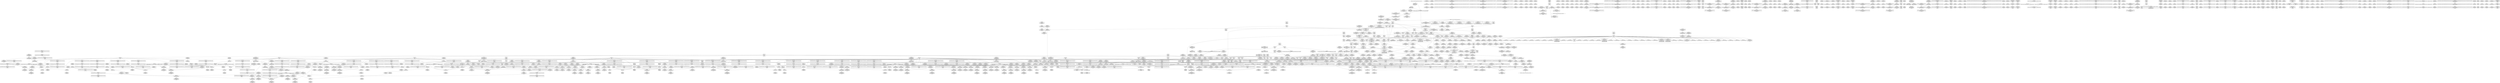 digraph {
	CE0x5211340 [shape=record,shape=Mrecord,label="{CE0x5211340|__rcu_read_lock:_tmp4|include/linux/rcupdate.h,239}"]
	CE0x520e540 [shape=record,shape=Mrecord,label="{CE0x520e540|rcu_read_unlock:_tmp20|include/linux/rcupdate.h,933|*SummSource*}"]
	CE0x5281190 [shape=record,shape=Mrecord,label="{CE0x5281190|__preempt_count_sub:_do.body|*SummSink*}"]
	CE0x515e750 [shape=record,shape=Mrecord,label="{CE0x515e750|task_sid:_tmp11|security/selinux/hooks.c,208}"]
	CE0x5162ff0 [shape=record,shape=Mrecord,label="{CE0x5162ff0|task_sid:_land.lhs.true|*SummSource*}"]
	CE0x51d5ce0 [shape=record,shape=Mrecord,label="{CE0x51d5ce0|__preempt_count_sub:_tmp6|./arch/x86/include/asm/preempt.h,78}"]
	CE0x51eb920 [shape=record,shape=Mrecord,label="{CE0x51eb920|_call_void_lockdep_rcu_suspicious(i8*_getelementptr_inbounds_(_25_x_i8_,_25_x_i8_*_.str45,_i32_0,_i32_0),_i32_883,_i8*_getelementptr_inbounds_(_42_x_i8_,_42_x_i8_*_.str46,_i32_0,_i32_0))_#10,_!dbg_!27728|include/linux/rcupdate.h,882}"]
	CE0x51e34f0 [shape=record,shape=Mrecord,label="{CE0x51e34f0|_call_void_asm_addl_$1,_%gs:$0_,_*m,ri,*m,_dirflag_,_fpsr_,_flags_(i32*___preempt_count,_i32_%val,_i32*___preempt_count)_#3,_!dbg_!27714,_!srcloc_!27717|./arch/x86/include/asm/preempt.h,72|*SummSource*}"]
	CE0x5207660 [shape=record,shape=Mrecord,label="{CE0x5207660|_call_void_asm_sideeffect_,_memory_,_dirflag_,_fpsr_,_flags_()_#3,_!dbg_!27711,_!srcloc_!27714|include/linux/rcupdate.h,244|*SummSink*}"]
	CE0x51ec570 [shape=record,shape=Mrecord,label="{CE0x51ec570|rcu_read_lock:_tmp9|include/linux/rcupdate.h,882|*SummSource*}"]
	CE0x51941d0 [shape=record,shape=Mrecord,label="{CE0x51941d0|task_sid:_tmp24|security/selinux/hooks.c,208|*SummSource*}"]
	CE0x5250d40 [shape=record,shape=Mrecord,label="{CE0x5250d40|__rcu_read_unlock:_do.end|*SummSource*}"]
	CE0x51b5470 [shape=record,shape=Mrecord,label="{CE0x51b5470|rcu_read_lock:_land.lhs.true2}"]
	CE0x5206620 [shape=record,shape=Mrecord,label="{CE0x5206620|_call_void_mcount()_#3}"]
	CE0x51af200 [shape=record,shape=Mrecord,label="{CE0x51af200|rcu_read_lock:_call3|include/linux/rcupdate.h,882}"]
	CE0x51af330 [shape=record,shape=Mrecord,label="{CE0x51af330|rcu_read_lock:_call3|include/linux/rcupdate.h,882|*SummSource*}"]
	CE0x5233390 [shape=record,shape=Mrecord,label="{CE0x5233390|__preempt_count_sub:_tmp1|*SummSink*}"]
	CE0x5247ae0 [shape=record,shape=Mrecord,label="{CE0x5247ae0|i64*_getelementptr_inbounds_(_4_x_i64_,_4_x_i64_*___llvm_gcov_ctr134,_i64_0,_i64_0)|*Constant*|*SummSource*}"]
	CE0x51b71d0 [shape=record,shape=Mrecord,label="{CE0x51b71d0|task_sid:_tmp13|security/selinux/hooks.c,208|*SummSource*}"]
	CE0x5202950 [shape=record,shape=Mrecord,label="{CE0x5202950|rcu_read_unlock:_tmp5|include/linux/rcupdate.h,933|*SummSource*}"]
	CE0x5265e40 [shape=record,shape=Mrecord,label="{CE0x5265e40|__preempt_count_add:_tmp2|*SummSource*}"]
	CE0x51be480 [shape=record,shape=Mrecord,label="{CE0x51be480|cred_sid:_security|security/selinux/hooks.c,196|*SummSink*}"]
	CE0x51a3c70 [shape=record,shape=Mrecord,label="{CE0x51a3c70|8:_%struct.sock*,_:_SCME_32,33_}"]
	CE0x513b3e0 [shape=record,shape=Mrecord,label="{CE0x513b3e0|i64*_getelementptr_inbounds_(_2_x_i64_,_2_x_i64_*___llvm_gcov_ctr98,_i64_0,_i64_0)|*Constant*}"]
	CE0x51bbe60 [shape=record,shape=Mrecord,label="{CE0x51bbe60|i32_0|*Constant*}"]
	CE0x52069d0 [shape=record,shape=Mrecord,label="{CE0x52069d0|i64*_getelementptr_inbounds_(_4_x_i64_,_4_x_i64_*___llvm_gcov_ctr130,_i64_0,_i64_0)|*Constant*|*SummSource*}"]
	CE0x51b9e90 [shape=record,shape=Mrecord,label="{CE0x51b9e90|_call_void_mcount()_#3}"]
	CE0x51c6800 [shape=record,shape=Mrecord,label="{CE0x51c6800|rcu_read_lock:_tobool|include/linux/rcupdate.h,882}"]
	CE0x51b5b00 [shape=record,shape=Mrecord,label="{CE0x51b5b00|rcu_read_lock:_entry}"]
	CE0x51a1860 [shape=record,shape=Mrecord,label="{CE0x51a1860|avc_has_perm:_requested|Function::avc_has_perm&Arg::requested::|*SummSource*}"]
	CE0x511f6c0 [shape=record,shape=Mrecord,label="{CE0x511f6c0|sock_has_perm:_cleanup|*SummSource*}"]
	CE0x5248df0 [shape=record,shape=Mrecord,label="{CE0x5248df0|__rcu_read_unlock:_bb}"]
	CE0x51e2720 [shape=record,shape=Mrecord,label="{CE0x51e2720|cred_sid:_tmp5|security/selinux/hooks.c,196}"]
	CE0x51989b0 [shape=record,shape=Mrecord,label="{CE0x51989b0|rcu_read_unlock:_entry|*SummSink*}"]
	CE0x51ffdb0 [shape=record,shape=Mrecord,label="{CE0x51ffdb0|rcu_read_unlock:_tmp13|include/linux/rcupdate.h,933}"]
	CE0x51b93d0 [shape=record,shape=Mrecord,label="{CE0x51b93d0|task_sid:_land.lhs.true2|*SummSink*}"]
	CE0x51bb380 [shape=record,shape=Mrecord,label="{CE0x51bb380|_call_void_mcount()_#3|*SummSource*}"]
	CE0x5148680 [shape=record,shape=Mrecord,label="{CE0x5148680|rcu_read_lock:_tmp15|include/linux/rcupdate.h,882}"]
	CE0x5137ca0 [shape=record,shape=Mrecord,label="{CE0x5137ca0|_call_void_mcount()_#3|*SummSink*}"]
	CE0x51ba850 [shape=record,shape=Mrecord,label="{CE0x51ba850|task_sid:_tobool|security/selinux/hooks.c,208}"]
	CE0x51e5720 [shape=record,shape=Mrecord,label="{CE0x51e5720|_ret_void,_!dbg_!27717|include/linux/rcupdate.h,419|*SummSource*}"]
	CE0x52792a0 [shape=record,shape=Mrecord,label="{CE0x52792a0|__preempt_count_sub:_tmp2}"]
	CE0x5208b80 [shape=record,shape=Mrecord,label="{CE0x5208b80|_call_void_asm_addl_$1,_%gs:$0_,_*m,ri,*m,_dirflag_,_fpsr_,_flags_(i32*___preempt_count,_i32_%sub,_i32*___preempt_count)_#3,_!dbg_!27717,_!srcloc_!27718|./arch/x86/include/asm/preempt.h,77|*SummSink*}"]
	CE0x511a7f0 [shape=record,shape=Mrecord,label="{CE0x511a7f0|selinux_socket_getpeername:_sock|Function::selinux_socket_getpeername&Arg::sock::}"]
	CE0x51614a0 [shape=record,shape=Mrecord,label="{CE0x51614a0|COLLAPSED:_GCMRE___llvm_gcov_ctr126_internal_global_13_x_i64_zeroinitializer:_elem_0:default:}"]
	CE0x51b6190 [shape=record,shape=Mrecord,label="{CE0x51b6190|_call_void_mcount()_#3|*SummSink*}"]
	CE0x511f5e0 [shape=record,shape=Mrecord,label="{CE0x511f5e0|sock_has_perm:_cleanup}"]
	CE0x5245480 [shape=record,shape=Mrecord,label="{CE0x5245480|_call_void_mcount()_#3|*SummSink*}"]
	CE0x51352f0 [shape=record,shape=Mrecord,label="{CE0x51352f0|i64*_getelementptr_inbounds_(_6_x_i64_,_6_x_i64_*___llvm_gcov_ctr327,_i64_0,_i64_0)|*Constant*}"]
	CE0x516caf0 [shape=record,shape=Mrecord,label="{CE0x516caf0|i64*_getelementptr_inbounds_(_6_x_i64_,_6_x_i64_*___llvm_gcov_ctr327,_i64_0,_i64_5)|*Constant*}"]
	CE0x520f780 [shape=record,shape=Mrecord,label="{CE0x520f780|rcu_read_unlock:_tmp22|include/linux/rcupdate.h,935}"]
	CE0x51a3da0 [shape=record,shape=Mrecord,label="{CE0x51a3da0|8:_%struct.sock*,_:_SCME_33,34_}"]
	CE0x5168b90 [shape=record,shape=Mrecord,label="{CE0x5168b90|sock_has_perm:_type|security/selinux/hooks.c,3972|*SummSink*}"]
	CE0x5163660 [shape=record,shape=Mrecord,label="{CE0x5163660|i32_2|*Constant*|*SummSink*}"]
	CE0x5125590 [shape=record,shape=Mrecord,label="{CE0x5125590|_call_void_mcount()_#3|*SummSource*}"]
	CE0x51a9ec0 [shape=record,shape=Mrecord,label="{CE0x51a9ec0|GLOBAL:___llvm_gcov_ctr327|Global_var:__llvm_gcov_ctr327|*SummSink*}"]
	CE0x5162160 [shape=record,shape=Mrecord,label="{CE0x5162160|_call_void_mcount()_#3|*SummSource*}"]
	CE0x51f6dc0 [shape=record,shape=Mrecord,label="{CE0x51f6dc0|rcu_read_lock:_tmp21|include/linux/rcupdate.h,884|*SummSource*}"]
	CE0x51cc320 [shape=record,shape=Mrecord,label="{CE0x51cc320|__rcu_read_unlock:_do.body}"]
	CE0x51dce90 [shape=record,shape=Mrecord,label="{CE0x51dce90|i64_ptrtoint_(i8*_blockaddress(_rcu_lock_release,_%__here)_to_i64)|*Constant*}"]
	CE0x51b7610 [shape=record,shape=Mrecord,label="{CE0x51b7610|task_sid:_call3|security/selinux/hooks.c,208}"]
	CE0x51d2c00 [shape=record,shape=Mrecord,label="{CE0x51d2c00|rcu_lock_acquire:_tmp1|*SummSource*}"]
	CE0x5245340 [shape=record,shape=Mrecord,label="{CE0x5245340|_call_void_mcount()_#3|*SummSource*}"]
	CE0x51a95c0 [shape=record,shape=Mrecord,label="{CE0x51a95c0|i64_2|*Constant*}"]
	CE0x513c740 [shape=record,shape=Mrecord,label="{CE0x513c740|i64_1|*Constant*}"]
	CE0x51f7b80 [shape=record,shape=Mrecord,label="{CE0x51f7b80|i64*_getelementptr_inbounds_(_11_x_i64_,_11_x_i64_*___llvm_gcov_ctr127,_i64_0,_i64_10)|*Constant*|*SummSource*}"]
	CE0x5164780 [shape=record,shape=Mrecord,label="{CE0x5164780|sock_has_perm:_tmp1|*SummSource*}"]
	CE0x516d190 [shape=record,shape=Mrecord,label="{CE0x516d190|_call_void_mcount()_#3|*SummSink*}"]
	CE0x51fb090 [shape=record,shape=Mrecord,label="{CE0x51fb090|_call_void_mcount()_#3}"]
	CE0x51414f0 [shape=record,shape=Mrecord,label="{CE0x51414f0|selinux_socket_getpeername:_sk|security/selinux/hooks.c,4231|*SummSink*}"]
	CE0x5231e40 [shape=record,shape=Mrecord,label="{CE0x5231e40|__preempt_count_sub:_tmp7|./arch/x86/include/asm/preempt.h,78}"]
	CE0x51c6fd0 [shape=record,shape=Mrecord,label="{CE0x51c6fd0|task_sid:_tobool4|security/selinux/hooks.c,208|*SummSource*}"]
	CE0x51d1150 [shape=record,shape=Mrecord,label="{CE0x51d1150|__rcu_read_unlock:_entry|*SummSource*}"]
	CE0x51ab440 [shape=record,shape=Mrecord,label="{CE0x51ab440|i64*_getelementptr_inbounds_(_6_x_i64_,_6_x_i64_*___llvm_gcov_ctr327,_i64_0,_i64_4)|*Constant*}"]
	CE0x51f6c50 [shape=record,shape=Mrecord,label="{CE0x51f6c50|rcu_read_lock:_tmp19|include/linux/rcupdate.h,882|*SummSink*}"]
	CE0x5197860 [shape=record,shape=Mrecord,label="{CE0x5197860|cred_sid:_entry|*SummSource*}"]
	CE0x52377a0 [shape=record,shape=Mrecord,label="{CE0x52377a0|__rcu_read_unlock:_tmp6|include/linux/rcupdate.h,245|*SummSource*}"]
	CE0x52087c0 [shape=record,shape=Mrecord,label="{CE0x52087c0|rcu_read_unlock:_do.end}"]
	CE0x513af30 [shape=record,shape=Mrecord,label="{CE0x513af30|i64*_getelementptr_inbounds_(_2_x_i64_,_2_x_i64_*___llvm_gcov_ctr364,_i64_0,_i64_1)|*Constant*|*SummSource*}"]
	CE0x51bc4c0 [shape=record,shape=Mrecord,label="{CE0x51bc4c0|_call_void_asm_sideeffect_,_memory_,_dirflag_,_fpsr_,_flags_()_#3,_!dbg_!27714,_!srcloc_!27715|include/linux/rcupdate.h,239}"]
	CE0x5287590 [shape=record,shape=Mrecord,label="{CE0x5287590|i64*_getelementptr_inbounds_(_4_x_i64_,_4_x_i64_*___llvm_gcov_ctr129,_i64_0,_i64_0)|*Constant*}"]
	CE0x5121030 [shape=record,shape=Mrecord,label="{CE0x5121030|i64*_getelementptr_inbounds_(_2_x_i64_,_2_x_i64_*___llvm_gcov_ctr98,_i64_0,_i64_1)|*Constant*|*SummSink*}"]
	CE0x5120180 [shape=record,shape=Mrecord,label="{CE0x5120180|i64*_getelementptr_inbounds_(_2_x_i64_,_2_x_i64_*___llvm_gcov_ctr98,_i64_0,_i64_0)|*Constant*|*SummSource*}"]
	CE0x51c6e70 [shape=record,shape=Mrecord,label="{CE0x51c6e70|task_sid:_tobool4|security/selinux/hooks.c,208}"]
	CE0x51c74c0 [shape=record,shape=Mrecord,label="{CE0x51c74c0|i64_6|*Constant*|*SummSource*}"]
	CE0x52482b0 [shape=record,shape=Mrecord,label="{CE0x52482b0|__rcu_read_lock:_tmp2|*SummSink*}"]
	CE0x51cbf90 [shape=record,shape=Mrecord,label="{CE0x51cbf90|i64*_getelementptr_inbounds_(_4_x_i64_,_4_x_i64_*___llvm_gcov_ctr134,_i64_0,_i64_3)|*Constant*}"]
	CE0x5128b80 [shape=record,shape=Mrecord,label="{CE0x5128b80|GLOBAL:_get_current|*Constant*|*SummSink*}"]
	CE0x51b8270 [shape=record,shape=Mrecord,label="{CE0x51b8270|rcu_read_unlock:_tmp2|*SummSink*}"]
	CE0x514ca50 [shape=record,shape=Mrecord,label="{CE0x514ca50|GLOBAL:_current_task|Global_var:current_task|*SummSource*}"]
	CE0x5163230 [shape=record,shape=Mrecord,label="{CE0x5163230|sock_has_perm:_sk_security|security/selinux/hooks.c,3964|*SummSource*}"]
	CE0x5126c30 [shape=record,shape=Mrecord,label="{CE0x5126c30|i64*_getelementptr_inbounds_(_2_x_i64_,_2_x_i64_*___llvm_gcov_ctr98,_i64_0,_i64_1)|*Constant*}"]
	CE0x513e410 [shape=record,shape=Mrecord,label="{CE0x513e410|i32_0|*Constant*|*SummSink*}"]
	CE0x5196270 [shape=record,shape=Mrecord,label="{CE0x5196270|i64*_getelementptr_inbounds_(_13_x_i64_,_13_x_i64_*___llvm_gcov_ctr126,_i64_0,_i64_12)|*Constant*|*SummSource*}"]
	CE0x52507b0 [shape=record,shape=Mrecord,label="{CE0x52507b0|__preempt_count_add:_tmp5|./arch/x86/include/asm/preempt.h,72|*SummSink*}"]
	CE0x52070b0 [shape=record,shape=Mrecord,label="{CE0x52070b0|rcu_read_unlock:_call3|include/linux/rcupdate.h,933}"]
	CE0x5282400 [shape=record,shape=Mrecord,label="{CE0x5282400|__preempt_count_sub:_sub|./arch/x86/include/asm/preempt.h,77|*SummSource*}"]
	CE0x51a5430 [shape=record,shape=Mrecord,label="{CE0x51a5430|8:_%struct.sock*,_:_SCME_52,53_}"]
	CE0x51210a0 [shape=record,shape=Mrecord,label="{CE0x51210a0|get_current:_tmp|*SummSink*}"]
	"CONST[source:0(mediator),value:2(dynamic)][purpose:{subject}]"
	CE0x51646a0 [shape=record,shape=Mrecord,label="{CE0x51646a0|sock_has_perm:_net|security/selinux/hooks.c, 3966|*SummSink*}"]
	CE0x51aee60 [shape=record,shape=Mrecord,label="{CE0x51aee60|rcu_read_lock:_tmp12|include/linux/rcupdate.h,882|*SummSink*}"]
	CE0x51a5a20 [shape=record,shape=Mrecord,label="{CE0x51a5a20|i32_8|*Constant*|*SummSource*}"]
	CE0x51fcaa0 [shape=record,shape=Mrecord,label="{CE0x51fcaa0|rcu_lock_acquire:_tmp2|*SummSource*}"]
	CE0x51bb070 [shape=record,shape=Mrecord,label="{CE0x51bb070|task_sid:_tmp3|*SummSink*}"]
	CE0x51ab3d0 [shape=record,shape=Mrecord,label="{CE0x51ab3d0|i64*_getelementptr_inbounds_(_6_x_i64_,_6_x_i64_*___llvm_gcov_ctr327,_i64_0,_i64_4)|*Constant*|*SummSink*}"]
	CE0x5201110 [shape=record,shape=Mrecord,label="{CE0x5201110|rcu_read_unlock:_tmp|*SummSource*}"]
	CE0x515d9e0 [shape=record,shape=Mrecord,label="{CE0x515d9e0|rcu_read_lock:_tmp2}"]
	CE0x51ae920 [shape=record,shape=Mrecord,label="{CE0x51ae920|__preempt_count_add:_tmp3|*SummSink*}"]
	CE0x5208310 [shape=record,shape=Mrecord,label="{CE0x5208310|_call_void___preempt_count_add(i32_1)_#10,_!dbg_!27711|include/linux/rcupdate.h,239|*SummSource*}"]
	CE0x5139580 [shape=record,shape=Mrecord,label="{CE0x5139580|get_current:_tmp1|*SummSource*}"]
	CE0x51617b0 [shape=record,shape=Mrecord,label="{CE0x51617b0|_ret_void,_!dbg_!27717|include/linux/rcupdate.h,240}"]
	CE0x51225b0 [shape=record,shape=Mrecord,label="{CE0x51225b0|avc_has_perm:_tsid|Function::avc_has_perm&Arg::tsid::|*SummSink*}"]
	CE0x51b67e0 [shape=record,shape=Mrecord,label="{CE0x51b67e0|_ret_void,_!dbg_!27717|include/linux/rcupdate.h,240|*SummSink*}"]
	CE0x515f7c0 [shape=record,shape=Mrecord,label="{CE0x515f7c0|rcu_read_lock:_tmp6|include/linux/rcupdate.h,882}"]
	CE0x51e58a0 [shape=record,shape=Mrecord,label="{CE0x51e58a0|rcu_read_lock:_call|include/linux/rcupdate.h,882|*SummSource*}"]
	CE0x5138b10 [shape=record,shape=Mrecord,label="{CE0x5138b10|avc_has_perm:_entry|*SummSink*}"]
	CE0x51a5d90 [shape=record,shape=Mrecord,label="{CE0x51a5d90|GLOBAL:_task_sid|*Constant*|*SummSource*}"]
	CE0x518c940 [shape=record,shape=Mrecord,label="{CE0x518c940|1216:_i8*,_:_CRE_1216,1224_|*MultipleSource*|Function::sock_has_perm&Arg::sk::|security/selinux/hooks.c,3964|*LoadInst*|security/selinux/hooks.c,4231}"]
	CE0x51a1c90 [shape=record,shape=Mrecord,label="{CE0x51a1c90|avc_has_perm:_auditdata|Function::avc_has_perm&Arg::auditdata::|*SummSource*}"]
	CE0x5250ee0 [shape=record,shape=Mrecord,label="{CE0x5250ee0|__preempt_count_add:_tmp|*SummSink*}"]
	CE0x51a22f0 [shape=record,shape=Mrecord,label="{CE0x51a22f0|8:_%struct.sock*,_:_SCME_0,4_|*MultipleSource*|security/selinux/hooks.c, 3966|security/selinux/hooks.c,3966|security/selinux/hooks.c,3966}"]
	CE0x51b4850 [shape=record,shape=Mrecord,label="{CE0x51b4850|task_sid:_tmp3|*SummSource*}"]
	CE0x51eb210 [shape=record,shape=Mrecord,label="{CE0x51eb210|rcu_read_lock:_tmp18|include/linux/rcupdate.h,882}"]
	CE0x515fa20 [shape=record,shape=Mrecord,label="{CE0x515fa20|task_sid:_if.then|*SummSource*}"]
	CE0x520e410 [shape=record,shape=Mrecord,label="{CE0x520e410|rcu_read_unlock:_tmp20|include/linux/rcupdate.h,933}"]
	CE0x51a45f0 [shape=record,shape=Mrecord,label="{CE0x51a45f0|8:_%struct.sock*,_:_SCME_40,41_}"]
	CE0x51a3ed0 [shape=record,shape=Mrecord,label="{CE0x51a3ed0|8:_%struct.sock*,_:_SCME_34,35_}"]
	CE0x515ddb0 [shape=record,shape=Mrecord,label="{CE0x515ddb0|i32_22|*Constant*}"]
	CE0x5135200 [shape=record,shape=Mrecord,label="{CE0x5135200|sock_has_perm:_bb|*SummSink*}"]
	CE0x51ebb70 [shape=record,shape=Mrecord,label="{CE0x51ebb70|rcu_read_unlock:_tmp3|*SummSource*}"]
	CE0x51cbc60 [shape=record,shape=Mrecord,label="{CE0x51cbc60|_ret_void,_!dbg_!27720|./arch/x86/include/asm/preempt.h,78|*SummSource*}"]
	CE0x5250430 [shape=record,shape=Mrecord,label="{CE0x5250430|__preempt_count_add:_tmp7|./arch/x86/include/asm/preempt.h,73|*SummSink*}"]
	CE0x51c6300 [shape=record,shape=Mrecord,label="{CE0x51c6300|task_sid:_do.body|*SummSink*}"]
	CE0x5286c60 [shape=record,shape=Mrecord,label="{CE0x5286c60|__preempt_count_sub:_tmp1}"]
	CE0x516c650 [shape=record,shape=Mrecord,label="{CE0x516c650|sock_has_perm:_retval.0|*SummSource*}"]
	CE0x52089e0 [shape=record,shape=Mrecord,label="{CE0x52089e0|_call_void_asm_addl_$1,_%gs:$0_,_*m,ri,*m,_dirflag_,_fpsr_,_flags_(i32*___preempt_count,_i32_%sub,_i32*___preempt_count)_#3,_!dbg_!27717,_!srcloc_!27718|./arch/x86/include/asm/preempt.h,77|*SummSource*}"]
	CE0x5204a00 [shape=record,shape=Mrecord,label="{CE0x5204a00|rcu_lock_acquire:___here}"]
	CE0x513b5e0 [shape=record,shape=Mrecord,label="{CE0x513b5e0|GLOBAL:_current_task|Global_var:current_task|*SummSink*}"]
	CE0x52640a0 [shape=record,shape=Mrecord,label="{CE0x52640a0|__preempt_count_sub:_do.body|*SummSource*}"]
	CE0x515f030 [shape=record,shape=Mrecord,label="{CE0x515f030|cred_sid:_tmp6|security/selinux/hooks.c,197|*SummSink*}"]
	CE0x5207740 [shape=record,shape=Mrecord,label="{CE0x5207740|_call_void___preempt_count_sub(i32_1)_#10,_!dbg_!27715|include/linux/rcupdate.h,244}"]
	CE0x51d5210 [shape=record,shape=Mrecord,label="{CE0x51d5210|rcu_lock_acquire:_bb}"]
	CE0x5206910 [shape=record,shape=Mrecord,label="{CE0x5206910|i64*_getelementptr_inbounds_(_4_x_i64_,_4_x_i64_*___llvm_gcov_ctr130,_i64_0,_i64_0)|*Constant*}"]
	CE0x519f010 [shape=record,shape=Mrecord,label="{CE0x519f010|sock_has_perm:_sclass|security/selinux/hooks.c,3976|*SummSource*}"]
	CE0x52379e0 [shape=record,shape=Mrecord,label="{CE0x52379e0|rcu_lock_release:_tmp|*SummSink*}"]
	CE0x5265730 [shape=record,shape=Mrecord,label="{CE0x5265730|i64*_getelementptr_inbounds_(_4_x_i64_,_4_x_i64_*___llvm_gcov_ctr134,_i64_0,_i64_2)|*Constant*}"]
	CE0x51d0340 [shape=record,shape=Mrecord,label="{CE0x51d0340|rcu_lock_release:_map|Function::rcu_lock_release&Arg::map::|*SummSink*}"]
	CE0x51948d0 [shape=record,shape=Mrecord,label="{CE0x51948d0|task_sid:_tmp23|security/selinux/hooks.c,208|*SummSink*}"]
	CE0x51a5c10 [shape=record,shape=Mrecord,label="{CE0x51a5c10|GLOBAL:_task_sid|*Constant*}"]
	CE0x52013b0 [shape=record,shape=Mrecord,label="{CE0x52013b0|rcu_read_unlock:_tmp1|*SummSource*}"]
	CE0x520c010 [shape=record,shape=Mrecord,label="{CE0x520c010|rcu_read_unlock:_tmp18|include/linux/rcupdate.h,933|*SummSource*}"]
	CE0x520df30 [shape=record,shape=Mrecord,label="{CE0x520df30|rcu_read_unlock:_tmp19|include/linux/rcupdate.h,933}"]
	CE0x51d8fe0 [shape=record,shape=Mrecord,label="{CE0x51d8fe0|i64*_getelementptr_inbounds_(_4_x_i64_,_4_x_i64_*___llvm_gcov_ctr133,_i64_0,_i64_2)|*Constant*}"]
	CE0x51f4d90 [shape=record,shape=Mrecord,label="{CE0x51f4d90|i8*_getelementptr_inbounds_(_25_x_i8_,_25_x_i8_*_.str45,_i32_0,_i32_0)|*Constant*|*SummSource*}"]
	CE0x5231f50 [shape=record,shape=Mrecord,label="{CE0x5231f50|rcu_lock_release:_tmp5|include/linux/rcupdate.h,423|*SummSink*}"]
	CE0x5246930 [shape=record,shape=Mrecord,label="{CE0x5246930|i8*_undef|*Constant*}"]
	CE0x51a5b50 [shape=record,shape=Mrecord,label="{CE0x51a5b50|i32_8|*Constant*|*SummSink*}"]
	CE0x52475c0 [shape=record,shape=Mrecord,label="{CE0x52475c0|__rcu_read_lock:_bb|*SummSource*}"]
	CE0x51e78f0 [shape=record,shape=Mrecord,label="{CE0x51e78f0|i32_0|*Constant*}"]
	CE0x51a58f0 [shape=record,shape=Mrecord,label="{CE0x51a58f0|i32_8|*Constant*}"]
	CE0x5137e30 [shape=record,shape=Mrecord,label="{CE0x5137e30|selinux_socket_getpeername:_entry}"]
	CE0x5157b80 [shape=record,shape=Mrecord,label="{CE0x5157b80|i32_16|*Constant*}"]
	CE0x514e9c0 [shape=record,shape=Mrecord,label="{CE0x514e9c0|sock_has_perm:_tmp10|security/selinux/hooks.c,3969|*SummSource*}"]
	CE0x51cff50 [shape=record,shape=Mrecord,label="{CE0x51cff50|rcu_read_unlock:_if.then}"]
	CE0x51c6910 [shape=record,shape=Mrecord,label="{CE0x51c6910|rcu_read_unlock:_tmp4|include/linux/rcupdate.h,933}"]
	CE0x51fc580 [shape=record,shape=Mrecord,label="{CE0x51fc580|rcu_read_unlock:_tmp9|include/linux/rcupdate.h,933}"]
	CE0x5199910 [shape=record,shape=Mrecord,label="{CE0x5199910|cred_sid:_tmp4|*LoadInst*|security/selinux/hooks.c,196}"]
	CE0x5195a00 [shape=record,shape=Mrecord,label="{CE0x5195a00|task_sid:_tmp25|security/selinux/hooks.c,208|*SummSink*}"]
	CE0x51d0f10 [shape=record,shape=Mrecord,label="{CE0x51d0f10|GLOBAL:___rcu_read_unlock|*Constant*|*SummSink*}"]
	CE0x5122750 [shape=record,shape=Mrecord,label="{CE0x5122750|avc_has_perm:_tclass|Function::avc_has_perm&Arg::tclass::}"]
	CE0x5194be0 [shape=record,shape=Mrecord,label="{CE0x5194be0|task_sid:_tmp24|security/selinux/hooks.c,208}"]
	CE0x515da50 [shape=record,shape=Mrecord,label="{CE0x515da50|rcu_read_lock:_tmp2|*SummSource*}"]
	CE0x51df8c0 [shape=record,shape=Mrecord,label="{CE0x51df8c0|rcu_lock_release:_tmp3|*SummSink*}"]
	CE0x52479e0 [shape=record,shape=Mrecord,label="{CE0x52479e0|__rcu_read_lock:_do.end|*SummSource*}"]
	CE0x51dfa40 [shape=record,shape=Mrecord,label="{CE0x51dfa40|rcu_lock_acquire:_tmp5|include/linux/rcupdate.h,418|*SummSource*}"]
	CE0x5127840 [shape=record,shape=Mrecord,label="{CE0x5127840|selinux_socket_getpeername:_call|security/selinux/hooks.c,4231|*SummSource*}"]
	CE0x51f67c0 [shape=record,shape=Mrecord,label="{CE0x51f67c0|COLLAPSED:_GCMRE___llvm_gcov_ctr128_internal_global_4_x_i64_zeroinitializer:_elem_0:default:}"]
	CE0x520d910 [shape=record,shape=Mrecord,label="{CE0x520d910|i64*_getelementptr_inbounds_(_11_x_i64_,_11_x_i64_*___llvm_gcov_ctr132,_i64_0,_i64_9)|*Constant*|*SummSink*}"]
	CE0x5110460 [shape=record,shape=Mrecord,label="{CE0x5110460|selinux_socket_getpeername:_tmp|*SummSource*}"]
	CE0x5127520 [shape=record,shape=Mrecord,label="{CE0x5127520|get_current:_tmp2|*SummSink*}"]
	CE0x5195450 [shape=record,shape=Mrecord,label="{CE0x5195450|task_sid:_tmp25|security/selinux/hooks.c,208}"]
	CE0x51d7370 [shape=record,shape=Mrecord,label="{CE0x51d7370|i64*_getelementptr_inbounds_(_4_x_i64_,_4_x_i64_*___llvm_gcov_ctr135,_i64_0,_i64_3)|*Constant*}"]
	CE0x51a3760 [shape=record,shape=Mrecord,label="{CE0x51a3760|8:_%struct.sock*,_:_SCME_27,28_}"]
	CE0x51e6fd0 [shape=record,shape=Mrecord,label="{CE0x51e6fd0|rcu_read_lock:_tmp6|include/linux/rcupdate.h,882|*SummSink*}"]
	CE0x5120110 [shape=record,shape=Mrecord,label="{CE0x5120110|get_current:_tmp}"]
	CE0x51a2b00 [shape=record,shape=Mrecord,label="{CE0x51a2b00|rcu_read_unlock:_if.end}"]
	CE0x51b8d90 [shape=record,shape=Mrecord,label="{CE0x51b8d90|GLOBAL:___llvm_gcov_ctr126|Global_var:__llvm_gcov_ctr126}"]
	CE0x51e0410 [shape=record,shape=Mrecord,label="{CE0x51e0410|rcu_read_lock:_tmp4|include/linux/rcupdate.h,882|*SummSink*}"]
	CE0x5192970 [shape=record,shape=Mrecord,label="{CE0x5192970|task_sid:_tmp14|security/selinux/hooks.c,208|*SummSink*}"]
	CE0x5134d00 [shape=record,shape=Mrecord,label="{CE0x5134d00|GLOBAL:_sock_has_perm|*Constant*|*SummSink*}"]
	CE0x51d07e0 [shape=record,shape=Mrecord,label="{CE0x51d07e0|_ret_void,_!dbg_!27717|include/linux/rcupdate.h,424|*SummSource*}"]
	CE0x519f7b0 [shape=record,shape=Mrecord,label="{CE0x519f7b0|sock_has_perm:_tmp16|security/selinux/hooks.c,3976|*SummSink*}"]
	CE0x51cf3a0 [shape=record,shape=Mrecord,label="{CE0x51cf3a0|i64*_getelementptr_inbounds_(_4_x_i64_,_4_x_i64_*___llvm_gcov_ctr134,_i64_0,_i64_1)|*Constant*|*SummSource*}"]
	CE0x51e5260 [shape=record,shape=Mrecord,label="{CE0x51e5260|rcu_read_lock:_land.lhs.true}"]
	CE0x52660c0 [shape=record,shape=Mrecord,label="{CE0x52660c0|_call_void_mcount()_#3|*SummSink*}"]
	CE0x51a5300 [shape=record,shape=Mrecord,label="{CE0x51a5300|8:_%struct.sock*,_:_SCME_51,52_}"]
	CE0x51d2060 [shape=record,shape=Mrecord,label="{CE0x51d2060|__rcu_read_unlock:_tmp2|*SummSink*}"]
	CE0x5139630 [shape=record,shape=Mrecord,label="{CE0x5139630|COLLAPSED:_GCMRE___llvm_gcov_ctr98_internal_global_2_x_i64_zeroinitializer:_elem_0:default:}"]
	CE0x5164ac0 [shape=record,shape=Mrecord,label="{CE0x5164ac0|_call_void_rcu_read_lock()_#10,_!dbg_!27712|security/selinux/hooks.c,207|*SummSource*}"]
	CE0x520f2a0 [shape=record,shape=Mrecord,label="{CE0x520f2a0|rcu_read_unlock:_tmp22|include/linux/rcupdate.h,935|*SummSink*}"]
	CE0x511e260 [shape=record,shape=Mrecord,label="{CE0x511e260|selinux_socket_getpeername:_entry|*SummSink*}"]
	CE0x51bf560 [shape=record,shape=Mrecord,label="{CE0x51bf560|0:_i32,_4:_i32,_8:_i32,_12:_i32,_:_CMRE_4,8_|*MultipleSource*|security/selinux/hooks.c,196|*LoadInst*|security/selinux/hooks.c,196|security/selinux/hooks.c,197}"]
	CE0x51fdeb0 [shape=record,shape=Mrecord,label="{CE0x51fdeb0|rcu_read_unlock:_tmp11|include/linux/rcupdate.h,933|*SummSource*}"]
	CE0x51e7ae0 [shape=record,shape=Mrecord,label="{CE0x51e7ae0|__preempt_count_sub:_sub|./arch/x86/include/asm/preempt.h,77}"]
	CE0x5147420 [shape=record,shape=Mrecord,label="{CE0x5147420|sock_has_perm:_tmp19|security/selinux/hooks.c,3977}"]
	CE0x51e07e0 [shape=record,shape=Mrecord,label="{CE0x51e07e0|rcu_read_unlock:_tobool1|include/linux/rcupdate.h,933|*SummSink*}"]
	"CONST[source:0(mediator),value:0(static)][purpose:{operation}]"
	CE0x51b50b0 [shape=record,shape=Mrecord,label="{CE0x51b50b0|i32_0|*Constant*}"]
	CE0x520be70 [shape=record,shape=Mrecord,label="{CE0x520be70|i32_934|*Constant*}"]
	CE0x5165c40 [shape=record,shape=Mrecord,label="{CE0x5165c40|task_sid:_bb}"]
	CE0x52657f0 [shape=record,shape=Mrecord,label="{CE0x52657f0|__rcu_read_unlock:_tmp3}"]
	CE0x513cbf0 [shape=record,shape=Mrecord,label="{CE0x513cbf0|sock_has_perm:_tmp9|security/selinux/hooks.c,3969}"]
	CE0x523c820 [shape=record,shape=Mrecord,label="{CE0x523c820|i64*_getelementptr_inbounds_(_4_x_i64_,_4_x_i64_*___llvm_gcov_ctr135,_i64_0,_i64_0)|*Constant*}"]
	CE0x52319c0 [shape=record,shape=Mrecord,label="{CE0x52319c0|GLOBAL:___preempt_count|Global_var:__preempt_count|*SummSink*}"]
	CE0x5137b90 [shape=record,shape=Mrecord,label="{CE0x5137b90|_call_void_mcount()_#3|*SummSource*}"]
	CE0x5202480 [shape=record,shape=Mrecord,label="{CE0x5202480|rcu_read_unlock:_tmp}"]
	CE0x51342d0 [shape=record,shape=Mrecord,label="{CE0x51342d0|selinux_socket_getpeername:_call1|security/selinux/hooks.c,4231|*SummSource*}"]
	CE0x519a3b0 [shape=record,shape=Mrecord,label="{CE0x519a3b0|i64*_getelementptr_inbounds_(_6_x_i64_,_6_x_i64_*___llvm_gcov_ctr327,_i64_0,_i64_3)|*Constant*}"]
	CE0x51abe90 [shape=record,shape=Mrecord,label="{CE0x51abe90|sock_has_perm:_tmp3|security/selinux/hooks.c,3964|*SummSink*}"]
	CE0x51d0920 [shape=record,shape=Mrecord,label="{CE0x51d0920|_call_void___rcu_read_unlock()_#10,_!dbg_!27734|include/linux/rcupdate.h,937}"]
	CE0x51d3d60 [shape=record,shape=Mrecord,label="{CE0x51d3d60|i64_ptrtoint_(i8*_blockaddress(_rcu_lock_acquire,_%__here)_to_i64)|*Constant*|*SummSink*}"]
	CE0x5138e40 [shape=record,shape=Mrecord,label="{CE0x5138e40|avc_has_perm:_ssid|Function::avc_has_perm&Arg::ssid::|*SummSink*}"]
	CE0x51a4980 [shape=record,shape=Mrecord,label="{CE0x51a4980|8:_%struct.sock*,_:_SCME_43,44_}"]
	CE0x51f6430 [shape=record,shape=Mrecord,label="{CE0x51f6430|i64*_getelementptr_inbounds_(_11_x_i64_,_11_x_i64_*___llvm_gcov_ctr127,_i64_0,_i64_9)|*Constant*|*SummSink*}"]
	CE0x524a920 [shape=record,shape=Mrecord,label="{CE0x524a920|rcu_lock_release:_indirectgoto}"]
	CE0x51c1300 [shape=record,shape=Mrecord,label="{CE0x51c1300|_call_void_asm_sideeffect_,_memory_,_dirflag_,_fpsr_,_flags_()_#3,_!dbg_!27711,_!srcloc_!27714|include/linux/rcupdate.h,244|*SummSource*}"]
	CE0x51de780 [shape=record,shape=Mrecord,label="{CE0x51de780|rcu_lock_release:_indirectgoto|*SummSource*}"]
	CE0x51973f0 [shape=record,shape=Mrecord,label="{CE0x51973f0|GLOBAL:_cred_sid|*Constant*}"]
	CE0x51b5fa0 [shape=record,shape=Mrecord,label="{CE0x51b5fa0|cred_sid:_tmp2|*SummSink*}"]
	CE0x51b9f30 [shape=record,shape=Mrecord,label="{CE0x51b9f30|_call_void_mcount()_#3|*SummSource*}"]
	CE0x51235e0 [shape=record,shape=Mrecord,label="{CE0x51235e0|32:_%struct.sock*,_:_CRE_24,32_|*MultipleSource*|security/selinux/hooks.c,4231|Function::selinux_socket_getpeername&Arg::sock::}"]
	CE0x51cf780 [shape=record,shape=Mrecord,label="{CE0x51cf780|task_sid:_tmp18|security/selinux/hooks.c,208|*SummSink*}"]
	CE0x6347160 [shape=record,shape=Mrecord,label="{CE0x6347160|selinux_socket_getpeername:_tmp4|*LoadInst*|security/selinux/hooks.c,4231|*SummSource*}"]
	CE0x520f120 [shape=record,shape=Mrecord,label="{CE0x520f120|rcu_read_unlock:_tmp21|include/linux/rcupdate.h,935|*SummSink*}"]
	CE0x5119d60 [shape=record,shape=Mrecord,label="{CE0x5119d60|selinux_socket_getpeername:_sk|security/selinux/hooks.c,4231|*SummSource*}"]
	CE0x51db130 [shape=record,shape=Mrecord,label="{CE0x51db130|rcu_lock_release:_bb|*SummSource*}"]
	CE0x516c860 [shape=record,shape=Mrecord,label="{CE0x516c860|sock_has_perm:_retval.0|*SummSink*}"]
	CE0x5261ea0 [shape=record,shape=Mrecord,label="{CE0x5261ea0|__preempt_count_add:_do.end|*SummSource*}"]
	CE0x5199510 [shape=record,shape=Mrecord,label="{CE0x5199510|rcu_read_lock:_bb}"]
	CE0x518edf0 [shape=record,shape=Mrecord,label="{CE0x518edf0|_call_void_lockdep_rcu_suspicious(i8*_getelementptr_inbounds_(_25_x_i8_,_25_x_i8_*_.str3,_i32_0,_i32_0),_i32_208,_i8*_getelementptr_inbounds_(_41_x_i8_,_41_x_i8_*_.str44,_i32_0,_i32_0))_#10,_!dbg_!27732|security/selinux/hooks.c,208}"]
	CE0x5134340 [shape=record,shape=Mrecord,label="{CE0x5134340|selinux_socket_getpeername:_call1|security/selinux/hooks.c,4231}"]
	CE0x5194350 [shape=record,shape=Mrecord,label="{CE0x5194350|task_sid:_tmp23|security/selinux/hooks.c,208}"]
	CE0x524f080 [shape=record,shape=Mrecord,label="{CE0x524f080|__preempt_count_sub:_tmp6|./arch/x86/include/asm/preempt.h,78|*SummSource*}"]
	CE0x51d64a0 [shape=record,shape=Mrecord,label="{CE0x51d64a0|__preempt_count_add:_tmp4|./arch/x86/include/asm/preempt.h,72}"]
	CE0x51b9c20 [shape=record,shape=Mrecord,label="{CE0x51b9c20|rcu_read_lock:_tmp3|*SummSink*}"]
	CE0x5247f80 [shape=record,shape=Mrecord,label="{CE0x5247f80|__rcu_read_lock:_tmp3|*SummSink*}"]
	CE0x51f7c30 [shape=record,shape=Mrecord,label="{CE0x51f7c30|i64*_getelementptr_inbounds_(_11_x_i64_,_11_x_i64_*___llvm_gcov_ctr127,_i64_0,_i64_10)|*Constant*|*SummSink*}"]
	CE0x51a1e10 [shape=record,shape=Mrecord,label="{CE0x51a1e10|avc_has_perm:_auditdata|Function::avc_has_perm&Arg::auditdata::|*SummSink*}"]
	CE0x5149eb0 [shape=record,shape=Mrecord,label="{CE0x5149eb0|rcu_read_lock:_land.lhs.true|*SummSink*}"]
	CE0x515e0a0 [shape=record,shape=Mrecord,label="{CE0x515e0a0|cred_sid:_tmp4|*LoadInst*|security/selinux/hooks.c,196|*SummSource*}"]
	CE0x51ec990 [shape=record,shape=Mrecord,label="{CE0x51ec990|rcu_read_unlock:_tmp7|include/linux/rcupdate.h,933|*SummSink*}"]
	CE0x51bd310 [shape=record,shape=Mrecord,label="{CE0x51bd310|rcu_read_lock:_tmp}"]
	CE0x5161510 [shape=record,shape=Mrecord,label="{CE0x5161510|task_sid:_tmp|*SummSource*}"]
	CE0x51c21a0 [shape=record,shape=Mrecord,label="{CE0x51c21a0|task_sid:_do.end}"]
	CE0x51f1e90 [shape=record,shape=Mrecord,label="{CE0x51f1e90|i64*_getelementptr_inbounds_(_4_x_i64_,_4_x_i64_*___llvm_gcov_ctr135,_i64_0,_i64_2)|*Constant*}"]
	CE0x51ac830 [shape=record,shape=Mrecord,label="{CE0x51ac830|i8_0|*Constant*}"]
	CE0x5124850 [shape=record,shape=Mrecord,label="{CE0x5124850|sock_has_perm:_tmp}"]
	CE0x51a6260 [shape=record,shape=Mrecord,label="{CE0x51a6260|task_sid:_task|Function::task_sid&Arg::task::}"]
	CE0x51fa7c0 [shape=record,shape=Mrecord,label="{CE0x51fa7c0|rcu_read_unlock:_tmp13|include/linux/rcupdate.h,933|*SummSource*}"]
	CE0x51bdfc0 [shape=record,shape=Mrecord,label="{CE0x51bdfc0|GLOBAL:___llvm_gcov_ctr127|Global_var:__llvm_gcov_ctr127|*SummSource*}"]
	CE0x5139d20 [shape=record,shape=Mrecord,label="{CE0x5139d20|sock_has_perm:_bb}"]
	CE0x5246b40 [shape=record,shape=Mrecord,label="{CE0x5246b40|i8*_undef|*Constant*|*SummSink*}"]
	CE0x51fe020 [shape=record,shape=Mrecord,label="{CE0x51fe020|rcu_read_unlock:_tmp11|include/linux/rcupdate.h,933|*SummSink*}"]
	CE0x51d7020 [shape=record,shape=Mrecord,label="{CE0x51d7020|_call_void_mcount()_#3|*SummSink*}"]
	CE0x5207b90 [shape=record,shape=Mrecord,label="{CE0x5207b90|i64*_getelementptr_inbounds_(_4_x_i64_,_4_x_i64_*___llvm_gcov_ctr130,_i64_0,_i64_2)|*Constant*}"]
	CE0x514e490 [shape=record,shape=Mrecord,label="{CE0x514e490|GLOBAL:___rcu_read_lock|*Constant*}"]
	CE0x51480d0 [shape=record,shape=Mrecord,label="{CE0x51480d0|rcu_read_lock:_tmp14|include/linux/rcupdate.h,882}"]
	CE0x51a2c70 [shape=record,shape=Mrecord,label="{CE0x51a2c70|cred_sid:_tmp6|security/selinux/hooks.c,197|*SummSource*}"]
	CE0x51622c0 [shape=record,shape=Mrecord,label="{CE0x51622c0|rcu_read_lock:_entry|*SummSource*}"]
	CE0x520fcc0 [shape=record,shape=Mrecord,label="{CE0x520fcc0|GLOBAL:_rcu_lock_release|*Constant*}"]
	CE0x51a8610 [shape=record,shape=Mrecord,label="{CE0x51a8610|16:_i32,_24:_i16,_:_CRE_24,26_|*MultipleSource*|*LoadInst*|security/selinux/hooks.c,3964|security/selinux/hooks.c,3964|security/selinux/hooks.c,3969}"]
	CE0x519d640 [shape=record,shape=Mrecord,label="{CE0x519d640|sock_has_perm:_u2|security/selinux/hooks.c,3974}"]
	CE0x51470a0 [shape=record,shape=Mrecord,label="{CE0x51470a0|sock_has_perm:_tmp19|security/selinux/hooks.c,3977|*SummSink*}"]
	CE0x51f9520 [shape=record,shape=Mrecord,label="{CE0x51f9520|rcu_read_unlock:_tmp17|include/linux/rcupdate.h,933|*SummSource*}"]
	CE0x51604b0 [shape=record,shape=Mrecord,label="{CE0x51604b0|i64*_getelementptr_inbounds_(_4_x_i64_,_4_x_i64_*___llvm_gcov_ctr128,_i64_0,_i64_0)|*Constant*}"]
	CE0x515c4c0 [shape=record,shape=Mrecord,label="{CE0x515c4c0|rcu_lock_acquire:_tmp|*SummSource*}"]
	CE0x519fae0 [shape=record,shape=Mrecord,label="{CE0x519fae0|i32_4|*Constant*|*SummSource*}"]
	"CONST[source:2(external),value:2(dynamic)][purpose:{subject}]"
	CE0x51e0910 [shape=record,shape=Mrecord,label="{CE0x51e0910|GLOBAL:_rcu_read_unlock.__warned|Global_var:rcu_read_unlock.__warned|*SummSource*}"]
	CE0x5237480 [shape=record,shape=Mrecord,label="{CE0x5237480|i64*_getelementptr_inbounds_(_4_x_i64_,_4_x_i64_*___llvm_gcov_ctr134,_i64_0,_i64_3)|*Constant*|*SummSink*}"]
	CE0x519cc30 [shape=record,shape=Mrecord,label="{CE0x519cc30|sock_has_perm:_tmp17|security/selinux/hooks.c,3976}"]
	CE0x51e7880 [shape=record,shape=Mrecord,label="{CE0x51e7880|void_(i32*,_i32,_i32*)*_asm_addl_$1,_%gs:$0_,_*m,ri,*m,_dirflag_,_fpsr_,_flags_}"]
	CE0x5206d40 [shape=record,shape=Mrecord,label="{CE0x5206d40|rcu_read_unlock:_tmp12|include/linux/rcupdate.h,933|*SummSink*}"]
	CE0x520e6b0 [shape=record,shape=Mrecord,label="{CE0x520e6b0|rcu_read_unlock:_tmp20|include/linux/rcupdate.h,933|*SummSink*}"]
	CE0x52050d0 [shape=record,shape=Mrecord,label="{CE0x52050d0|rcu_read_unlock:_tmp|*SummSink*}"]
	CE0x515b290 [shape=record,shape=Mrecord,label="{CE0x515b290|get_current:_tmp3|*SummSink*}"]
	CE0x51bae20 [shape=record,shape=Mrecord,label="{CE0x51bae20|GLOBAL:___rcu_read_lock|*Constant*|*SummSource*}"]
	CE0x5265fe0 [shape=record,shape=Mrecord,label="{CE0x5265fe0|_call_void_mcount()_#3|*SummSource*}"]
	CE0x5198790 [shape=record,shape=Mrecord,label="{CE0x5198790|GLOBAL:_rcu_read_unlock|*Constant*|*SummSource*}"]
	CE0x51f4570 [shape=record,shape=Mrecord,label="{CE0x51f4570|_call_void_lockdep_rcu_suspicious(i8*_getelementptr_inbounds_(_25_x_i8_,_25_x_i8_*_.str45,_i32_0,_i32_0),_i32_883,_i8*_getelementptr_inbounds_(_42_x_i8_,_42_x_i8_*_.str46,_i32_0,_i32_0))_#10,_!dbg_!27728|include/linux/rcupdate.h,882|*SummSink*}"]
	CE0x51fc610 [shape=record,shape=Mrecord,label="{CE0x51fc610|rcu_read_unlock:_tobool1|include/linux/rcupdate.h,933}"]
	CE0x5200c90 [shape=record,shape=Mrecord,label="{CE0x5200c90|rcu_lock_acquire:_tmp3|*SummSource*}"]
	CE0x512ad40 [shape=record,shape=Mrecord,label="{CE0x512ad40|GLOBAL:_lock_release|*Constant*}"]
	CE0x520cee0 [shape=record,shape=Mrecord,label="{CE0x520cee0|i32_934|*Constant*|*SummSource*}"]
	CE0x51a3910 [shape=record,shape=Mrecord,label="{CE0x51a3910|8:_%struct.sock*,_:_SCME_29,30_}"]
	CE0x52007b0 [shape=record,shape=Mrecord,label="{CE0x52007b0|__preempt_count_add:_entry}"]
	CE0x51985c0 [shape=record,shape=Mrecord,label="{CE0x51985c0|GLOBAL:_rcu_read_unlock|*Constant*|*SummSink*}"]
	CE0x51e3b60 [shape=record,shape=Mrecord,label="{CE0x51e3b60|rcu_read_unlock:_tmp7|include/linux/rcupdate.h,933|*SummSource*}"]
	CE0x520f8f0 [shape=record,shape=Mrecord,label="{CE0x520f8f0|rcu_read_unlock:_tmp22|include/linux/rcupdate.h,935|*SummSource*}"]
	CE0x5245620 [shape=record,shape=Mrecord,label="{CE0x5245620|void_(i32*,_i32,_i32*)*_asm_addl_$1,_%gs:$0_,_*m,ri,*m,_dirflag_,_fpsr_,_flags_}"]
	CE0x51c6200 [shape=record,shape=Mrecord,label="{CE0x51c6200|task_sid:_do.body}"]
	CE0x5247780 [shape=record,shape=Mrecord,label="{CE0x5247780|__rcu_read_lock:_do.end}"]
	CE0x51b8e40 [shape=record,shape=Mrecord,label="{CE0x51b8e40|task_sid:_tmp5|security/selinux/hooks.c,208|*SummSource*}"]
	CE0x51c1830 [shape=record,shape=Mrecord,label="{CE0x51c1830|GLOBAL:___llvm_gcov_ctr126|Global_var:__llvm_gcov_ctr126|*SummSink*}"]
	CE0x51c38b0 [shape=record,shape=Mrecord,label="{CE0x51c38b0|i64*_getelementptr_inbounds_(_13_x_i64_,_13_x_i64_*___llvm_gcov_ctr126,_i64_0,_i64_0)|*Constant*|*SummSink*}"]
	CE0x51e51a0 [shape=record,shape=Mrecord,label="{CE0x51e51a0|rcu_read_lock:_land.lhs.true2|*SummSink*}"]
	CE0x5279550 [shape=record,shape=Mrecord,label="{CE0x5279550|__preempt_count_sub:_tmp|*SummSink*}"]
	CE0x5156aa0 [shape=record,shape=Mrecord,label="{CE0x5156aa0|i32_16|*Constant*|*SummSink*}"]
	CE0x5135360 [shape=record,shape=Mrecord,label="{CE0x5135360|i64*_getelementptr_inbounds_(_6_x_i64_,_6_x_i64_*___llvm_gcov_ctr327,_i64_0,_i64_0)|*Constant*|*SummSource*}"]
	CE0x5279380 [shape=record,shape=Mrecord,label="{CE0x5279380|__preempt_count_sub:_tmp2|*SummSink*}"]
	CE0x5193b80 [shape=record,shape=Mrecord,label="{CE0x5193b80|i64*_getelementptr_inbounds_(_13_x_i64_,_13_x_i64_*___llvm_gcov_ctr126,_i64_0,_i64_8)|*Constant*}"]
	CE0x51d4140 [shape=record,shape=Mrecord,label="{CE0x51d4140|rcu_lock_acquire:_indirectgoto|*SummSink*}"]
	CE0x51b8360 [shape=record,shape=Mrecord,label="{CE0x51b8360|task_sid:_real_cred|security/selinux/hooks.c,208}"]
	CE0x524a090 [shape=record,shape=Mrecord,label="{CE0x524a090|i64*_getelementptr_inbounds_(_4_x_i64_,_4_x_i64_*___llvm_gcov_ctr135,_i64_0,_i64_2)|*Constant*|*SummSink*}"]
	CE0x5192860 [shape=record,shape=Mrecord,label="{CE0x5192860|task_sid:_tmp14|security/selinux/hooks.c,208|*SummSource*}"]
	CE0x51e01b0 [shape=record,shape=Mrecord,label="{CE0x51e01b0|GLOBAL:_rcu_read_unlock|*Constant*}"]
	CE0x51aecf0 [shape=record,shape=Mrecord,label="{CE0x51aecf0|rcu_read_lock:_tmp12|include/linux/rcupdate.h,882|*SummSource*}"]
	CE0x5164bc0 [shape=record,shape=Mrecord,label="{CE0x5164bc0|_call_void_rcu_read_lock()_#10,_!dbg_!27712|security/selinux/hooks.c,207|*SummSink*}"]
	CE0x51fda00 [shape=record,shape=Mrecord,label="{CE0x51fda00|__rcu_read_unlock:_tmp4|include/linux/rcupdate.h,244}"]
	CE0x51fa590 [shape=record,shape=Mrecord,label="{CE0x51fa590|__preempt_count_add:_entry|*SummSource*}"]
	CE0x5139c30 [shape=record,shape=Mrecord,label="{CE0x5139c30|sock_has_perm:_if.end|*SummSink*}"]
	CE0x51be3b0 [shape=record,shape=Mrecord,label="{CE0x51be3b0|cred_sid:_security|security/selinux/hooks.c,196|*SummSource*}"]
	CE0x51cfca0 [shape=record,shape=Mrecord,label="{CE0x51cfca0|rcu_read_unlock:_if.end|*SummSink*}"]
	CE0x5147dd0 [shape=record,shape=Mrecord,label="{CE0x5147dd0|rcu_read_lock:_tmp13|include/linux/rcupdate.h,882|*SummSink*}"]
	CE0x5160730 [shape=record,shape=Mrecord,label="{CE0x5160730|i64_1|*Constant*}"]
	CE0x51de840 [shape=record,shape=Mrecord,label="{CE0x51de840|rcu_lock_release:_indirectgoto|*SummSink*}"]
	CE0x5262450 [shape=record,shape=Mrecord,label="{CE0x5262450|__preempt_count_sub:_do.end|*SummSource*}"]
	CE0x48600c0 [shape=record,shape=Mrecord,label="{CE0x48600c0|sock_has_perm:_task|Function::sock_has_perm&Arg::task::}"]
	CE0x51debb0 [shape=record,shape=Mrecord,label="{CE0x51debb0|rcu_lock_release:_tmp4|include/linux/rcupdate.h,423|*SummSource*}"]
	CE0x5194e70 [shape=record,shape=Mrecord,label="{CE0x5194e70|i64*_getelementptr_inbounds_(_13_x_i64_,_13_x_i64_*___llvm_gcov_ctr126,_i64_0,_i64_11)|*Constant*}"]
	CE0x514e710 [shape=record,shape=Mrecord,label="{CE0x514e710|rcu_read_lock:_tmp3|*SummSource*}"]
	CE0x51a0650 [shape=record,shape=Mrecord,label="{CE0x51a0650|i32_(i32,_i32,_i16,_i32,_%struct.common_audit_data*)*_bitcast_(i32_(i32,_i32,_i16,_i32,_%struct.common_audit_data.495*)*_avc_has_perm_to_i32_(i32,_i32,_i16,_i32,_%struct.common_audit_data*)*)|*Constant*|*SummSink*}"]
	CE0x51e4580 [shape=record,shape=Mrecord,label="{CE0x51e4580|rcu_read_lock:_tmp5|include/linux/rcupdate.h,882|*SummSource*}"]
	CE0x51ac960 [shape=record,shape=Mrecord,label="{CE0x51ac960|i8_0|*Constant*|*SummSource*}"]
	CE0x51e4ab0 [shape=record,shape=Mrecord,label="{CE0x51e4ab0|cred_sid:_sid|security/selinux/hooks.c,197|*SummSink*}"]
	CE0x51fca30 [shape=record,shape=Mrecord,label="{CE0x51fca30|rcu_lock_acquire:_tmp2}"]
	CE0x5279310 [shape=record,shape=Mrecord,label="{CE0x5279310|__preempt_count_sub:_tmp2|*SummSource*}"]
	CE0x523b8e0 [shape=record,shape=Mrecord,label="{CE0x523b8e0|__preempt_count_sub:_bb|*SummSink*}"]
	CE0x51f7d10 [shape=record,shape=Mrecord,label="{CE0x51f7d10|rcu_read_lock:_tmp22|include/linux/rcupdate.h,884|*SummSink*}"]
	CE0x515fe00 [shape=record,shape=Mrecord,label="{CE0x515fe00|_ret_void,_!dbg_!27717|include/linux/rcupdate.h,419|*SummSink*}"]
	CE0x5244fd0 [shape=record,shape=Mrecord,label="{CE0x5244fd0|__preempt_count_add:_tmp5|./arch/x86/include/asm/preempt.h,72}"]
	CE0x518feb0 [shape=record,shape=Mrecord,label="{CE0x518feb0|i64*_getelementptr_inbounds_(_13_x_i64_,_13_x_i64_*___llvm_gcov_ctr126,_i64_0,_i64_9)|*Constant*|*SummSink*}"]
	CE0x515dac0 [shape=record,shape=Mrecord,label="{CE0x515dac0|rcu_read_lock:_tmp2|*SummSink*}"]
	CE0x51b8b40 [shape=record,shape=Mrecord,label="{CE0x51b8b40|i64_3|*Constant*|*SummSource*}"]
	CE0x51da0c0 [shape=record,shape=Mrecord,label="{CE0x51da0c0|i64*_getelementptr_inbounds_(_4_x_i64_,_4_x_i64_*___llvm_gcov_ctr128,_i64_0,_i64_1)|*Constant*|*SummSink*}"]
	CE0x51a78b0 [shape=record,shape=Mrecord,label="{CE0x51a78b0|i64_56|*Constant*|*SummSource*}"]
	CE0x51c7630 [shape=record,shape=Mrecord,label="{CE0x51c7630|__preempt_count_add:_bb}"]
	CE0x51f15b0 [shape=record,shape=Mrecord,label="{CE0x51f15b0|__preempt_count_sub:_tmp|*SummSource*}"]
	CE0x51ba440 [shape=record,shape=Mrecord,label="{CE0x51ba440|cred_sid:_tmp1|*SummSource*}"]
	CE0x51a4e40 [shape=record,shape=Mrecord,label="{CE0x51a4e40|8:_%struct.sock*,_:_SCME_47,48_}"]
	CE0x512ba30 [shape=record,shape=Mrecord,label="{CE0x512ba30|sock_has_perm:_sid|security/selinux/hooks.c,3969}"]
	CE0x5164a50 [shape=record,shape=Mrecord,label="{CE0x5164a50|_call_void_rcu_read_lock()_#10,_!dbg_!27712|security/selinux/hooks.c,207}"]
	CE0x519e250 [shape=record,shape=Mrecord,label="{CE0x519e250|sock_has_perm:_tmp15|security/selinux/hooks.c,3974|*SummSink*}"]
	CE0x5265b70 [shape=record,shape=Mrecord,label="{CE0x5265b70|i64*_getelementptr_inbounds_(_4_x_i64_,_4_x_i64_*___llvm_gcov_ctr134,_i64_0,_i64_2)|*Constant*|*SummSink*}"]
	CE0x5198240 [shape=record,shape=Mrecord,label="{CE0x5198240|_call_void_rcu_read_unlock()_#10,_!dbg_!27748|security/selinux/hooks.c,209|*SummSource*}"]
	CE0x5247dd0 [shape=record,shape=Mrecord,label="{CE0x5247dd0|__rcu_read_lock:_tmp3}"]
	CE0x51193f0 [shape=record,shape=Mrecord,label="{CE0x51193f0|selinux_socket_getpeername:_tmp1|*SummSource*}"]
	CE0x5149c80 [shape=record,shape=Mrecord,label="{CE0x5149c80|rcu_read_lock:_land.lhs.true2|*SummSource*}"]
	CE0x51d5410 [shape=record,shape=Mrecord,label="{CE0x51d5410|__rcu_read_lock:_bb|*SummSink*}"]
	CE0x5110630 [shape=record,shape=Mrecord,label="{CE0x5110630|selinux_socket_getpeername:_sock|Function::selinux_socket_getpeername&Arg::sock::|*SummSink*}"]
	CE0x5193870 [shape=record,shape=Mrecord,label="{CE0x5193870|task_sid:_tmp17|security/selinux/hooks.c,208|*SummSink*}"]
	CE0x513c7b0 [shape=record,shape=Mrecord,label="{CE0x513c7b0|task_sid:_tmp1}"]
	CE0x51e7300 [shape=record,shape=Mrecord,label="{CE0x51e7300|rcu_read_lock:_tmp7|include/linux/rcupdate.h,882|*SummSource*}"]
	CE0x515de50 [shape=record,shape=Mrecord,label="{CE0x515de50|i32_22|*Constant*|*SummSource*}"]
	CE0x519dfb0 [shape=record,shape=Mrecord,label="{CE0x519dfb0|sock_has_perm:_tmp15|security/selinux/hooks.c,3974}"]
	CE0x51f6830 [shape=record,shape=Mrecord,label="{CE0x51f6830|__rcu_read_lock:_tmp|*SummSource*}"]
	CE0x51a3b40 [shape=record,shape=Mrecord,label="{CE0x51a3b40|8:_%struct.sock*,_:_SCME_31,32_}"]
	CE0x5127310 [shape=record,shape=Mrecord,label="{CE0x5127310|get_current:_tmp4|./arch/x86/include/asm/current.h,14}"]
	CE0x5244e40 [shape=record,shape=Mrecord,label="{CE0x5244e40|i64*_getelementptr_inbounds_(_4_x_i64_,_4_x_i64_*___llvm_gcov_ctr134,_i64_0,_i64_0)|*Constant*}"]
	CE0x51e0030 [shape=record,shape=Mrecord,label="{CE0x51e0030|i64*_getelementptr_inbounds_(_4_x_i64_,_4_x_i64_*___llvm_gcov_ctr130,_i64_0,_i64_3)|*Constant*}"]
	CE0x516b2e0 [shape=record,shape=Mrecord,label="{CE0x516b2e0|i8_2|*Constant*|*SummSource*}"]
	CE0x51620f0 [shape=record,shape=Mrecord,label="{CE0x51620f0|_call_void_mcount()_#3}"]
	CE0x51d4ea0 [shape=record,shape=Mrecord,label="{CE0x51d4ea0|GLOBAL:_lock_acquire|*Constant*|*SummSource*}"]
	CE0x5161c90 [shape=record,shape=Mrecord,label="{CE0x5161c90|task_sid:_call|security/selinux/hooks.c,208}"]
	CE0x5119f30 [shape=record,shape=Mrecord,label="{CE0x5119f30|_call_void_mcount()_#3|*SummSink*}"]
	CE0x51fbbf0 [shape=record,shape=Mrecord,label="{CE0x51fbbf0|rcu_read_unlock:_call|include/linux/rcupdate.h,933|*SummSource*}"]
	CE0x515fb30 [shape=record,shape=Mrecord,label="{CE0x515fb30|task_sid:_if.then|*SummSink*}"]
	CE0x51fc020 [shape=record,shape=Mrecord,label="{CE0x51fc020|i32_1|*Constant*}"]
	CE0x5197b40 [shape=record,shape=Mrecord,label="{CE0x5197b40|cred_sid:_cred|Function::cred_sid&Arg::cred::}"]
	CE0x51d9800 [shape=record,shape=Mrecord,label="{CE0x51d9800|i64*_getelementptr_inbounds_(_4_x_i64_,_4_x_i64_*___llvm_gcov_ctr133,_i64_0,_i64_2)|*Constant*|*SummSource*}"]
	CE0x51e36b0 [shape=record,shape=Mrecord,label="{CE0x51e36b0|_call_void_asm_addl_$1,_%gs:$0_,_*m,ri,*m,_dirflag_,_fpsr_,_flags_(i32*___preempt_count,_i32_%val,_i32*___preempt_count)_#3,_!dbg_!27714,_!srcloc_!27717|./arch/x86/include/asm/preempt.h,72|*SummSink*}"]
	CE0x51abb90 [shape=record,shape=Mrecord,label="{CE0x51abb90|sock_has_perm:_tmp3|security/selinux/hooks.c,3964}"]
	CE0x51e2040 [shape=record,shape=Mrecord,label="{CE0x51e2040|i64*_getelementptr_inbounds_(_11_x_i64_,_11_x_i64_*___llvm_gcov_ctr127,_i64_0,_i64_1)|*Constant*|*SummSink*}"]
	CE0x51f6230 [shape=record,shape=Mrecord,label="{CE0x51f6230|i64*_getelementptr_inbounds_(_11_x_i64_,_11_x_i64_*___llvm_gcov_ctr127,_i64_0,_i64_9)|*Constant*}"]
	CE0x51a14d0 [shape=record,shape=Mrecord,label="{CE0x51a14d0|rcu_read_lock:_tmp11|include/linux/rcupdate.h,882|*SummSink*}"]
	CE0x51229f0 [shape=record,shape=Mrecord,label="{CE0x51229f0|avc_has_perm:_tclass|Function::avc_has_perm&Arg::tclass::|*SummSink*}"]
	CE0x51a87d0 [shape=record,shape=Mrecord,label="{CE0x51a87d0|sock_has_perm:_tmp6|security/selinux/hooks.c,3969}"]
	CE0x51d95b0 [shape=record,shape=Mrecord,label="{CE0x51d95b0|i64*_getelementptr_inbounds_(_4_x_i64_,_4_x_i64_*___llvm_gcov_ctr133,_i64_0,_i64_2)|*Constant*|*SummSink*}"]
	CE0x520e190 [shape=record,shape=Mrecord,label="{CE0x520e190|rcu_read_unlock:_tmp19|include/linux/rcupdate.h,933|*SummSink*}"]
	CE0x51a9310 [shape=record,shape=Mrecord,label="{CE0x51a9310|sock_has_perm:_cmp|security/selinux/hooks.c,3969|*SummSource*}"]
	CE0x5147aa0 [shape=record,shape=Mrecord,label="{CE0x5147aa0|sock_has_perm:_tmp20|security/selinux/hooks.c,3977|*SummSource*}"]
	CE0x52463a0 [shape=record,shape=Mrecord,label="{CE0x52463a0|rcu_lock_release:___here}"]
	CE0x5246080 [shape=record,shape=Mrecord,label="{CE0x5246080|rcu_lock_acquire:_tmp6}"]
	CE0x5235410 [shape=record,shape=Mrecord,label="{CE0x5235410|__rcu_read_unlock:_tmp1|*SummSink*}"]
	CE0x51cf6a0 [shape=record,shape=Mrecord,label="{CE0x51cf6a0|task_sid:_tmp18|security/selinux/hooks.c,208}"]
	CE0x5209ae0 [shape=record,shape=Mrecord,label="{CE0x5209ae0|i64*_getelementptr_inbounds_(_4_x_i64_,_4_x_i64_*___llvm_gcov_ctr130,_i64_0,_i64_1)|*Constant*}"]
	CE0x519c070 [shape=record,shape=Mrecord,label="{CE0x519c070|sock_has_perm:_u|security/selinux/hooks.c,3973}"]
	CE0x5237ac0 [shape=record,shape=Mrecord,label="{CE0x5237ac0|i64_1|*Constant*}"]
	CE0x51cbbf0 [shape=record,shape=Mrecord,label="{CE0x51cbbf0|i64*_getelementptr_inbounds_(_4_x_i64_,_4_x_i64_*___llvm_gcov_ctr134,_i64_0,_i64_3)|*Constant*|*SummSource*}"]
	CE0x5122880 [shape=record,shape=Mrecord,label="{CE0x5122880|avc_has_perm:_tclass|Function::avc_has_perm&Arg::tclass::|*SummSource*}"]
	CE0x5148200 [shape=record,shape=Mrecord,label="{CE0x5148200|rcu_read_lock:_tmp14|include/linux/rcupdate.h,882|*SummSource*}"]
	CE0x52086b0 [shape=record,shape=Mrecord,label="{CE0x52086b0|rcu_read_unlock:_bb|*SummSink*}"]
	CE0x5232970 [shape=record,shape=Mrecord,label="{CE0x5232970|i64*_getelementptr_inbounds_(_4_x_i64_,_4_x_i64_*___llvm_gcov_ctr133,_i64_0,_i64_3)|*Constant*|*SummSink*}"]
	CE0x51a1b40 [shape=record,shape=Mrecord,label="{CE0x51a1b40|avc_has_perm:_auditdata|Function::avc_has_perm&Arg::auditdata::}"]
	CE0x5233730 [shape=record,shape=Mrecord,label="{CE0x5233730|__preempt_count_sub:_tmp}"]
	CE0x51f94b0 [shape=record,shape=Mrecord,label="{CE0x51f94b0|rcu_read_unlock:_tmp17|include/linux/rcupdate.h,933}"]
	CE0x520d780 [shape=record,shape=Mrecord,label="{CE0x520d780|i8*_getelementptr_inbounds_(_44_x_i8_,_44_x_i8_*_.str47,_i32_0,_i32_0)|*Constant*|*SummSink*}"]
	CE0x51d8cd0 [shape=record,shape=Mrecord,label="{CE0x51d8cd0|rcu_lock_release:_tmp2}"]
	CE0x5206bd0 [shape=record,shape=Mrecord,label="{CE0x5206bd0|rcu_read_unlock:_tmp12|include/linux/rcupdate.h,933|*SummSource*}"]
	CE0x52055b0 [shape=record,shape=Mrecord,label="{CE0x52055b0|rcu_read_unlock:_land.lhs.true|*SummSink*}"]
	CE0x51b8c50 [shape=record,shape=Mrecord,label="{CE0x51b8c50|i64_3|*Constant*|*SummSink*}"]
	CE0x6404f90 [shape=record,shape=Mrecord,label="{CE0x6404f90|i32_0|*Constant*}"]
	CE0x5199030 [shape=record,shape=Mrecord,label="{CE0x5199030|_ret_void,_!dbg_!27735|include/linux/rcupdate.h,938|*SummSource*}"]
	CE0x51fa2c0 [shape=record,shape=Mrecord,label="{CE0x51fa2c0|rcu_read_unlock:_tmp5|include/linux/rcupdate.h,933}"]
	CE0x5191fb0 [shape=record,shape=Mrecord,label="{CE0x5191fb0|i32_208|*Constant*}"]
	CE0x515eb60 [shape=record,shape=Mrecord,label="{CE0x515eb60|rcu_lock_acquire:_entry|*SummSource*}"]
	CE0x5206ac0 [shape=record,shape=Mrecord,label="{CE0x5206ac0|rcu_read_unlock:_tmp12|include/linux/rcupdate.h,933}"]
	CE0x5164360 [shape=record,shape=Mrecord,label="{CE0x5164360|task_sid:_real_cred|security/selinux/hooks.c,208|*SummSource*}"]
	CE0x51e6e40 [shape=record,shape=Mrecord,label="{CE0x51e6e40|rcu_read_unlock:_tmp8|include/linux/rcupdate.h,933}"]
	CE0x5191b30 [shape=record,shape=Mrecord,label="{CE0x5191b30|i8*_getelementptr_inbounds_(_25_x_i8_,_25_x_i8_*_.str3,_i32_0,_i32_0)|*Constant*}"]
	CE0x511b2f0 [shape=record,shape=Mrecord,label="{CE0x511b2f0|i64*_getelementptr_inbounds_(_2_x_i64_,_2_x_i64_*___llvm_gcov_ctr364,_i64_0,_i64_1)|*Constant*}"]
	CE0x51bec80 [shape=record,shape=Mrecord,label="{CE0x51bec80|i64_4|*Constant*}"]
	CE0x514e670 [shape=record,shape=Mrecord,label="{CE0x514e670|rcu_read_lock:_tmp3}"]
	CE0x5192df0 [shape=record,shape=Mrecord,label="{CE0x5192df0|task_sid:_tmp15|security/selinux/hooks.c,208|*SummSource*}"]
	CE0x51f6fd0 [shape=record,shape=Mrecord,label="{CE0x51f6fd0|rcu_read_lock:_tmp20|include/linux/rcupdate.h,882}"]
	CE0x5200350 [shape=record,shape=Mrecord,label="{CE0x5200350|rcu_read_unlock:_if.then|*SummSource*}"]
	CE0x51d90e0 [shape=record,shape=Mrecord,label="{CE0x51d90e0|void_(i32*,_i32,_i32*)*_asm_addl_$1,_%gs:$0_,_*m,ri,*m,_dirflag_,_fpsr_,_flags_|*SummSink*}"]
	CE0x51bc860 [shape=record,shape=Mrecord,label="{CE0x51bc860|_ret_void,_!dbg_!27719|./arch/x86/include/asm/preempt.h,73}"]
	CE0x5246540 [shape=record,shape=Mrecord,label="{CE0x5246540|rcu_lock_acquire:_tmp7}"]
	CE0x519f9b0 [shape=record,shape=Mrecord,label="{CE0x519f9b0|i32_4|*Constant*}"]
	CE0x511b190 [shape=record,shape=Mrecord,label="{CE0x511b190|i64*_getelementptr_inbounds_(_2_x_i64_,_2_x_i64_*___llvm_gcov_ctr364,_i64_0,_i64_0)|*Constant*}"]
	CE0x51a9190 [shape=record,shape=Mrecord,label="{CE0x51a9190|sock_has_perm:_cmp|security/selinux/hooks.c,3969}"]
	CE0x51b97e0 [shape=record,shape=Mrecord,label="{CE0x51b97e0|GLOBAL:_task_sid.__warned|Global_var:task_sid.__warned|*SummSource*}"]
	CE0x51c1e00 [shape=record,shape=Mrecord,label="{CE0x51c1e00|_call_void___rcu_read_lock()_#10,_!dbg_!27710|include/linux/rcupdate.h,879|*SummSink*}"]
	CE0x519fc50 [shape=record,shape=Mrecord,label="{CE0x519fc50|i32_4|*Constant*|*SummSink*}"]
	CE0x5208860 [shape=record,shape=Mrecord,label="{CE0x5208860|rcu_read_unlock:_do.end|*SummSource*}"]
	CE0x5167d80 [shape=record,shape=Mrecord,label="{CE0x5167d80|sock_has_perm:_tmp13|security/selinux/hooks.c,3972|*SummSink*}"]
	CE0x515e9e0 [shape=record,shape=Mrecord,label="{CE0x515e9e0|_call_void_rcu_lock_acquire(%struct.lockdep_map*_rcu_lock_map)_#10,_!dbg_!27711|include/linux/rcupdate.h,881|*SummSink*}"]
	CE0x513ccd0 [shape=record,shape=Mrecord,label="{CE0x513ccd0|_call_void_mcount()_#3}"]
	CE0x51ec760 [shape=record,shape=Mrecord,label="{CE0x51ec760|rcu_read_lock:_tmp9|include/linux/rcupdate.h,882}"]
	CE0x51a04e0 [shape=record,shape=Mrecord,label="{CE0x51a04e0|i32_(i32,_i32,_i16,_i32,_%struct.common_audit_data*)*_bitcast_(i32_(i32,_i32,_i16,_i32,_%struct.common_audit_data.495*)*_avc_has_perm_to_i32_(i32,_i32,_i16,_i32,_%struct.common_audit_data*)*)|*Constant*|*SummSource*}"]
	CE0x5263ac0 [shape=record,shape=Mrecord,label="{CE0x5263ac0|i64*_getelementptr_inbounds_(_4_x_i64_,_4_x_i64_*___llvm_gcov_ctr135,_i64_0,_i64_1)|*Constant*|*SummSource*}"]
	CE0x51ac6d0 [shape=record,shape=Mrecord,label="{CE0x51ac6d0|sock_has_perm:_tmp5|security/selinux/hooks.c,3966|*SummSink*}"]
	CE0x5206060 [shape=record,shape=Mrecord,label="{CE0x5206060|rcu_read_unlock:_tmp10|include/linux/rcupdate.h,933|*SummSource*}"]
	CE0x51955f0 [shape=record,shape=Mrecord,label="{CE0x51955f0|task_sid:_tmp25|security/selinux/hooks.c,208|*SummSource*}"]
	CE0x51bcf00 [shape=record,shape=Mrecord,label="{CE0x51bcf00|cred_sid:_tmp5|security/selinux/hooks.c,196|*SummSource*}"]
	CE0x5286de0 [shape=record,shape=Mrecord,label="{CE0x5286de0|COLLAPSED:_GCMRE___llvm_gcov_ctr129_internal_global_4_x_i64_zeroinitializer:_elem_0:default:}"]
	CE0x5160640 [shape=record,shape=Mrecord,label="{CE0x5160640|8:_%struct.sock*,_:_SCME_18,20_|*MultipleSource*|security/selinux/hooks.c, 3966|security/selinux/hooks.c,3966|security/selinux/hooks.c,3966}"]
	CE0x5247440 [shape=record,shape=Mrecord,label="{CE0x5247440|_call_void_mcount()_#3}"]
	CE0x51ae250 [shape=record,shape=Mrecord,label="{CE0x51ae250|i64*_getelementptr_inbounds_(_4_x_i64_,_4_x_i64_*___llvm_gcov_ctr129,_i64_0,_i64_1)|*Constant*|*SummSource*}"]
	CE0x51fa6a0 [shape=record,shape=Mrecord,label="{CE0x51fa6a0|__preempt_count_add:_entry|*SummSink*}"]
	CE0x5147900 [shape=record,shape=Mrecord,label="{CE0x5147900|task_sid:_if.end|*SummSink*}"]
	CE0x5158d90 [shape=record,shape=Mrecord,label="{CE0x5158d90|sock_has_perm:_task|Function::sock_has_perm&Arg::task::|*SummSink*}"]
	CE0x51a01b0 [shape=record,shape=Mrecord,label="{CE0x51a01b0|sock_has_perm:_call6|security/selinux/hooks.c,3976|*SummSink*}"]
	CE0x51a0920 [shape=record,shape=Mrecord,label="{CE0x51a0920|rcu_read_lock:_tmp9|include/linux/rcupdate.h,882|*SummSink*}"]
	CE0x51cc3f0 [shape=record,shape=Mrecord,label="{CE0x51cc3f0|i64*_getelementptr_inbounds_(_4_x_i64_,_4_x_i64_*___llvm_gcov_ctr129,_i64_0,_i64_0)|*Constant*|*SummSource*}"]
	CE0x51f5e20 [shape=record,shape=Mrecord,label="{CE0x51f5e20|i8*_getelementptr_inbounds_(_42_x_i8_,_42_x_i8_*_.str46,_i32_0,_i32_0)|*Constant*|*SummSink*}"]
	CE0x519dac0 [shape=record,shape=Mrecord,label="{CE0x519dac0|sock_has_perm:_sid5|security/selinux/hooks.c,3976|*SummSink*}"]
	CE0x514b250 [shape=record,shape=Mrecord,label="{CE0x514b250|8:_%struct.sock*,_:_SCME_16,18_|*MultipleSource*|security/selinux/hooks.c, 3966|security/selinux/hooks.c,3966|security/selinux/hooks.c,3966}"]
	CE0x5203ee0 [shape=record,shape=Mrecord,label="{CE0x5203ee0|i32_0|*Constant*}"]
	CE0x51fefc0 [shape=record,shape=Mrecord,label="{CE0x51fefc0|rcu_read_unlock:_tmp8|include/linux/rcupdate.h,933|*SummSink*}"]
	CE0x516be40 [shape=record,shape=Mrecord,label="{CE0x516be40|avc_has_perm:_entry|*SummSource*}"]
	CE0x5232900 [shape=record,shape=Mrecord,label="{CE0x5232900|rcu_lock_release:_tmp6}"]
	CE0x5160070 [shape=record,shape=Mrecord,label="{CE0x5160070|GLOBAL:_rcu_lock_map|Global_var:rcu_lock_map}"]
	CE0x5190850 [shape=record,shape=Mrecord,label="{CE0x5190850|task_sid:_tmp21|security/selinux/hooks.c,208}"]
	CE0x5248be0 [shape=record,shape=Mrecord,label="{CE0x5248be0|i8*_undef|*Constant*}"]
	CE0x51bd380 [shape=record,shape=Mrecord,label="{CE0x51bd380|COLLAPSED:_GCMRE___llvm_gcov_ctr127_internal_global_11_x_i64_zeroinitializer:_elem_0:default:}"]
	CE0x51a2510 [shape=record,shape=Mrecord,label="{CE0x51a2510|sock_has_perm:_tmp10|security/selinux/hooks.c,3969|*SummSink*}"]
	CE0x51bd140 [shape=record,shape=Mrecord,label="{CE0x51bd140|i64*_getelementptr_inbounds_(_11_x_i64_,_11_x_i64_*___llvm_gcov_ctr127,_i64_0,_i64_0)|*Constant*|*SummSource*}"]
	CE0x5127450 [shape=record,shape=Mrecord,label="{CE0x5127450|selinux_socket_getpeername:_call|security/selinux/hooks.c,4231|*SummSink*}"]
	CE0x519f450 [shape=record,shape=Mrecord,label="{CE0x519f450|sock_has_perm:_sclass|security/selinux/hooks.c,3976}"]
	CE0x520bc90 [shape=record,shape=Mrecord,label="{CE0x520bc90|rcu_read_unlock:_tmp17|include/linux/rcupdate.h,933|*SummSink*}"]
	CE0x5195260 [shape=record,shape=Mrecord,label="{CE0x5195260|task_sid:_tmp24|security/selinux/hooks.c,208|*SummSink*}"]
	CE0x5204ec0 [shape=record,shape=Mrecord,label="{CE0x5204ec0|rcu_read_unlock:_tmp1|*SummSink*}"]
	CE0x518fcc0 [shape=record,shape=Mrecord,label="{CE0x518fcc0|i64*_getelementptr_inbounds_(_13_x_i64_,_13_x_i64_*___llvm_gcov_ctr126,_i64_0,_i64_9)|*Constant*|*SummSource*}"]
	CE0x51fda70 [shape=record,shape=Mrecord,label="{CE0x51fda70|__rcu_read_unlock:_tmp4|include/linux/rcupdate.h,244|*SummSource*}"]
	CE0x4860130 [shape=record,shape=Mrecord,label="{CE0x4860130|GLOBAL:_sock_has_perm|*Constant*|*SummSource*}"]
	CE0x5244270 [shape=record,shape=Mrecord,label="{CE0x5244270|GLOBAL:___preempt_count_sub|*Constant*}"]
	CE0x5282720 [shape=record,shape=Mrecord,label="{CE0x5282720|i64*_getelementptr_inbounds_(_4_x_i64_,_4_x_i64_*___llvm_gcov_ctr135,_i64_0,_i64_2)|*Constant*|*SummSource*}"]
	CE0x51688f0 [shape=record,shape=Mrecord,label="{CE0x51688f0|sock_has_perm:_type|security/selinux/hooks.c,3972}"]
	CE0x524aad0 [shape=record,shape=Mrecord,label="{CE0x524aad0|rcu_lock_acquire:_tmp6|*SummSource*}"]
	CE0x51dd330 [shape=record,shape=Mrecord,label="{CE0x51dd330|i64_ptrtoint_(i8*_blockaddress(_rcu_lock_release,_%__here)_to_i64)|*Constant*|*SummSink*}"]
	CE0x51f5cf0 [shape=record,shape=Mrecord,label="{CE0x51f5cf0|i8*_getelementptr_inbounds_(_42_x_i8_,_42_x_i8_*_.str46,_i32_0,_i32_0)|*Constant*}"]
	CE0x51c5080 [shape=record,shape=Mrecord,label="{CE0x51c5080|rcu_read_lock:_tmp4|include/linux/rcupdate.h,882|*SummSource*}"]
	CE0x5201980 [shape=record,shape=Mrecord,label="{CE0x5201980|rcu_read_unlock:_tmp6|include/linux/rcupdate.h,933}"]
	CE0x5119680 [shape=record,shape=Mrecord,label="{CE0x5119680|selinux_socket_getpeername:_bb}"]
	CE0x52489e0 [shape=record,shape=Mrecord,label="{CE0x52489e0|rcu_lock_release:_tmp7|*SummSink*}"]
	CE0x51935e0 [shape=record,shape=Mrecord,label="{CE0x51935e0|task_sid:_tmp17|security/selinux/hooks.c,208}"]
	CE0x51a57c0 [shape=record,shape=Mrecord,label="{CE0x51a57c0|8:_%struct.sock*,_:_SCME_55,56_}"]
	CE0x5110390 [shape=record,shape=Mrecord,label="{CE0x5110390|sock_has_perm:_entry|*SummSink*}"]
	CE0x51d77d0 [shape=record,shape=Mrecord,label="{CE0x51d77d0|i64*_getelementptr_inbounds_(_4_x_i64_,_4_x_i64_*___llvm_gcov_ctr129,_i64_0,_i64_2)|*Constant*|*SummSink*}"]
	CE0x513ec00 [shape=record,shape=Mrecord,label="{CE0x513ec00|selinux_socket_getpeername:_tmp3|*SummSource*}"]
	CE0x51c1bd0 [shape=record,shape=Mrecord,label="{CE0x51c1bd0|task_sid:_tmp7|security/selinux/hooks.c,208}"]
	CE0x52622d0 [shape=record,shape=Mrecord,label="{CE0x52622d0|__preempt_count_sub:_do.body}"]
	CE0x51d3ac0 [shape=record,shape=Mrecord,label="{CE0x51d3ac0|i64_ptrtoint_(i8*_blockaddress(_rcu_lock_acquire,_%__here)_to_i64)|*Constant*}"]
	CE0x5124930 [shape=record,shape=Mrecord,label="{CE0x5124930|sock_has_perm:_tmp|*SummSource*}"]
	CE0x5116d00 [shape=record,shape=Mrecord,label="{CE0x5116d00|selinux_socket_getpeername:_tmp1|*SummSink*}"]
	CE0x51e2120 [shape=record,shape=Mrecord,label="{CE0x51e2120|rcu_read_lock:_tmp1}"]
	CE0x51af4a0 [shape=record,shape=Mrecord,label="{CE0x51af4a0|rcu_read_lock:_call3|include/linux/rcupdate.h,882|*SummSink*}"]
	CE0x5200a90 [shape=record,shape=Mrecord,label="{CE0x5200a90|rcu_read_unlock:_tmp4|include/linux/rcupdate.h,933|*SummSink*}"]
	CE0x5208230 [shape=record,shape=Mrecord,label="{CE0x5208230|_call_void___preempt_count_add(i32_1)_#10,_!dbg_!27711|include/linux/rcupdate.h,239}"]
	CE0x512c200 [shape=record,shape=Mrecord,label="{CE0x512c200|16:_i32,_24:_i16,_:_CRE_16,20_|*MultipleSource*|*LoadInst*|security/selinux/hooks.c,3964|security/selinux/hooks.c,3964|security/selinux/hooks.c,3969}"]
	CE0x513b450 [shape=record,shape=Mrecord,label="{CE0x513b450|get_current:_bb|*SummSink*}"]
	CE0x5205320 [shape=record,shape=Mrecord,label="{CE0x5205320|__rcu_read_lock:_tmp6|include/linux/rcupdate.h,240|*SummSink*}"]
	CE0x5161ad0 [shape=record,shape=Mrecord,label="{CE0x5161ad0|task_sid:_tmp4|*LoadInst*|security/selinux/hooks.c,208|*SummSink*}"]
	CE0x5110f70 [shape=record,shape=Mrecord,label="{CE0x5110f70|i32_5|*Constant*|*SummSink*}"]
	CE0x51df770 [shape=record,shape=Mrecord,label="{CE0x51df770|rcu_lock_release:_tmp3|*SummSource*}"]
	CE0x51abd00 [shape=record,shape=Mrecord,label="{CE0x51abd00|sock_has_perm:_tmp3|security/selinux/hooks.c,3964|*SummSource*}"]
	CE0x51df450 [shape=record,shape=Mrecord,label="{CE0x51df450|rcu_lock_acquire:_tmp1|*SummSink*}"]
	CE0x51d85a0 [shape=record,shape=Mrecord,label="{CE0x51d85a0|__rcu_read_lock:_tmp1}"]
	CE0x5138c80 [shape=record,shape=Mrecord,label="{CE0x5138c80|avc_has_perm:_ssid|Function::avc_has_perm&Arg::ssid::}"]
	CE0x51ec320 [shape=record,shape=Mrecord,label="{CE0x51ec320|rcu_read_lock:_tobool1|include/linux/rcupdate.h,882|*SummSource*}"]
	CE0x5198800 [shape=record,shape=Mrecord,label="{CE0x5198800|rcu_read_unlock:_entry|*SummSource*}"]
	CE0x52021a0 [shape=record,shape=Mrecord,label="{CE0x52021a0|i64*_getelementptr_inbounds_(_11_x_i64_,_11_x_i64_*___llvm_gcov_ctr132,_i64_0,_i64_0)|*Constant*}"]
	CE0x5192f20 [shape=record,shape=Mrecord,label="{CE0x5192f20|task_sid:_tmp15|security/selinux/hooks.c,208|*SummSink*}"]
	CE0x5231af0 [shape=record,shape=Mrecord,label="{CE0x5231af0|__preempt_count_sub:_tmp7|./arch/x86/include/asm/preempt.h,78|*SummSink*}"]
	CE0x511e680 [shape=record,shape=Mrecord,label="{CE0x511e680|selinux_socket_getpeername:_sk|security/selinux/hooks.c,4231}"]
	CE0x519a1b0 [shape=record,shape=Mrecord,label="{CE0x519a1b0|rcu_read_lock:_do.body}"]
	CE0x51683a0 [shape=record,shape=Mrecord,label="{CE0x51683a0|sock_has_perm:_tmp14|security/selinux/hooks.c,3972}"]
	CE0x514d5d0 [shape=record,shape=Mrecord,label="{CE0x514d5d0|task_sid:_tmp4|*LoadInst*|security/selinux/hooks.c,208}"]
	CE0x5190fc0 [shape=record,shape=Mrecord,label="{CE0x5190fc0|i64*_getelementptr_inbounds_(_13_x_i64_,_13_x_i64_*___llvm_gcov_ctr126,_i64_0,_i64_10)|*Constant*}"]
	CE0x51f72c0 [shape=record,shape=Mrecord,label="{CE0x51f72c0|rcu_read_lock:_tmp20|include/linux/rcupdate.h,882|*SummSink*}"]
	CE0x51b7770 [shape=record,shape=Mrecord,label="{CE0x51b7770|task_sid:_call3|security/selinux/hooks.c,208|*SummSource*}"]
	CE0x5286b60 [shape=record,shape=Mrecord,label="{CE0x5286b60|__preempt_count_sub:_bb}"]
	CE0x51ecee0 [shape=record,shape=Mrecord,label="{CE0x51ecee0|i64*_getelementptr_inbounds_(_4_x_i64_,_4_x_i64_*___llvm_gcov_ctr130,_i64_0,_i64_2)|*Constant*|*SummSink*}"]
	CE0x511c660 [shape=record,shape=Mrecord,label="{CE0x511c660|get_current:_tmp4|./arch/x86/include/asm/current.h,14|*SummSink*}"]
	CE0x51d7200 [shape=record,shape=Mrecord,label="{CE0x51d7200|GLOBAL:___preempt_count|Global_var:__preempt_count}"]
	CE0x51bd670 [shape=record,shape=Mrecord,label="{CE0x51bd670|task_sid:_do.body5}"]
	CE0x51253a0 [shape=record,shape=Mrecord,label="{CE0x51253a0|sock_has_perm:_tmp8|security/selinux/hooks.c,3969|*SummSink*}"]
	CE0x5158e70 [shape=record,shape=Mrecord,label="{CE0x5158e70|sock_has_perm:_sk|Function::sock_has_perm&Arg::sk::}"]
	CE0x51c78d0 [shape=record,shape=Mrecord,label="{CE0x51c78d0|i64*_getelementptr_inbounds_(_4_x_i64_,_4_x_i64_*___llvm_gcov_ctr129,_i64_0,_i64_0)|*Constant*|*SummSink*}"]
	CE0x515ec40 [shape=record,shape=Mrecord,label="{CE0x515ec40|GLOBAL:_rcu_lock_acquire|*Constant*}"]
	CE0x5120b80 [shape=record,shape=Mrecord,label="{CE0x5120b80|sock_has_perm:_if.then|*SummSource*}"]
	CE0x51b5a90 [shape=record,shape=Mrecord,label="{CE0x51b5a90|_ret_void,_!dbg_!27735|include/linux/rcupdate.h,884|*SummSink*}"]
	CE0x51ddcd0 [shape=record,shape=Mrecord,label="{CE0x51ddcd0|i64*_getelementptr_inbounds_(_4_x_i64_,_4_x_i64_*___llvm_gcov_ctr133,_i64_0,_i64_0)|*Constant*|*SummSource*}"]
	CE0x5190540 [shape=record,shape=Mrecord,label="{CE0x5190540|task_sid:_tmp20|security/selinux/hooks.c,208|*SummSink*}"]
	CE0x5155860 [shape=record,shape=Mrecord,label="{CE0x5155860|_ret_i32_%retval.0,_!dbg_!27740|security/selinux/hooks.c,3977}"]
	CE0x5197680 [shape=record,shape=Mrecord,label="{CE0x5197680|GLOBAL:_cred_sid|*Constant*|*SummSink*}"]
	CE0x51d6b20 [shape=record,shape=Mrecord,label="{CE0x51d6b20|__preempt_count_add:_tmp7|./arch/x86/include/asm/preempt.h,73|*SummSource*}"]
	CE0x511bdf0 [shape=record,shape=Mrecord,label="{CE0x511bdf0|32:_%struct.sock*,_:_CRE_8,16_|*MultipleSource*|security/selinux/hooks.c,4231|Function::selinux_socket_getpeername&Arg::sock::}"]
	CE0x52008f0 [shape=record,shape=Mrecord,label="{CE0x52008f0|GLOBAL:___llvm_gcov_ctr132|Global_var:__llvm_gcov_ctr132}"]
	CE0x51a6550 [shape=record,shape=Mrecord,label="{CE0x51a6550|_ret_i32_%call7,_!dbg_!27749|security/selinux/hooks.c,210}"]
	CE0x51394e0 [shape=record,shape=Mrecord,label="{CE0x51394e0|get_current:_tmp1}"]
	CE0x51b8500 [shape=record,shape=Mrecord,label="{CE0x51b8500|task_sid:_real_cred|security/selinux/hooks.c,208|*SummSink*}"]
	CE0x5211140 [shape=record,shape=Mrecord,label="{CE0x5211140|i64*_getelementptr_inbounds_(_11_x_i64_,_11_x_i64_*___llvm_gcov_ctr132,_i64_0,_i64_9)|*Constant*|*SummSource*}"]
	CE0x51b4650 [shape=record,shape=Mrecord,label="{CE0x51b4650|GLOBAL:_rcu_read_lock|*Constant*}"]
	CE0x51f5610 [shape=record,shape=Mrecord,label="{CE0x51f5610|i32_883|*Constant*|*SummSink*}"]
	CE0x51dd660 [shape=record,shape=Mrecord,label="{CE0x51dd660|__rcu_read_unlock:_tmp5|include/linux/rcupdate.h,244}"]
	CE0x51354b0 [shape=record,shape=Mrecord,label="{CE0x51354b0|32:_%struct.sock*,_:_CRE_32,40_|*MultipleSource*|security/selinux/hooks.c,4231|Function::selinux_socket_getpeername&Arg::sock::}"]
	CE0x51a6090 [shape=record,shape=Mrecord,label="{CE0x51a6090|task_sid:_entry|*SummSink*}"]
	CE0x5210a70 [shape=record,shape=Mrecord,label="{CE0x5210a70|rcu_lock_release:_entry}"]
	CE0x51c9500 [shape=record,shape=Mrecord,label="{CE0x51c9500|i64*_getelementptr_inbounds_(_4_x_i64_,_4_x_i64_*___llvm_gcov_ctr135,_i64_0,_i64_3)|*Constant*|*SummSource*}"]
	CE0x5202ac0 [shape=record,shape=Mrecord,label="{CE0x5202ac0|rcu_read_unlock:_tmp5|include/linux/rcupdate.h,933|*SummSink*}"]
	CE0x515c450 [shape=record,shape=Mrecord,label="{CE0x515c450|COLLAPSED:_GCMRE___llvm_gcov_ctr130_internal_global_4_x_i64_zeroinitializer:_elem_0:default:}"]
	CE0x519eb70 [shape=record,shape=Mrecord,label="{CE0x519eb70|sock_has_perm:_sid5|security/selinux/hooks.c,3976}"]
	CE0x51c2770 [shape=record,shape=Mrecord,label="{CE0x51c2770|cred_sid:_tmp|*SummSink*}"]
	CE0x51e7dc0 [shape=record,shape=Mrecord,label="{CE0x51e7dc0|_ret_void,_!dbg_!27719|./arch/x86/include/asm/preempt.h,73|*SummSink*}"]
	CE0x51ac400 [shape=record,shape=Mrecord,label="{CE0x51ac400|sock_has_perm:_tmp5|security/selinux/hooks.c,3966}"]
	CE0x5168090 [shape=record,shape=Mrecord,label="{CE0x5168090|sock_has_perm:_tmp14|security/selinux/hooks.c,3972|*SummSink*}"]
	CE0x51e2b70 [shape=record,shape=Mrecord,label="{CE0x51e2b70|rcu_lock_acquire:_entry}"]
	CE0x51f8030 [shape=record,shape=Mrecord,label="{CE0x51f8030|rcu_read_lock:_tmp22|include/linux/rcupdate.h,884}"]
	CE0x51fe690 [shape=record,shape=Mrecord,label="{CE0x51fe690|i64*_getelementptr_inbounds_(_4_x_i64_,_4_x_i64_*___llvm_gcov_ctr128,_i64_0,_i64_3)|*Constant*|*SummSource*}"]
	CE0x51cb530 [shape=record,shape=Mrecord,label="{CE0x51cb530|__rcu_read_unlock:_tmp1|*SummSource*}"]
	CE0x519c4a0 [shape=record,shape=Mrecord,label="{CE0x519c4a0|avc_has_perm:_entry}"]
	CE0x519f080 [shape=record,shape=Mrecord,label="{CE0x519f080|sock_has_perm:_sclass|security/selinux/hooks.c,3976|*SummSink*}"]
	CE0x518e810 [shape=record,shape=Mrecord,label="{CE0x518e810|i8_1|*Constant*}"]
	CE0x51fc780 [shape=record,shape=Mrecord,label="{CE0x51fc780|rcu_read_unlock:_tobool1|include/linux/rcupdate.h,933|*SummSource*}"]
	CE0x51e14a0 [shape=record,shape=Mrecord,label="{CE0x51e14a0|rcu_read_unlock:_tobool|include/linux/rcupdate.h,933|*SummSource*}"]
	CE0x51b6b50 [shape=record,shape=Mrecord,label="{CE0x51b6b50|i64_2|*Constant*}"]
	CE0x512b810 [shape=record,shape=Mrecord,label="{CE0x512b810|i32_2|*Constant*|*SummSource*}"]
	CE0x5251130 [shape=record,shape=Mrecord,label="{CE0x5251130|__rcu_read_unlock:_do.end|*SummSink*}"]
	CE0x51bd6e0 [shape=record,shape=Mrecord,label="{CE0x51bd6e0|task_sid:_do.body5|*SummSource*}"]
	CE0x51a80f0 [shape=record,shape=Mrecord,label="{CE0x51a80f0|i32_2|*Constant*}"]
	CE0x5119940 [shape=record,shape=Mrecord,label="{CE0x5119940|i64*_getelementptr_inbounds_(_2_x_i64_,_2_x_i64_*___llvm_gcov_ctr364,_i64_0,_i64_1)|*Constant*|*SummSink*}"]
	CE0x51e4e60 [shape=record,shape=Mrecord,label="{CE0x51e4e60|rcu_read_lock:_tmp8|include/linux/rcupdate.h,882}"]
	CE0x516c030 [shape=record,shape=Mrecord,label="{CE0x516c030|avc_has_perm:_requested|Function::avc_has_perm&Arg::requested::|*SummSink*}"]
	CE0x5200960 [shape=record,shape=Mrecord,label="{CE0x5200960|rcu_read_unlock:_tmp4|include/linux/rcupdate.h,933|*SummSource*}"]
	CE0x518ee60 [shape=record,shape=Mrecord,label="{CE0x518ee60|_call_void_lockdep_rcu_suspicious(i8*_getelementptr_inbounds_(_25_x_i8_,_25_x_i8_*_.str3,_i32_0,_i32_0),_i32_208,_i8*_getelementptr_inbounds_(_41_x_i8_,_41_x_i8_*_.str44,_i32_0,_i32_0))_#10,_!dbg_!27732|security/selinux/hooks.c,208|*SummSource*}"]
	CE0x5191a00 [shape=record,shape=Mrecord,label="{CE0x5191a00|GLOBAL:_lockdep_rcu_suspicious|*Constant*|*SummSink*}"]
	CE0x51dcd60 [shape=record,shape=Mrecord,label="{CE0x51dcd60|i32_1|*Constant*}"]
	CE0x520d660 [shape=record,shape=Mrecord,label="{CE0x520d660|i8*_getelementptr_inbounds_(_44_x_i8_,_44_x_i8_*_.str47,_i32_0,_i32_0)|*Constant*}"]
	CE0x51a1fd0 [shape=record,shape=Mrecord,label="{CE0x51a1fd0|_ret_i32_%retval.0,_!dbg_!27728|security/selinux/avc.c,775|*SummSource*}"]
	CE0x52081c0 [shape=record,shape=Mrecord,label="{CE0x52081c0|GLOBAL:___preempt_count_add|*Constant*}"]
	CE0x519ab10 [shape=record,shape=Mrecord,label="{CE0x519ab10|sock_has_perm:_tmp11|security/selinux/hooks.c,3970|*SummSource*}"]
	CE0x515f8f0 [shape=record,shape=Mrecord,label="{CE0x515f8f0|rcu_read_lock:_tmp6|include/linux/rcupdate.h,882|*SummSource*}"]
	CE0x5247210 [shape=record,shape=Mrecord,label="{CE0x5247210|__rcu_read_unlock:_tmp3|*SummSink*}"]
	CE0x51c4380 [shape=record,shape=Mrecord,label="{CE0x51c4380|task_sid:_tmp9|security/selinux/hooks.c,208}"]
	CE0x51b88d0 [shape=record,shape=Mrecord,label="{CE0x51b88d0|rcu_read_lock:_call|include/linux/rcupdate.h,882}"]
	CE0x5265a10 [shape=record,shape=Mrecord,label="{CE0x5265a10|i64*_getelementptr_inbounds_(_4_x_i64_,_4_x_i64_*___llvm_gcov_ctr134,_i64_0,_i64_2)|*Constant*|*SummSource*}"]
	CE0x51d6510 [shape=record,shape=Mrecord,label="{CE0x51d6510|__preempt_count_add:_tmp4|./arch/x86/include/asm/preempt.h,72|*SummSource*}"]
	CE0x5139700 [shape=record,shape=Mrecord,label="{CE0x5139700|get_current:_tmp|*SummSource*}"]
	CE0x51ff7b0 [shape=record,shape=Mrecord,label="{CE0x51ff7b0|rcu_read_unlock:_call3|include/linux/rcupdate.h,933|*SummSource*}"]
	CE0x5193300 [shape=record,shape=Mrecord,label="{CE0x5193300|task_sid:_tmp16|security/selinux/hooks.c,208|*SummSource*}"]
	CE0x5237920 [shape=record,shape=Mrecord,label="{CE0x5237920|__rcu_read_unlock:_tmp6|include/linux/rcupdate.h,245|*SummSink*}"]
	CE0x52416b0 [shape=record,shape=Mrecord,label="{CE0x52416b0|__preempt_count_sub:_tmp7|./arch/x86/include/asm/preempt.h,78|*SummSource*}"]
	CE0x51d1c20 [shape=record,shape=Mrecord,label="{CE0x51d1c20|__rcu_read_lock:_do.body|*SummSink*}"]
	CE0x51f88a0 [shape=record,shape=Mrecord,label="{CE0x51f88a0|i64*_getelementptr_inbounds_(_2_x_i64_,_2_x_i64_*___llvm_gcov_ctr131,_i64_0,_i64_0)|*Constant*|*SummSink*}"]
	CE0x5211420 [shape=record,shape=Mrecord,label="{CE0x5211420|__rcu_read_lock:_tmp4|include/linux/rcupdate.h,239|*SummSink*}"]
	CE0x514e310 [shape=record,shape=Mrecord,label="{CE0x514e310|task_sid:_tmp13|security/selinux/hooks.c,208}"]
	CE0x51b9360 [shape=record,shape=Mrecord,label="{CE0x51b9360|task_sid:_land.lhs.true2|*SummSource*}"]
	CE0x51d1800 [shape=record,shape=Mrecord,label="{CE0x51d1800|_ret_void,_!dbg_!27717|include/linux/rcupdate.h,245|*SummSource*}"]
	CE0x51d8db0 [shape=record,shape=Mrecord,label="{CE0x51d8db0|rcu_lock_release:_tmp2|*SummSink*}"]
	CE0x5250a40 [shape=record,shape=Mrecord,label="{CE0x5250a40|__preempt_count_add:_tmp1}"]
	CE0x5154630 [shape=record,shape=Mrecord,label="{CE0x5154630|_ret_i32_%retval.0,_!dbg_!27740|security/selinux/hooks.c,3977|*SummSink*}"]
	CE0x5111230 [shape=record,shape=Mrecord,label="{CE0x5111230|i64*_getelementptr_inbounds_(_2_x_i64_,_2_x_i64_*___llvm_gcov_ctr364,_i64_0,_i64_0)|*Constant*|*SummSource*}"]
	CE0x51487b0 [shape=record,shape=Mrecord,label="{CE0x51487b0|rcu_read_lock:_tmp15|include/linux/rcupdate.h,882|*SummSource*}"]
	CE0x520f440 [shape=record,shape=Mrecord,label="{CE0x520f440|_call_void_rcu_lock_release(%struct.lockdep_map*_rcu_lock_map)_#10,_!dbg_!27733|include/linux/rcupdate.h,935}"]
	CE0x51e0c90 [shape=record,shape=Mrecord,label="{CE0x51e0c90|rcu_read_lock:_tmp1|*SummSource*}"]
	CE0x5191930 [shape=record,shape=Mrecord,label="{CE0x5191930|GLOBAL:_lockdep_rcu_suspicious|*Constant*|*SummSource*}"]
	CE0x5126cd0 [shape=record,shape=Mrecord,label="{CE0x5126cd0|get_current:_tmp4|./arch/x86/include/asm/current.h,14|*SummSource*}"]
	CE0x51d10e0 [shape=record,shape=Mrecord,label="{CE0x51d10e0|__rcu_read_unlock:_entry}"]
	CE0x51e31f0 [shape=record,shape=Mrecord,label="{CE0x51e31f0|i64*_getelementptr_inbounds_(_11_x_i64_,_11_x_i64_*___llvm_gcov_ctr132,_i64_0,_i64_1)|*Constant*}"]
	CE0x5160130 [shape=record,shape=Mrecord,label="{CE0x5160130|GLOBAL:_rcu_lock_map|Global_var:rcu_lock_map|*SummSource*}"]
	CE0x520eac0 [shape=record,shape=Mrecord,label="{CE0x520eac0|i64*_getelementptr_inbounds_(_11_x_i64_,_11_x_i64_*___llvm_gcov_ctr132,_i64_0,_i64_10)|*Constant*}"]
	CE0x5197c80 [shape=record,shape=Mrecord,label="{CE0x5197c80|cred_sid:_cred|Function::cred_sid&Arg::cred::|*SummSink*}"]
	CE0x51343e0 [shape=record,shape=Mrecord,label="{CE0x51343e0|selinux_socket_getpeername:_call1|security/selinux/hooks.c,4231|*SummSink*}"]
	CE0x5207d00 [shape=record,shape=Mrecord,label="{CE0x5207d00|rcu_lock_acquire:_tmp3}"]
	CE0x51e7d50 [shape=record,shape=Mrecord,label="{CE0x51e7d50|_call_void_asm_sideeffect_,_memory_,_dirflag_,_fpsr_,_flags_()_#3,_!dbg_!27714,_!srcloc_!27715|include/linux/rcupdate.h,239|*SummSink*}"]
	CE0x5209ba0 [shape=record,shape=Mrecord,label="{CE0x5209ba0|i64*_getelementptr_inbounds_(_4_x_i64_,_4_x_i64_*___llvm_gcov_ctr130,_i64_0,_i64_1)|*Constant*|*SummSource*}"]
	CE0x52361b0 [shape=record,shape=Mrecord,label="{CE0x52361b0|i64*_getelementptr_inbounds_(_4_x_i64_,_4_x_i64_*___llvm_gcov_ctr128,_i64_0,_i64_0)|*Constant*|*SummSource*}"]
	CE0x51d9ca0 [shape=record,shape=Mrecord,label="{CE0x51d9ca0|_call_void_asm_sideeffect_,_memory_,_dirflag_,_fpsr_,_flags_()_#3,_!dbg_!27711,_!srcloc_!27714|include/linux/rcupdate.h,244}"]
	CE0x51ba5c0 [shape=record,shape=Mrecord,label="{CE0x51ba5c0|cred_sid:_tmp1|*SummSink*}"]
	CE0x51ea200 [shape=record,shape=Mrecord,label="{CE0x51ea200|rcu_read_lock:_tmp16|include/linux/rcupdate.h,882|*SummSink*}"]
	CE0x51eac50 [shape=record,shape=Mrecord,label="{CE0x51eac50|rcu_read_lock:_tmp17|include/linux/rcupdate.h,882}"]
	CE0x51aec10 [shape=record,shape=Mrecord,label="{CE0x51aec10|rcu_read_lock:_tmp12|include/linux/rcupdate.h,882}"]
	CE0x51356e0 [shape=record,shape=Mrecord,label="{CE0x51356e0|selinux_socket_getpeername:_tmp4|*LoadInst*|security/selinux/hooks.c,4231}"]
	CE0x51d65d0 [shape=record,shape=Mrecord,label="{CE0x51d65d0|_call_void_mcount()_#3}"]
	CE0x5204890 [shape=record,shape=Mrecord,label="{CE0x5204890|i64*_getelementptr_inbounds_(_4_x_i64_,_4_x_i64_*___llvm_gcov_ctr130,_i64_0,_i64_0)|*Constant*|*SummSink*}"]
	CE0x51da4a0 [shape=record,shape=Mrecord,label="{CE0x51da4a0|rcu_lock_acquire:_tmp5|include/linux/rcupdate.h,418|*SummSink*}"]
	CE0x513beb0 [shape=record,shape=Mrecord,label="{CE0x513beb0|rcu_read_lock:_tmp|*SummSink*}"]
	CE0x51c5d30 [shape=record,shape=Mrecord,label="{CE0x51c5d30|task_sid:_tmp9|security/selinux/hooks.c,208|*SummSource*}"]
	CE0x51d16f0 [shape=record,shape=Mrecord,label="{CE0x51d16f0|_ret_void,_!dbg_!27717|include/linux/rcupdate.h,245}"]
	CE0x51a3210 [shape=record,shape=Mrecord,label="{CE0x51a3210|8:_%struct.sock*,_:_SCME_24,25_}"]
	CE0x514dae0 [shape=record,shape=Mrecord,label="{CE0x514dae0|rcu_read_lock:_bb|*SummSink*}"]
	CE0x51b89c0 [shape=record,shape=Mrecord,label="{CE0x51b89c0|_ret_void,_!dbg_!27717|include/linux/rcupdate.h,419}"]
	CE0x51a4390 [shape=record,shape=Mrecord,label="{CE0x51a4390|8:_%struct.sock*,_:_SCME_38,39_}"]
	CE0x51d2b20 [shape=record,shape=Mrecord,label="{CE0x51d2b20|i64*_getelementptr_inbounds_(_4_x_i64_,_4_x_i64_*___llvm_gcov_ctr130,_i64_0,_i64_1)|*Constant*|*SummSink*}"]
	CE0x523e460 [shape=record,shape=Mrecord,label="{CE0x523e460|__preempt_count_sub:_tmp5|./arch/x86/include/asm/preempt.h,77|*SummSource*}"]
	CE0x5240f10 [shape=record,shape=Mrecord,label="{CE0x5240f10|__preempt_count_sub:_tmp4|./arch/x86/include/asm/preempt.h,77|*SummSink*}"]
	CE0x5232e20 [shape=record,shape=Mrecord,label="{CE0x5232e20|__rcu_read_unlock:_bb|*SummSink*}"]
	CE0x5287050 [shape=record,shape=Mrecord,label="{CE0x5287050|i64*_getelementptr_inbounds_(_4_x_i64_,_4_x_i64_*___llvm_gcov_ctr135,_i64_0,_i64_1)|*Constant*|*SummSink*}"]
	CE0x5165120 [shape=record,shape=Mrecord,label="{CE0x5165120|rcu_lock_acquire:_map|Function::rcu_lock_acquire&Arg::map::|*SummSource*}"]
	CE0x514b180 [shape=record,shape=Mrecord,label="{CE0x514b180|sock_has_perm:_ad|security/selinux/hooks.c, 3965}"]
	CE0x5204010 [shape=record,shape=Mrecord,label="{CE0x5204010|i32_2|*Constant*}"]
	CE0x51aa1a0 [shape=record,shape=Mrecord,label="{CE0x51aa1a0|i64_0|*Constant*|*SummSource*}"]
	CE0x511b0e0 [shape=record,shape=Mrecord,label="{CE0x511b0e0|sock_has_perm:_task|Function::sock_has_perm&Arg::task::|*SummSource*}"]
	CE0x51b47e0 [shape=record,shape=Mrecord,label="{CE0x51b47e0|task_sid:_tmp3}"]
	CE0x51f6be0 [shape=record,shape=Mrecord,label="{CE0x51f6be0|rcu_read_lock:_tmp19|include/linux/rcupdate.h,882|*SummSource*}"]
	CE0x51a4be0 [shape=record,shape=Mrecord,label="{CE0x51a4be0|8:_%struct.sock*,_:_SCME_45,46_}"]
	CE0x519de20 [shape=record,shape=Mrecord,label="{CE0x519de20|sock_has_perm:_net3|security/selinux/hooks.c,3974|*SummSink*}"]
	CE0x51bcd30 [shape=record,shape=Mrecord,label="{CE0x51bcd30|i32_1|*Constant*}"]
	CE0x51fc290 [shape=record,shape=Mrecord,label="{CE0x51fc290|__preempt_count_add:_val|Function::__preempt_count_add&Arg::val::}"]
	CE0x51d31c0 [shape=record,shape=Mrecord,label="{CE0x51d31c0|__rcu_read_unlock:_tmp7|include/linux/rcupdate.h,245|*SummSink*}"]
	CE0x524f540 [shape=record,shape=Mrecord,label="{CE0x524f540|__preempt_count_sub:_entry|*SummSink*}"]
	CE0x5168a20 [shape=record,shape=Mrecord,label="{CE0x5168a20|sock_has_perm:_type|security/selinux/hooks.c,3972|*SummSource*}"]
	CE0x514bf40 [shape=record,shape=Mrecord,label="{CE0x514bf40|i64*_getelementptr_inbounds_(_13_x_i64_,_13_x_i64_*___llvm_gcov_ctr126,_i64_0,_i64_1)|*Constant*}"]
	CE0x51ddc60 [shape=record,shape=Mrecord,label="{CE0x51ddc60|i64*_getelementptr_inbounds_(_4_x_i64_,_4_x_i64_*___llvm_gcov_ctr133,_i64_0,_i64_0)|*Constant*}"]
	CE0x523ca30 [shape=record,shape=Mrecord,label="{CE0x523ca30|i64*_getelementptr_inbounds_(_4_x_i64_,_4_x_i64_*___llvm_gcov_ctr135,_i64_0,_i64_0)|*Constant*|*SummSource*}"]
	CE0x5198010 [shape=record,shape=Mrecord,label="{CE0x5198010|_ret_i32_%tmp6,_!dbg_!27716|security/selinux/hooks.c,197|*SummSource*}"]
	CE0x51bf8e0 [shape=record,shape=Mrecord,label="{CE0x51bf8e0|rcu_read_unlock:_tmp16|include/linux/rcupdate.h,933|*SummSource*}"]
	CE0x51fdd10 [shape=record,shape=Mrecord,label="{CE0x51fdd10|rcu_read_unlock:_tmp16|include/linux/rcupdate.h,933}"]
	CE0x51a50a0 [shape=record,shape=Mrecord,label="{CE0x51a50a0|8:_%struct.sock*,_:_SCME_49,50_}"]
	CE0x52035a0 [shape=record,shape=Mrecord,label="{CE0x52035a0|i64*_getelementptr_inbounds_(_4_x_i64_,_4_x_i64_*___llvm_gcov_ctr129,_i64_0,_i64_3)|*Constant*}"]
	CE0x5119aa0 [shape=record,shape=Mrecord,label="{CE0x5119aa0|_ret_%struct.task_struct*_%tmp4,_!dbg_!27714|./arch/x86/include/asm/current.h,14|*SummSource*}"]
	CE0x51b4990 [shape=record,shape=Mrecord,label="{CE0x51b4990|_call_void_mcount()_#3|*SummSink*}"]
	CE0x5156950 [shape=record,shape=Mrecord,label="{CE0x5156950|i32_16|*Constant*|*SummSource*}"]
	CE0x5250ae0 [shape=record,shape=Mrecord,label="{CE0x5250ae0|__rcu_read_unlock:_do.end}"]
	CE0x519d3c0 [shape=record,shape=Mrecord,label="{CE0x519d3c0|sock_has_perm:_net1|security/selinux/hooks.c,3973|*SummSink*}"]
	CE0x51a98f0 [shape=record,shape=Mrecord,label="{CE0x51a98f0|sock_has_perm:_tmp7|security/selinux/hooks.c,3969|*SummSink*}"]
	CE0x51e5c00 [shape=record,shape=Mrecord,label="{CE0x51e5c00|_call_void_mcount()_#3|*SummSink*}"]
	CE0x5192400 [shape=record,shape=Mrecord,label="{CE0x5192400|i64_6|*Constant*|*SummSink*}"]
	CE0x5192150 [shape=record,shape=Mrecord,label="{CE0x5192150|i32_208|*Constant*|*SummSource*}"]
	CE0x511cef0 [shape=record,shape=Mrecord,label="{CE0x511cef0|rcu_read_lock:_if.end}"]
	CE0x519c740 [shape=record,shape=Mrecord,label="{CE0x519c740|sock_has_perm:_tmp17|security/selinux/hooks.c,3976|*SummSink*}"]
	CE0x5162ca0 [shape=record,shape=Mrecord,label="{CE0x5162ca0|task_sid:_tobool1|security/selinux/hooks.c,208|*SummSink*}"]
	CE0x5279480 [shape=record,shape=Mrecord,label="{CE0x5279480|__preempt_count_add:_do.end|*SummSink*}"]
	CE0x51d4440 [shape=record,shape=Mrecord,label="{CE0x51d4440|rcu_lock_acquire:___here|*SummSink*}"]
	CE0x511ebc0 [shape=record,shape=Mrecord,label="{CE0x511ebc0|sock_has_perm:_ad|security/selinux/hooks.c, 3965|*SummSink*}"]
	CE0x511a530 [shape=record,shape=Mrecord,label="{CE0x511a530|GLOBAL:_get_current|*Constant*|*SummSource*}"]
	CE0x5193ce0 [shape=record,shape=Mrecord,label="{CE0x5193ce0|i64*_getelementptr_inbounds_(_13_x_i64_,_13_x_i64_*___llvm_gcov_ctr126,_i64_0,_i64_8)|*Constant*|*SummSource*}"]
	CE0x5237c50 [shape=record,shape=Mrecord,label="{CE0x5237c50|rcu_lock_release:_tmp1}"]
	CE0x51e9fb0 [shape=record,shape=Mrecord,label="{CE0x51e9fb0|rcu_read_lock:_tmp16|include/linux/rcupdate.h,882}"]
	CE0x51a1ad0 [shape=record,shape=Mrecord,label="{CE0x51a1ad0|sock_has_perm:_retval.0}"]
	CE0x519ab80 [shape=record,shape=Mrecord,label="{CE0x519ab80|sock_has_perm:_tmp11|security/selinux/hooks.c,3970|*SummSink*}"]
	CE0x51be2c0 [shape=record,shape=Mrecord,label="{CE0x51be2c0|i64_0|*Constant*}"]
	CE0x51a62d0 [shape=record,shape=Mrecord,label="{CE0x51a62d0|task_sid:_task|Function::task_sid&Arg::task::|*SummSource*}"]
	CE0x5127050 [shape=record,shape=Mrecord,label="{CE0x5127050|get_current:_tmp1|*SummSink*}"]
	CE0x5198f20 [shape=record,shape=Mrecord,label="{CE0x5198f20|_ret_void,_!dbg_!27735|include/linux/rcupdate.h,938}"]
	CE0x5190ae0 [shape=record,shape=Mrecord,label="{CE0x5190ae0|task_sid:_tmp21|security/selinux/hooks.c,208|*SummSink*}"]
	CE0x51e49b0 [shape=record,shape=Mrecord,label="{CE0x51e49b0|cred_sid:_sid|security/selinux/hooks.c,197|*SummSource*}"]
	CE0x51da840 [shape=record,shape=Mrecord,label="{CE0x51da840|__rcu_read_lock:_tmp1|*SummSink*}"]
	CE0x511d1d0 [shape=record,shape=Mrecord,label="{CE0x511d1d0|i64*_getelementptr_inbounds_(_11_x_i64_,_11_x_i64_*___llvm_gcov_ctr127,_i64_0,_i64_0)|*Constant*}"]
	CE0x51fb220 [shape=record,shape=Mrecord,label="{CE0x51fb220|_call_void_mcount()_#3|*SummSink*}"]
	CE0x51a8bd0 [shape=record,shape=Mrecord,label="{CE0x51a8bd0|sock_has_perm:_tmp6|security/selinux/hooks.c,3969|*SummSink*}"]
	CE0x51e6a30 [shape=record,shape=Mrecord,label="{CE0x51e6a30|GLOBAL:_rcu_read_lock.__warned|Global_var:rcu_read_lock.__warned|*SummSink*}"]
	CE0x51e7bd0 [shape=record,shape=Mrecord,label="{CE0x51e7bd0|__preempt_count_add:_val|Function::__preempt_count_add&Arg::val::|*SummSource*}"]
	CE0x5195140 [shape=record,shape=Mrecord,label="{CE0x5195140|i64*_getelementptr_inbounds_(_13_x_i64_,_13_x_i64_*___llvm_gcov_ctr126,_i64_0,_i64_11)|*Constant*|*SummSource*}"]
	CE0x5205240 [shape=record,shape=Mrecord,label="{CE0x5205240|__rcu_read_lock:_tmp6|include/linux/rcupdate.h,240}"]
	CE0x51dfec0 [shape=record,shape=Mrecord,label="{CE0x51dfec0|_call_void_lock_acquire(%struct.lockdep_map*_%map,_i32_0,_i32_0,_i32_2,_i32_0,_%struct.lockdep_map*_null,_i64_ptrtoint_(i8*_blockaddress(_rcu_lock_acquire,_%__here)_to_i64))_#10,_!dbg_!27716|include/linux/rcupdate.h,418|*SummSink*}"]
	CE0x5110850 [shape=record,shape=Mrecord,label="{CE0x5110850|get_current:_entry|*SummSource*}"]
	CE0x5201ab0 [shape=record,shape=Mrecord,label="{CE0x5201ab0|rcu_read_unlock:_tmp6|include/linux/rcupdate.h,933|*SummSource*}"]
	CE0x5192c90 [shape=record,shape=Mrecord,label="{CE0x5192c90|task_sid:_tmp15|security/selinux/hooks.c,208}"]
	CE0x51afef0 [shape=record,shape=Mrecord,label="{CE0x51afef0|rcu_read_unlock:_tmp15|include/linux/rcupdate.h,933|*SummSink*}"]
	CE0x51521f0 [shape=record,shape=Mrecord,label="{CE0x51521f0|_ret_i32_%call1,_!dbg_!27715|security/selinux/hooks.c,4231|*SummSource*}"]
	CE0x524f680 [shape=record,shape=Mrecord,label="{CE0x524f680|_ret_void,_!dbg_!27720|./arch/x86/include/asm/preempt.h,78}"]
	CE0x51cfd30 [shape=record,shape=Mrecord,label="{CE0x51cfd30|rcu_read_unlock:_land.lhs.true2|*SummSource*}"]
	CE0x5209fa0 [shape=record,shape=Mrecord,label="{CE0x5209fa0|rcu_read_unlock:_tmp10|include/linux/rcupdate.h,933|*SummSink*}"]
	CE0x51b5290 [shape=record,shape=Mrecord,label="{CE0x51b5290|rcu_read_lock:_do.end|*SummSource*}"]
	CE0x52327e0 [shape=record,shape=Mrecord,label="{CE0x52327e0|i64*_getelementptr_inbounds_(_4_x_i64_,_4_x_i64_*___llvm_gcov_ctr133,_i64_0,_i64_3)|*Constant*|*SummSource*}"]
	CE0x51bfa50 [shape=record,shape=Mrecord,label="{CE0x51bfa50|rcu_read_unlock:_tmp16|include/linux/rcupdate.h,933|*SummSink*}"]
	CE0x51daa30 [shape=record,shape=Mrecord,label="{CE0x51daa30|i64*_getelementptr_inbounds_(_4_x_i64_,_4_x_i64_*___llvm_gcov_ctr128,_i64_0,_i64_1)|*Constant*|*SummSource*}"]
	CE0x511cfe0 [shape=record,shape=Mrecord,label="{CE0x511cfe0|rcu_read_lock:_if.end|*SummSource*}"]
	CE0x51a2940 [shape=record,shape=Mrecord,label="{CE0x51a2940|task_sid:_if.end|*SummSource*}"]
	CE0x515fcc0 [shape=record,shape=Mrecord,label="{CE0x515fcc0|task_sid:_land.lhs.true}"]
	CE0x519ff10 [shape=record,shape=Mrecord,label="{CE0x519ff10|sock_has_perm:_call6|security/selinux/hooks.c,3976}"]
	CE0x51d0140 [shape=record,shape=Mrecord,label="{CE0x51d0140|rcu_lock_release:_map|Function::rcu_lock_release&Arg::map::}"]
	CE0x51b51c0 [shape=record,shape=Mrecord,label="{CE0x51b51c0|rcu_read_lock:_do.end}"]
	CE0x5127f70 [shape=record,shape=Mrecord,label="{CE0x5127f70|rcu_read_lock:_tobool1|include/linux/rcupdate.h,882|*SummSink*}"]
	CE0x51b56d0 [shape=record,shape=Mrecord,label="{CE0x51b56d0|rcu_read_lock:_if.then|*SummSource*}"]
	CE0x51cf710 [shape=record,shape=Mrecord,label="{CE0x51cf710|task_sid:_tmp18|security/selinux/hooks.c,208|*SummSource*}"]
	CE0x51bf280 [shape=record,shape=Mrecord,label="{CE0x51bf280|task_sid:_tmp1|*SummSink*}"]
	CE0x51d3c00 [shape=record,shape=Mrecord,label="{CE0x51d3c00|i64_ptrtoint_(i8*_blockaddress(_rcu_lock_acquire,_%__here)_to_i64)|*Constant*|*SummSource*}"]
	CE0x5110280 [shape=record,shape=Mrecord,label="{CE0x5110280|sock_has_perm:_entry}"]
	CE0x5203530 [shape=record,shape=Mrecord,label="{CE0x5203530|i64*_getelementptr_inbounds_(_4_x_i64_,_4_x_i64_*___llvm_gcov_ctr129,_i64_0,_i64_3)|*Constant*|*SummSource*}"]
	CE0x516d020 [shape=record,shape=Mrecord,label="{CE0x516d020|sock_has_perm:_tmp18|security/selinux/hooks.c,3977|*SummSink*}"]
	CE0x516cf40 [shape=record,shape=Mrecord,label="{CE0x516cf40|sock_has_perm:_tmp18|security/selinux/hooks.c,3977}"]
	CE0x5139d90 [shape=record,shape=Mrecord,label="{CE0x5139d90|sock_has_perm:_bb|*SummSource*}"]
	CE0x514c7d0 [shape=record,shape=Mrecord,label="{CE0x514c7d0|i32_59|*Constant*}"]
	CE0x518e200 [shape=record,shape=Mrecord,label="{CE0x518e200|sock_has_perm:_tmp2|*LoadInst*|security/selinux/hooks.c,3964|*SummSink*}"]
	CE0x51da9c0 [shape=record,shape=Mrecord,label="{CE0x51da9c0|i64*_getelementptr_inbounds_(_4_x_i64_,_4_x_i64_*___llvm_gcov_ctr128,_i64_0,_i64_1)|*Constant*}"]
	CE0x5249160 [shape=record,shape=Mrecord,label="{CE0x5249160|__rcu_read_unlock:_bb|*SummSource*}"]
	CE0x5197550 [shape=record,shape=Mrecord,label="{CE0x5197550|GLOBAL:_cred_sid|*Constant*|*SummSource*}"]
	CE0x51d8350 [shape=record,shape=Mrecord,label="{CE0x51d8350|rcu_lock_release:_bb|*SummSink*}"]
	CE0x51a4000 [shape=record,shape=Mrecord,label="{CE0x51a4000|8:_%struct.sock*,_:_SCME_35,36_}"]
	CE0x5158e00 [shape=record,shape=Mrecord,label="{CE0x5158e00|sock_has_perm:_sk|Function::sock_has_perm&Arg::sk::|*SummSource*}"]
	CE0x51bad40 [shape=record,shape=Mrecord,label="{CE0x51bad40|GLOBAL:___rcu_read_lock|*Constant*|*SummSink*}"]
	CE0x512aee0 [shape=record,shape=Mrecord,label="{CE0x512aee0|_call_void_lock_release(%struct.lockdep_map*_%map,_i32_1,_i64_ptrtoint_(i8*_blockaddress(_rcu_lock_release,_%__here)_to_i64))_#10,_!dbg_!27716|include/linux/rcupdate.h,423|*SummSink*}"]
	CE0x519d290 [shape=record,shape=Mrecord,label="{CE0x519d290|sock_has_perm:_net1|security/selinux/hooks.c,3973|*SummSource*}"]
	CE0x513e480 [shape=record,shape=Mrecord,label="{CE0x513e480|i32_0|*Constant*|*SummSource*}"]
	CE0x51909b0 [shape=record,shape=Mrecord,label="{CE0x51909b0|task_sid:_tmp21|security/selinux/hooks.c,208|*SummSource*}"]
	CE0x51c1cb0 [shape=record,shape=Mrecord,label="{CE0x51c1cb0|_call_void___rcu_read_lock()_#10,_!dbg_!27710|include/linux/rcupdate.h,879|*SummSource*}"]
	CE0x51a4130 [shape=record,shape=Mrecord,label="{CE0x51a4130|8:_%struct.sock*,_:_SCME_36,37_}"]
	CE0x512b6c0 [shape=record,shape=Mrecord,label="{CE0x512b6c0|_ret_i32_%call7,_!dbg_!27749|security/selinux/hooks.c,210|*SummSink*}"]
	"CONST[source:1(input),value:2(dynamic)][purpose:{object}]"
	CE0x5164e20 [shape=record,shape=Mrecord,label="{CE0x5164e20|GLOBAL:_rcu_lock_map|Global_var:rcu_lock_map|*SummSink*}"]
	CE0x51a1360 [shape=record,shape=Mrecord,label="{CE0x51a1360|rcu_read_lock:_tmp11|include/linux/rcupdate.h,882|*SummSource*}"]
	CE0x511a480 [shape=record,shape=Mrecord,label="{CE0x511a480|i32_5|*Constant*|*SummSource*}"]
	CE0x51aa4e0 [shape=record,shape=Mrecord,label="{CE0x51aa4e0|sock_has_perm:_tmp8|security/selinux/hooks.c,3969|*SummSource*}"]
	CE0x51e3a30 [shape=record,shape=Mrecord,label="{CE0x51e3a30|rcu_read_unlock:_tmp7|include/linux/rcupdate.h,933}"]
	CE0x51c3280 [shape=record,shape=Mrecord,label="{CE0x51c3280|task_sid:_tmp6|security/selinux/hooks.c,208|*SummSource*}"]
	CE0x51cf160 [shape=record,shape=Mrecord,label="{CE0x51cf160|_call_void_asm_addl_$1,_%gs:$0_,_*m,ri,*m,_dirflag_,_fpsr_,_flags_(i32*___preempt_count,_i32_%sub,_i32*___preempt_count)_#3,_!dbg_!27717,_!srcloc_!27718|./arch/x86/include/asm/preempt.h,77}"]
	CE0x5149da0 [shape=record,shape=Mrecord,label="{CE0x5149da0|rcu_read_lock:_land.lhs.true|*SummSource*}"]
	CE0x5197750 [shape=record,shape=Mrecord,label="{CE0x5197750|cred_sid:_entry}"]
	CE0x5248490 [shape=record,shape=Mrecord,label="{CE0x5248490|i64*_getelementptr_inbounds_(_4_x_i64_,_4_x_i64_*___llvm_gcov_ctr128,_i64_0,_i64_2)|*Constant*}"]
	CE0x51fa390 [shape=record,shape=Mrecord,label="{CE0x51fa390|__preempt_count_add:_val|Function::__preempt_count_add&Arg::val::|*SummSink*}"]
	CE0x5192580 [shape=record,shape=Mrecord,label="{CE0x5192580|i64_7|*Constant*|*SummSource*}"]
	CE0x5110320 [shape=record,shape=Mrecord,label="{CE0x5110320|sock_has_perm:_entry|*SummSource*}"]
	CE0x516c450 [shape=record,shape=Mrecord,label="{CE0x516c450|i64*_getelementptr_inbounds_(_6_x_i64_,_6_x_i64_*___llvm_gcov_ctr327,_i64_0,_i64_5)|*Constant*|*SummSink*}"]
	CE0x51a9bd0 [shape=record,shape=Mrecord,label="{CE0x51a9bd0|GLOBAL:___llvm_gcov_ctr327|Global_var:__llvm_gcov_ctr327}"]
	CE0x515b1f0 [shape=record,shape=Mrecord,label="{CE0x515b1f0|get_current:_tmp3|*SummSource*}"]
	CE0x52012d0 [shape=record,shape=Mrecord,label="{CE0x52012d0|i64*_getelementptr_inbounds_(_11_x_i64_,_11_x_i64_*___llvm_gcov_ctr132,_i64_0,_i64_1)|*Constant*|*SummSink*}"]
	CE0x52113b0 [shape=record,shape=Mrecord,label="{CE0x52113b0|__rcu_read_lock:_tmp4|include/linux/rcupdate.h,239|*SummSource*}"]
	CE0x5203bb0 [shape=record,shape=Mrecord,label="{CE0x5203bb0|i64*_getelementptr_inbounds_(_11_x_i64_,_11_x_i64_*___llvm_gcov_ctr132,_i64_0,_i64_0)|*Constant*|*SummSink*}"]
	CE0x51e20b0 [shape=record,shape=Mrecord,label="{CE0x51e20b0|i64_1|*Constant*}"]
	CE0x518dff0 [shape=record,shape=Mrecord,label="{CE0x518dff0|sock_has_perm:_tmp2|*LoadInst*|security/selinux/hooks.c,3964|*SummSource*}"]
	CE0x51d2b90 [shape=record,shape=Mrecord,label="{CE0x51d2b90|rcu_lock_acquire:_tmp1}"]
	CE0x511a110 [shape=record,shape=Mrecord,label="{CE0x511a110|selinux_socket_getpeername:_tmp|*SummSink*}"]
	CE0x511b920 [shape=record,shape=Mrecord,label="{CE0x511b920|selinux_socket_getpeername:_bb|*SummSink*}"]
	CE0x51a4d10 [shape=record,shape=Mrecord,label="{CE0x51a4d10|8:_%struct.sock*,_:_SCME_46,47_}"]
	CE0x515c3e0 [shape=record,shape=Mrecord,label="{CE0x515c3e0|rcu_lock_acquire:_tmp}"]
	CE0x514fd50 [shape=record,shape=Mrecord,label="{CE0x514fd50|sock_has_perm:_tmp|*SummSink*}"]
	CE0x52330c0 [shape=record,shape=Mrecord,label="{CE0x52330c0|rcu_lock_release:_tmp7|*SummSource*}"]
	CE0x519e0e0 [shape=record,shape=Mrecord,label="{CE0x519e0e0|sock_has_perm:_tmp15|security/selinux/hooks.c,3974|*SummSource*}"]
	CE0x51be130 [shape=record,shape=Mrecord,label="{CE0x51be130|GLOBAL:___llvm_gcov_ctr127|Global_var:__llvm_gcov_ctr127|*SummSink*}"]
	CE0x5198140 [shape=record,shape=Mrecord,label="{CE0x5198140|_ret_i32_%tmp6,_!dbg_!27716|security/selinux/hooks.c,197|*SummSink*}"]
	CE0x51aa310 [shape=record,shape=Mrecord,label="{CE0x51aa310|i64_0|*Constant*|*SummSink*}"]
	CE0x51ab570 [shape=record,shape=Mrecord,label="{CE0x51ab570|i64*_getelementptr_inbounds_(_6_x_i64_,_6_x_i64_*___llvm_gcov_ctr327,_i64_0,_i64_4)|*Constant*|*SummSource*}"]
	CE0x518f730 [shape=record,shape=Mrecord,label="{CE0x518f730|i8*_getelementptr_inbounds_(_41_x_i8_,_41_x_i8_*_.str44,_i32_0,_i32_0)|*Constant*|*SummSource*}"]
	CE0x51aa470 [shape=record,shape=Mrecord,label="{CE0x51aa470|sock_has_perm:_tmp8|security/selinux/hooks.c,3969}"]
	CE0x51f4880 [shape=record,shape=Mrecord,label="{CE0x51f4880|GLOBAL:_lockdep_rcu_suspicious|*Constant*}"]
	CE0x513ad50 [shape=record,shape=Mrecord,label="{CE0x513ad50|selinux_socket_getpeername:_tmp3|*SummSink*}"]
	CE0x51903b0 [shape=record,shape=Mrecord,label="{CE0x51903b0|task_sid:_tmp20|security/selinux/hooks.c,208}"]
	CE0x51f5490 [shape=record,shape=Mrecord,label="{CE0x51f5490|i32_883|*Constant*|*SummSource*}"]
	CE0x51deb40 [shape=record,shape=Mrecord,label="{CE0x51deb40|rcu_lock_release:_tmp4|include/linux/rcupdate.h,423}"]
	CE0x51e7420 [shape=record,shape=Mrecord,label="{CE0x51e7420|i64*_getelementptr_inbounds_(_4_x_i64_,_4_x_i64_*___llvm_gcov_ctr128,_i64_0,_i64_2)|*Constant*|*SummSource*}"]
	CE0x5135750 [shape=record,shape=Mrecord,label="{CE0x5135750|32:_%struct.sock*,_:_CRE_0,4_|*MultipleSource*|security/selinux/hooks.c,4231|Function::selinux_socket_getpeername&Arg::sock::}"]
	CE0x518dde0 [shape=record,shape=Mrecord,label="{CE0x518dde0|sock_has_perm:_tmp2|*LoadInst*|security/selinux/hooks.c,3964}"]
	CE0x5163300 [shape=record,shape=Mrecord,label="{CE0x5163300|sock_has_perm:_sk_security|security/selinux/hooks.c,3964|*SummSink*}"]
	CE0x514b450 [shape=record,shape=Mrecord,label="{CE0x514b450|i64*_getelementptr_inbounds_(_11_x_i64_,_11_x_i64_*___llvm_gcov_ctr127,_i64_0,_i64_1)|*Constant*}"]
	CE0x5200d80 [shape=record,shape=Mrecord,label="{CE0x5200d80|rcu_lock_acquire:_tmp3|*SummSink*}"]
	CE0x5195fa0 [shape=record,shape=Mrecord,label="{CE0x5195fa0|i64*_getelementptr_inbounds_(_13_x_i64_,_13_x_i64_*___llvm_gcov_ctr126,_i64_0,_i64_12)|*Constant*}"]
	CE0x51ead30 [shape=record,shape=Mrecord,label="{CE0x51ead30|rcu_read_lock:_tmp17|include/linux/rcupdate.h,882|*SummSink*}"]
	CE0x51b6e00 [shape=record,shape=Mrecord,label="{CE0x51b6e00|i64*_getelementptr_inbounds_(_2_x_i64_,_2_x_i64_*___llvm_gcov_ctr131,_i64_0,_i64_1)|*Constant*}"]
	CE0x51a0df0 [shape=record,shape=Mrecord,label="{CE0x51a0df0|rcu_read_lock:_tmp10|include/linux/rcupdate.h,882|*SummSource*}"]
	CE0x514ecb0 [shape=record,shape=Mrecord,label="{CE0x514ecb0|%struct.task_struct*_(%struct.task_struct**)*_asm_movq_%gs:$_1:P_,$0_,_r,im,_dirflag_,_fpsr_,_flags_}"]
	CE0x511c290 [shape=record,shape=Mrecord,label="{CE0x511c290|sock_has_perm:_tmp1|*SummSink*}"]
	CE0x519ece0 [shape=record,shape=Mrecord,label="{CE0x519ece0|sock_has_perm:_sid5|security/selinux/hooks.c,3976|*SummSource*}"]
	CE0x524ab40 [shape=record,shape=Mrecord,label="{CE0x524ab40|rcu_lock_acquire:_tmp6|*SummSink*}"]
	CE0x5195d10 [shape=record,shape=Mrecord,label="{CE0x5195d10|task_sid:_tmp26|security/selinux/hooks.c,208}"]
	CE0x52500d0 [shape=record,shape=Mrecord,label="{CE0x52500d0|__preempt_count_add:_tmp6|./arch/x86/include/asm/preempt.h,73|*SummSource*}"]
	CE0x519f4c0 [shape=record,shape=Mrecord,label="{CE0x519f4c0|sock_has_perm:_tmp16|security/selinux/hooks.c,3976}"]
	CE0x51991a0 [shape=record,shape=Mrecord,label="{CE0x51991a0|rcu_read_lock:_do.body|*SummSink*}"]
	CE0x5122d10 [shape=record,shape=Mrecord,label="{CE0x5122d10|avc_has_perm:_requested|Function::avc_has_perm&Arg::requested::}"]
	CE0x519a4e0 [shape=record,shape=Mrecord,label="{CE0x519a4e0|i64*_getelementptr_inbounds_(_6_x_i64_,_6_x_i64_*___llvm_gcov_ctr327,_i64_0,_i64_3)|*Constant*|*SummSource*}"]
	CE0x512b9c0 [shape=record,shape=Mrecord,label="{CE0x512b9c0|sock_has_perm:_tmp7|security/selinux/hooks.c,3969}"]
	CE0x51d1990 [shape=record,shape=Mrecord,label="{CE0x51d1990|__rcu_read_lock:_do.body|*SummSource*}"]
	CE0x51d6d10 [shape=record,shape=Mrecord,label="{CE0x51d6d10|__preempt_count_sub:_tmp3|*SummSink*}"]
	CE0x5200050 [shape=record,shape=Mrecord,label="{CE0x5200050|rcu_read_unlock:_land.lhs.true|*SummSource*}"]
	CE0x51c39c0 [shape=record,shape=Mrecord,label="{CE0x51c39c0|task_sid:_land.lhs.true|*SummSink*}"]
	CE0x512adb0 [shape=record,shape=Mrecord,label="{CE0x512adb0|_call_void_lock_release(%struct.lockdep_map*_%map,_i32_1,_i64_ptrtoint_(i8*_blockaddress(_rcu_lock_release,_%__here)_to_i64))_#10,_!dbg_!27716|include/linux/rcupdate.h,423|*SummSource*}"]
	CE0x51c55f0 [shape=record,shape=Mrecord,label="{CE0x51c55f0|i64*_getelementptr_inbounds_(_2_x_i64_,_2_x_i64_*___llvm_gcov_ctr131,_i64_0,_i64_1)|*Constant*|*SummSink*}"]
	CE0x5237d60 [shape=record,shape=Mrecord,label="{CE0x5237d60|rcu_lock_release:_tmp1|*SummSource*}"]
	CE0x51dcff0 [shape=record,shape=Mrecord,label="{CE0x51dcff0|i64_ptrtoint_(i8*_blockaddress(_rcu_lock_release,_%__here)_to_i64)|*Constant*|*SummSource*}"]
	CE0x51eacc0 [shape=record,shape=Mrecord,label="{CE0x51eacc0|rcu_read_lock:_tmp17|include/linux/rcupdate.h,882|*SummSource*}"]
	CE0x6ee2a20 [shape=record,shape=Mrecord,label="{CE0x6ee2a20|GLOBAL:_sock_has_perm|*Constant*}"]
	CE0x51944f0 [shape=record,shape=Mrecord,label="{CE0x51944f0|task_sid:_tmp23|security/selinux/hooks.c,208|*SummSource*}"]
	CE0x511a8a0 [shape=record,shape=Mrecord,label="{CE0x511a8a0|i64_1|*Constant*}"]
	CE0x51fadd0 [shape=record,shape=Mrecord,label="{CE0x51fadd0|rcu_read_unlock:_tmp14|include/linux/rcupdate.h,933|*SummSource*}"]
	CE0x5203960 [shape=record,shape=Mrecord,label="{CE0x5203960|rcu_read_unlock:_do.body}"]
	CE0x512bc00 [shape=record,shape=Mrecord,label="{CE0x512bc00|sock_has_perm:_sid|security/selinux/hooks.c,3969|*SummSink*}"]
	CE0x51bd500 [shape=record,shape=Mrecord,label="{CE0x51bd500|task_sid:_do.body5|*SummSink*}"]
	CE0x52094e0 [shape=record,shape=Mrecord,label="{CE0x52094e0|rcu_lock_acquire:_bb|*SummSink*}"]
	CE0x51a2040 [shape=record,shape=Mrecord,label="{CE0x51a2040|_ret_i32_%retval.0,_!dbg_!27728|security/selinux/avc.c,775|*SummSink*}"]
	CE0x51e06f0 [shape=record,shape=Mrecord,label="{CE0x51e06f0|GLOBAL:___llvm_gcov_ctr127|Global_var:__llvm_gcov_ctr127}"]
	CE0x51baa20 [shape=record,shape=Mrecord,label="{CE0x51baa20|task_sid:_call|security/selinux/hooks.c,208|*SummSource*}"]
	CE0x51bf7b0 [shape=record,shape=Mrecord,label="{CE0x51bf7b0|_call_void_lockdep_rcu_suspicious(i8*_getelementptr_inbounds_(_25_x_i8_,_25_x_i8_*_.str45,_i32_0,_i32_0),_i32_934,_i8*_getelementptr_inbounds_(_44_x_i8_,_44_x_i8_*_.str47,_i32_0,_i32_0))_#10,_!dbg_!27726|include/linux/rcupdate.h,933}"]
	CE0x519db30 [shape=record,shape=Mrecord,label="{CE0x519db30|sock_has_perm:_net3|security/selinux/hooks.c,3974}"]
	CE0x51c1090 [shape=record,shape=Mrecord,label="{CE0x51c1090|__rcu_read_unlock:_tmp4|include/linux/rcupdate.h,244|*SummSink*}"]
	CE0x51ea090 [shape=record,shape=Mrecord,label="{CE0x51ea090|rcu_read_lock:_tmp16|include/linux/rcupdate.h,882|*SummSource*}"]
	CE0x5148370 [shape=record,shape=Mrecord,label="{CE0x5148370|rcu_read_lock:_tmp14|include/linux/rcupdate.h,882|*SummSink*}"]
	CE0x5123500 [shape=record,shape=Mrecord,label="{CE0x5123500|32:_%struct.sock*,_:_CRE_16,24_|*MultipleSource*|security/selinux/hooks.c,4231|Function::selinux_socket_getpeername&Arg::sock::}"]
	CE0x51cb6c0 [shape=record,shape=Mrecord,label="{CE0x51cb6c0|__rcu_read_unlock:_do.body|*SummSource*}"]
	CE0x51b5370 [shape=record,shape=Mrecord,label="{CE0x51b5370|rcu_read_lock:_do.end|*SummSink*}"]
	CE0x51f7600 [shape=record,shape=Mrecord,label="{CE0x51f7600|rcu_read_lock:_tmp21|include/linux/rcupdate.h,884}"]
	CE0x51c4630 [shape=record,shape=Mrecord,label="{CE0x51c4630|i64*_getelementptr_inbounds_(_2_x_i64_,_2_x_i64_*___llvm_gcov_ctr131,_i64_0,_i64_0)|*Constant*}"]
	CE0x5161280 [shape=record,shape=Mrecord,label="{CE0x5161280|i64*_getelementptr_inbounds_(_13_x_i64_,_13_x_i64_*___llvm_gcov_ctr126,_i64_0,_i64_0)|*Constant*|*SummSource*}"]
	CE0x5199cc0 [shape=record,shape=Mrecord,label="{CE0x5199cc0|rcu_read_lock:_tmp8|include/linux/rcupdate.h,882|*SummSource*}"]
	CE0x51a7b10 [shape=record,shape=Mrecord,label="{CE0x51a7b10|sock_has_perm:_call|security/selinux/hooks.c,3967|*SummSource*}"]
	CE0x511f650 [shape=record,shape=Mrecord,label="{CE0x511f650|sock_has_perm:_cleanup|*SummSink*}"]
	CE0x51d3310 [shape=record,shape=Mrecord,label="{CE0x51d3310|__rcu_read_unlock:_tmp7|include/linux/rcupdate.h,245}"]
	CE0x515f270 [shape=record,shape=Mrecord,label="{CE0x515f270|_ret_void,_!dbg_!27735|include/linux/rcupdate.h,884}"]
	CE0x51dad20 [shape=record,shape=Mrecord,label="{CE0x51dad20|COLLAPSED:_GCMRE___llvm_gcov_ctr133_internal_global_4_x_i64_zeroinitializer:_elem_0:default:}"]
	CE0x5111020 [shape=record,shape=Mrecord,label="{CE0x5111020|get_current:_entry|*SummSink*}"]
	CE0x51ec8d0 [shape=record,shape=Mrecord,label="{CE0x51ec8d0|i64*_getelementptr_inbounds_(_11_x_i64_,_11_x_i64_*___llvm_gcov_ctr127,_i64_0,_i64_8)|*Constant*|*SummSink*}"]
	CE0x51f84d0 [shape=record,shape=Mrecord,label="{CE0x51f84d0|rcu_read_lock:_tmp22|include/linux/rcupdate.h,884|*SummSource*}"]
	CE0x51c3620 [shape=record,shape=Mrecord,label="{CE0x51c3620|cred_sid:_tmp|*SummSource*}"]
	CE0x51a4ab0 [shape=record,shape=Mrecord,label="{CE0x51a4ab0|8:_%struct.sock*,_:_SCME_44,45_}"]
	CE0x5118fd0 [shape=record,shape=Mrecord,label="{CE0x5118fd0|i64*_getelementptr_inbounds_(_2_x_i64_,_2_x_i64_*___llvm_gcov_ctr364,_i64_0,_i64_0)|*Constant*|*SummSink*}"]
	CE0x519e6b0 [shape=record,shape=Mrecord,label="{CE0x519e6b0|sock_has_perm:_sk4|security/selinux/hooks.c,3974|*SummSink*}"]
	CE0x519e540 [shape=record,shape=Mrecord,label="{CE0x519e540|sock_has_perm:_sk4|security/selinux/hooks.c,3974|*SummSource*}"]
	CE0x520c180 [shape=record,shape=Mrecord,label="{CE0x520c180|rcu_read_unlock:_tmp18|include/linux/rcupdate.h,933|*SummSink*}"]
	CE0x5249cf0 [shape=record,shape=Mrecord,label="{CE0x5249cf0|__preempt_count_sub:_tmp1|*SummSource*}"]
	CE0x52075f0 [shape=record,shape=Mrecord,label="{CE0x52075f0|_call_void___preempt_count_sub(i32_1)_#10,_!dbg_!27715|include/linux/rcupdate.h,244|*SummSink*}"]
	CE0x511a3d0 [shape=record,shape=Mrecord,label="{CE0x511a3d0|32:_%struct.sock*,_:_CRE_4,6_|*MultipleSource*|security/selinux/hooks.c,4231|Function::selinux_socket_getpeername&Arg::sock::}"]
	CE0x5235690 [shape=record,shape=Mrecord,label="{CE0x5235690|__preempt_count_add:_tmp3}"]
	CE0x5165cb0 [shape=record,shape=Mrecord,label="{CE0x5165cb0|task_sid:_bb|*SummSource*}"]
	CE0x5199790 [shape=record,shape=Mrecord,label="{CE0x5199790|COLLAPSED:_CMRE:_elem_0::|security/selinux/hooks.c,196}"]
	CE0x516cfb0 [shape=record,shape=Mrecord,label="{CE0x516cfb0|sock_has_perm:_tmp18|security/selinux/hooks.c,3977|*SummSource*}"]
	CE0x515f200 [shape=record,shape=Mrecord,label="{CE0x515f200|i32_77|*Constant*}"]
	CE0x51d4510 [shape=record,shape=Mrecord,label="{CE0x51d4510|rcu_lock_acquire:_bb|*SummSource*}"]
	CE0x51ec5e0 [shape=record,shape=Mrecord,label="{CE0x51ec5e0|i64_4|*Constant*}"]
	CE0x51f5db0 [shape=record,shape=Mrecord,label="{CE0x51f5db0|i8*_getelementptr_inbounds_(_42_x_i8_,_42_x_i8_*_.str46,_i32_0,_i32_0)|*Constant*|*SummSource*}"]
	CE0x51a9d50 [shape=record,shape=Mrecord,label="{CE0x51a9d50|GLOBAL:___llvm_gcov_ctr327|Global_var:__llvm_gcov_ctr327|*SummSource*}"]
	CE0x51f50b0 [shape=record,shape=Mrecord,label="{CE0x51f50b0|i8*_getelementptr_inbounds_(_25_x_i8_,_25_x_i8_*_.str45,_i32_0,_i32_0)|*Constant*|*SummSink*}"]
	CE0x515e430 [shape=record,shape=Mrecord,label="{CE0x515e430|task_sid:_tmp10|security/selinux/hooks.c,208|*SummSink*}"]
	CE0x51df6b0 [shape=record,shape=Mrecord,label="{CE0x51df6b0|rcu_lock_release:_tmp3}"]
	CE0x51d2480 [shape=record,shape=Mrecord,label="{CE0x51d2480|rcu_lock_acquire:_tmp4|include/linux/rcupdate.h,418|*SummSource*}"]
	CE0x5193740 [shape=record,shape=Mrecord,label="{CE0x5193740|task_sid:_tmp17|security/selinux/hooks.c,208|*SummSource*}"]
	CE0x515e320 [shape=record,shape=Mrecord,label="{CE0x515e320|task_sid:_tmp10|security/selinux/hooks.c,208|*SummSource*}"]
	CE0x5168510 [shape=record,shape=Mrecord,label="{CE0x5168510|sock_has_perm:_tmp14|security/selinux/hooks.c,3972|*SummSource*}"]
	CE0x51d1920 [shape=record,shape=Mrecord,label="{CE0x51d1920|__rcu_read_lock:_do.body}"]
	CE0x51d5580 [shape=record,shape=Mrecord,label="{CE0x51d5580|__rcu_read_unlock:_tmp|*SummSink*}"]
	CE0x5161430 [shape=record,shape=Mrecord,label="{CE0x5161430|task_sid:_tmp}"]
	CE0x5147970 [shape=record,shape=Mrecord,label="{CE0x5147970|sock_has_perm:_tmp20|security/selinux/hooks.c,3977}"]
	CE0x51a4f70 [shape=record,shape=Mrecord,label="{CE0x51a4f70|8:_%struct.sock*,_:_SCME_48,49_}"]
	CE0x52003e0 [shape=record,shape=Mrecord,label="{CE0x52003e0|rcu_read_unlock:_if.then|*SummSink*}"]
	CE0x5206830 [shape=record,shape=Mrecord,label="{CE0x5206830|_call_void_mcount()_#3|*SummSink*}"]
	CE0x51d1420 [shape=record,shape=Mrecord,label="{CE0x51d1420|__rcu_read_unlock:_entry|*SummSink*}"]
	CE0x51940f0 [shape=record,shape=Mrecord,label="{CE0x51940f0|i64*_getelementptr_inbounds_(_13_x_i64_,_13_x_i64_*___llvm_gcov_ctr126,_i64_0,_i64_10)|*Constant*|*SummSink*}"]
	CE0x51616f0 [shape=record,shape=Mrecord,label="{CE0x51616f0|_call_void_rcu_lock_acquire(%struct.lockdep_map*_rcu_lock_map)_#10,_!dbg_!27711|include/linux/rcupdate.h,881}"]
	CE0x5163b10 [shape=record,shape=Mrecord,label="{CE0x5163b10|_call_void_mcount()_#3|*SummSink*}"]
	CE0x51e68c0 [shape=record,shape=Mrecord,label="{CE0x51e68c0|GLOBAL:_rcu_read_lock.__warned|Global_var:rcu_read_lock.__warned|*SummSource*}"]
	CE0x51aa090 [shape=record,shape=Mrecord,label="{CE0x51aa090|i64_0|*Constant*}"]
	CE0x514f500 [shape=record,shape=Mrecord,label="{CE0x514f500|%struct.task_struct*_(%struct.task_struct**)*_asm_movq_%gs:$_1:P_,$0_,_r,im,_dirflag_,_fpsr_,_flags_|*SummSink*}"]
	CE0x5240e30 [shape=record,shape=Mrecord,label="{CE0x5240e30|__preempt_count_sub:_tmp4|./arch/x86/include/asm/preempt.h,77}"]
	CE0x515f140 [shape=record,shape=Mrecord,label="{CE0x515f140|rcu_read_unlock:_land.lhs.true2}"]
	CE0x51afc50 [shape=record,shape=Mrecord,label="{CE0x51afc50|rcu_read_unlock:_tmp15|include/linux/rcupdate.h,933}"]
	CE0x51a51d0 [shape=record,shape=Mrecord,label="{CE0x51a51d0|8:_%struct.sock*,_:_SCME_50,51_}"]
	CE0x511a270 [shape=record,shape=Mrecord,label="{CE0x511a270|get_current:_entry}"]
	CE0x5208480 [shape=record,shape=Mrecord,label="{CE0x5208480|_call_void___preempt_count_add(i32_1)_#10,_!dbg_!27711|include/linux/rcupdate.h,239|*SummSink*}"]
	CE0x51b5400 [shape=record,shape=Mrecord,label="{CE0x51b5400|rcu_read_lock:_do.body|*SummSource*}"]
	CE0x5164fa0 [shape=record,shape=Mrecord,label="{CE0x5164fa0|rcu_lock_acquire:_map|Function::rcu_lock_acquire&Arg::map::}"]
	CE0x51ebc80 [shape=record,shape=Mrecord,label="{CE0x51ebc80|rcu_read_unlock:_tmp3|*SummSink*}"]
	CE0x52098a0 [shape=record,shape=Mrecord,label="{CE0x52098a0|rcu_read_unlock:_tmp9|include/linux/rcupdate.h,933|*SummSource*}"]
	CE0x51e4a20 [shape=record,shape=Mrecord,label="{CE0x51e4a20|cred_sid:_sid|security/selinux/hooks.c,197}"]
	CE0x51e0ea0 [shape=record,shape=Mrecord,label="{CE0x51e0ea0|rcu_read_lock:_tmp1|*SummSink*}"]
	CE0x514bfb0 [shape=record,shape=Mrecord,label="{CE0x514bfb0|i64*_getelementptr_inbounds_(_13_x_i64_,_13_x_i64_*___llvm_gcov_ctr126,_i64_0,_i64_1)|*Constant*|*SummSource*}"]
	CE0x51a44c0 [shape=record,shape=Mrecord,label="{CE0x51a44c0|8:_%struct.sock*,_:_SCME_39,40_}"]
	CE0x51f6b70 [shape=record,shape=Mrecord,label="{CE0x51f6b70|rcu_read_lock:_tmp19|include/linux/rcupdate.h,882}"]
	CE0x51248c0 [shape=record,shape=Mrecord,label="{CE0x51248c0|COLLAPSED:_GCMRE___llvm_gcov_ctr327_internal_global_6_x_i64_zeroinitializer:_elem_0:default:}"]
	CE0x519bf30 [shape=record,shape=Mrecord,label="{CE0x519bf30|i8_2|*Constant*|*SummSink*}"]
	CE0x51a66b0 [shape=record,shape=Mrecord,label="{CE0x51a66b0|_ret_i32_%call7,_!dbg_!27749|security/selinux/hooks.c,210|*SummSource*}"]
	CE0x519d7b0 [shape=record,shape=Mrecord,label="{CE0x519d7b0|sock_has_perm:_u2|security/selinux/hooks.c,3974|*SummSource*}"]
	CE0x5244b10 [shape=record,shape=Mrecord,label="{CE0x5244b10|i64*_getelementptr_inbounds_(_4_x_i64_,_4_x_i64_*___llvm_gcov_ctr134,_i64_0,_i64_1)|*Constant*|*SummSink*}"]
	CE0x51b9020 [shape=record,shape=Mrecord,label="{CE0x51b9020|_call_void_rcu_lock_acquire(%struct.lockdep_map*_rcu_lock_map)_#10,_!dbg_!27711|include/linux/rcupdate.h,881|*SummSource*}"]
	CE0x51f9970 [shape=record,shape=Mrecord,label="{CE0x51f9970|i64*_getelementptr_inbounds_(_4_x_i64_,_4_x_i64_*___llvm_gcov_ctr133,_i64_0,_i64_1)|*Constant*|*SummSource*}"]
	CE0x5191dc0 [shape=record,shape=Mrecord,label="{CE0x5191dc0|i8*_getelementptr_inbounds_(_25_x_i8_,_25_x_i8_*_.str3,_i32_0,_i32_0)|*Constant*|*SummSink*}"]
	CE0x514ded0 [shape=record,shape=Mrecord,label="{CE0x514ded0|task_sid:_tmp12|security/selinux/hooks.c,208}"]
	CE0x5208eb0 [shape=record,shape=Mrecord,label="{CE0x5208eb0|0:_i8,_:_GCMR_rcu_read_unlock.__warned_internal_global_i8_0,_section_.data.unlikely_,_align_1:_elem_0:default:}"]
	CE0x51ff920 [shape=record,shape=Mrecord,label="{CE0x51ff920|rcu_read_unlock:_call3|include/linux/rcupdate.h,933|*SummSink*}"]
	CE0x51f7ca0 [shape=record,shape=Mrecord,label="{CE0x51f7ca0|rcu_read_lock:_tmp21|include/linux/rcupdate.h,884|*SummSink*}"]
	CE0x5287160 [shape=record,shape=Mrecord,label="{CE0x5287160|__preempt_count_add:_tmp|*SummSource*}"]
	CE0x51a5f20 [shape=record,shape=Mrecord,label="{CE0x51a5f20|task_sid:_entry}"]
	CE0x51b94e0 [shape=record,shape=Mrecord,label="{CE0x51b94e0|task_sid:_if.then}"]
	CE0x51c3aa0 [shape=record,shape=Mrecord,label="{CE0x51c3aa0|task_sid:_do.end6}"]
	CE0x51ac0a0 [shape=record,shape=Mrecord,label="{CE0x51ac0a0|sock_has_perm:_tmp4|security/selinux/hooks.c,3966|*SummSource*}"]
	CE0x51f7150 [shape=record,shape=Mrecord,label="{CE0x51f7150|rcu_read_lock:_tmp20|include/linux/rcupdate.h,882|*SummSource*}"]
	CE0x51fb100 [shape=record,shape=Mrecord,label="{CE0x51fb100|_call_void_mcount()_#3|*SummSource*}"]
	CE0x51dc8b0 [shape=record,shape=Mrecord,label="{CE0x51dc8b0|GLOBAL:_lock_release|*Constant*|*SummSource*}"]
	CE0x514d750 [shape=record,shape=Mrecord,label="{CE0x514d750|task_sid:_tmp4|*LoadInst*|security/selinux/hooks.c,208|*SummSource*}"]
	CE0x51c18c0 [shape=record,shape=Mrecord,label="{CE0x51c18c0|task_sid:_tmp8|security/selinux/hooks.c,208}"]
	CE0x520ef90 [shape=record,shape=Mrecord,label="{CE0x520ef90|i64*_getelementptr_inbounds_(_11_x_i64_,_11_x_i64_*___llvm_gcov_ctr132,_i64_0,_i64_10)|*Constant*|*SummSource*}"]
	CE0x5201340 [shape=record,shape=Mrecord,label="{CE0x5201340|rcu_read_unlock:_tmp1}"]
	CE0x51d0670 [shape=record,shape=Mrecord,label="{CE0x51d0670|_ret_void,_!dbg_!27717|include/linux/rcupdate.h,424}"]
	CE0x51a9860 [shape=record,shape=Mrecord,label="{CE0x51a9860|i64_2|*Constant*|*SummSink*}"]
	CE0x51fc180 [shape=record,shape=Mrecord,label="{CE0x51fc180|_ret_void,_!dbg_!27719|./arch/x86/include/asm/preempt.h,73|*SummSource*}"]
	CE0x5196e40 [shape=record,shape=Mrecord,label="{CE0x5196e40|task_sid:_call7|security/selinux/hooks.c,208}"]
	CE0x519bbe0 [shape=record,shape=Mrecord,label="{CE0x519bbe0|__rcu_read_lock:_tmp1|*SummSource*}"]
	CE0x518f0a0 [shape=record,shape=Mrecord,label="{CE0x518f0a0|i32_208|*Constant*|*SummSink*}"]
	CE0x51e48a0 [shape=record,shape=Mrecord,label="{CE0x51e48a0|cred_sid:_tmp5|security/selinux/hooks.c,196|*SummSink*}"]
	CE0x5196390 [shape=record,shape=Mrecord,label="{CE0x5196390|task_sid:_tmp26|security/selinux/hooks.c,208|*SummSink*}"]
	CE0x52066e0 [shape=record,shape=Mrecord,label="{CE0x52066e0|_call_void_mcount()_#3|*SummSource*}"]
	CE0x513a6c0 [shape=record,shape=Mrecord,label="{CE0x513a6c0|i64_1|*Constant*|*SummSink*}"]
	CE0x5200650 [shape=record,shape=Mrecord,label="{CE0x5200650|GLOBAL:___preempt_count_add|*Constant*|*SummSource*}"]
	CE0x5126360 [shape=record,shape=Mrecord,label="{CE0x5126360|i64*_getelementptr_inbounds_(_2_x_i64_,_2_x_i64_*___llvm_gcov_ctr98,_i64_0,_i64_1)|*Constant*|*SummSource*}"]
	CE0x5198b30 [shape=record,shape=Mrecord,label="{CE0x5198b30|_ret_void,_!dbg_!27735|include/linux/rcupdate.h,938|*SummSink*}"]
	CE0x512b050 [shape=record,shape=Mrecord,label="{CE0x512b050|i64*_getelementptr_inbounds_(_4_x_i64_,_4_x_i64_*___llvm_gcov_ctr133,_i64_0,_i64_3)|*Constant*}"]
	CE0x51544c0 [shape=record,shape=Mrecord,label="{CE0x51544c0|_ret_i32_%call1,_!dbg_!27715|security/selinux/hooks.c,4231}"]
	CE0x5129120 [shape=record,shape=Mrecord,label="{CE0x5129120|i32_5|*Constant*}"]
	CE0x51f8a40 [shape=record,shape=Mrecord,label="{CE0x51f8a40|cred_sid:_bb|*SummSource*}"]
	CE0x51c1b60 [shape=record,shape=Mrecord,label="{CE0x51c1b60|task_sid:_tmp6|security/selinux/hooks.c,208}"]
	CE0x52355a0 [shape=record,shape=Mrecord,label="{CE0x52355a0|i64*_getelementptr_inbounds_(_4_x_i64_,_4_x_i64_*___llvm_gcov_ctr129,_i64_0,_i64_2)|*Constant*|*SummSource*}"]
	CE0x52337a0 [shape=record,shape=Mrecord,label="{CE0x52337a0|COLLAPSED:_GCMRE___llvm_gcov_ctr135_internal_global_4_x_i64_zeroinitializer:_elem_0:default:}"]
	CE0x51b0270 [shape=record,shape=Mrecord,label="{CE0x51b0270|i64_7|*Constant*}"]
	CE0x5261b70 [shape=record,shape=Mrecord,label="{CE0x5261b70|__preempt_count_sub:_tmp5|./arch/x86/include/asm/preempt.h,77}"]
	CE0x52001d0 [shape=record,shape=Mrecord,label="{CE0x52001d0|rcu_read_unlock:_land.lhs.true2|*SummSink*}"]
	CE0x520d1a0 [shape=record,shape=Mrecord,label="{CE0x520d1a0|i32_934|*Constant*|*SummSink*}"]
	CE0x51d2a90 [shape=record,shape=Mrecord,label="{CE0x51d2a90|rcu_lock_acquire:_tmp|*SummSink*}"]
	CE0x51d2410 [shape=record,shape=Mrecord,label="{CE0x51d2410|rcu_lock_acquire:_tmp4|include/linux/rcupdate.h,418}"]
	CE0x51c2380 [shape=record,shape=Mrecord,label="{CE0x51c2380|task_sid:_do.end|*SummSink*}"]
	CE0x51d6c00 [shape=record,shape=Mrecord,label="{CE0x51d6c00|__preempt_count_sub:_tmp3|*SummSource*}"]
	CE0x518e490 [shape=record,shape=Mrecord,label="{CE0x518e490|task_sid:_tmp19|security/selinux/hooks.c,208|*SummSource*}"]
	CE0x5154530 [shape=record,shape=Mrecord,label="{CE0x5154530|_ret_i32_%retval.0,_!dbg_!27740|security/selinux/hooks.c,3977|*SummSource*}"]
	CE0x51a4260 [shape=record,shape=Mrecord,label="{CE0x51a4260|8:_%struct.sock*,_:_SCME_37,38_}"]
	CE0x51e46e0 [shape=record,shape=Mrecord,label="{CE0x51e46e0|rcu_read_lock:_tmp5|include/linux/rcupdate.h,882|*SummSink*}"]
	CE0x511ef00 [shape=record,shape=Mrecord,label="{CE0x511ef00|_call_void_mcount()_#3|*SummSink*}"]
	CE0x51c6440 [shape=record,shape=Mrecord,label="{CE0x51c6440|task_sid:_land.lhs.true2}"]
	CE0x51dd760 [shape=record,shape=Mrecord,label="{CE0x51dd760|__rcu_read_unlock:_tmp5|include/linux/rcupdate.h,244|*SummSource*}"]
	CE0x511c0b0 [shape=record,shape=Mrecord,label="{CE0x511c0b0|selinux_socket_getpeername:_bb|*SummSource*}"]
	CE0x519c5f0 [shape=record,shape=Mrecord,label="{CE0x519c5f0|sock_has_perm:_tmp17|security/selinux/hooks.c,3976|*SummSource*}"]
	CE0x51271f0 [shape=record,shape=Mrecord,label="{CE0x51271f0|GLOBAL:_get_current|*Constant*}"]
	CE0x5162d50 [shape=record,shape=Mrecord,label="{CE0x5162d50|i64*_getelementptr_inbounds_(_13_x_i64_,_13_x_i64_*___llvm_gcov_ctr126,_i64_0,_i64_8)|*Constant*|*SummSink*}"]
	CE0x52508d0 [shape=record,shape=Mrecord,label="{CE0x52508d0|__rcu_read_unlock:_do.body|*SummSink*}"]
	CE0x51e3260 [shape=record,shape=Mrecord,label="{CE0x51e3260|i64*_getelementptr_inbounds_(_11_x_i64_,_11_x_i64_*___llvm_gcov_ctr132,_i64_0,_i64_1)|*Constant*|*SummSource*}"]
	CE0x520f040 [shape=record,shape=Mrecord,label="{CE0x520f040|i64*_getelementptr_inbounds_(_11_x_i64_,_11_x_i64_*___llvm_gcov_ctr132,_i64_0,_i64_10)|*Constant*|*SummSink*}"]
	CE0x51ae1e0 [shape=record,shape=Mrecord,label="{CE0x51ae1e0|i64*_getelementptr_inbounds_(_4_x_i64_,_4_x_i64_*___llvm_gcov_ctr129,_i64_0,_i64_1)|*Constant*|*SummSink*}"]
	CE0x5192760 [shape=record,shape=Mrecord,label="{CE0x5192760|task_sid:_tmp14|security/selinux/hooks.c,208}"]
	CE0x51b6c90 [shape=record,shape=Mrecord,label="{CE0x51b6c90|GLOBAL:___llvm_gcov_ctr126|Global_var:__llvm_gcov_ctr126|*SummSource*}"]
	CE0x51cefc0 [shape=record,shape=Mrecord,label="{CE0x51cefc0|__preempt_count_sub:_sub|./arch/x86/include/asm/preempt.h,77|*SummSink*}"]
	CE0x514f2a0 [shape=record,shape=Mrecord,label="{CE0x514f2a0|sock_has_perm:_if.end}"]
	CE0x51dee30 [shape=record,shape=Mrecord,label="{CE0x51dee30|rcu_lock_release:_tmp4|include/linux/rcupdate.h,423|*SummSink*}"]
	CE0x52052b0 [shape=record,shape=Mrecord,label="{CE0x52052b0|__rcu_read_lock:_tmp6|include/linux/rcupdate.h,240|*SummSource*}"]
	CE0x5235990 [shape=record,shape=Mrecord,label="{CE0x5235990|GLOBAL:___preempt_count_sub|*Constant*|*SummSource*}"]
	CE0x51981b0 [shape=record,shape=Mrecord,label="{CE0x51981b0|_call_void_rcu_read_unlock()_#10,_!dbg_!27748|security/selinux/hooks.c,209}"]
	CE0x518e5c0 [shape=record,shape=Mrecord,label="{CE0x518e5c0|task_sid:_tmp19|security/selinux/hooks.c,208|*SummSink*}"]
	CE0x5129a20 [shape=record,shape=Mrecord,label="{CE0x5129a20|_call_void_mcount()_#3}"]
	CE0x51aaef0 [shape=record,shape=Mrecord,label="{CE0x51aaef0|sock_has_perm:_tmp12|security/selinux/hooks.c,3970}"]
	CE0x514e030 [shape=record,shape=Mrecord,label="{CE0x514e030|task_sid:_tmp12|security/selinux/hooks.c,208|*SummSource*}"]
	CE0x51bae90 [shape=record,shape=Mrecord,label="{CE0x51bae90|__rcu_read_lock:_entry|*SummSource*}"]
	CE0x51bc290 [shape=record,shape=Mrecord,label="{CE0x51bc290|task_sid:_tmp2|*SummSink*}"]
	CE0x51c0330 [shape=record,shape=Mrecord,label="{CE0x51c0330|i64_0|*Constant*}"]
	CE0x514af30 [shape=record,shape=Mrecord,label="{CE0x514af30|i32_1|*Constant*|*SummSink*}"]
	CE0x5197940 [shape=record,shape=Mrecord,label="{CE0x5197940|cred_sid:_entry|*SummSink*}"]
	CE0x514f600 [shape=record,shape=Mrecord,label="{CE0x514f600|GLOBAL:_current_task|Global_var:current_task}"]
	CE0x5162960 [shape=record,shape=Mrecord,label="{CE0x5162960|cred_sid:_tmp3|*SummSource*}"]
	CE0x5196720 [shape=record,shape=Mrecord,label="{CE0x5196720|task_sid:_tmp27|security/selinux/hooks.c,208|*SummSource*}"]
	CE0x5167d10 [shape=record,shape=Mrecord,label="{CE0x5167d10|sock_has_perm:_tmp13|security/selinux/hooks.c,3972|*SummSource*}"]
	CE0x51c4d70 [shape=record,shape=Mrecord,label="{CE0x51c4d70|i64_3|*Constant*}"]
	CE0x5262700 [shape=record,shape=Mrecord,label="{CE0x5262700|__preempt_count_add:_bb|*SummSource*}"]
	CE0x5167ca0 [shape=record,shape=Mrecord,label="{CE0x5167ca0|sock_has_perm:_tmp13|security/selinux/hooks.c,3972}"]
	CE0x51a7840 [shape=record,shape=Mrecord,label="{CE0x51a7840|i64_56|*Constant*}"]
	CE0x51c3540 [shape=record,shape=Mrecord,label="{CE0x51c3540|cred_sid:_tmp}"]
	CE0x51b6e70 [shape=record,shape=Mrecord,label="{CE0x51b6e70|i64*_getelementptr_inbounds_(_2_x_i64_,_2_x_i64_*___llvm_gcov_ctr131,_i64_0,_i64_1)|*Constant*|*SummSource*}"]
	CE0x51fd060 [shape=record,shape=Mrecord,label="{CE0x51fd060|__rcu_read_lock:_tmp5|include/linux/rcupdate.h,239|*SummSink*}"]
	CE0x5205ef0 [shape=record,shape=Mrecord,label="{CE0x5205ef0|rcu_read_unlock:_tmp10|include/linux/rcupdate.h,933}"]
	CE0x51c4170 [shape=record,shape=Mrecord,label="{CE0x51c4170|task_sid:_tmp6|security/selinux/hooks.c,208|*SummSink*}"]
	CE0x511bbe0 [shape=record,shape=Mrecord,label="{CE0x511bbe0|COLLAPSED:_GCMRE___llvm_gcov_ctr364_internal_global_2_x_i64_zeroinitializer:_elem_0:default:}"]
	CE0x51e1a80 [shape=record,shape=Mrecord,label="{CE0x51e1a80|GLOBAL:_rcu_lock_acquire|*Constant*|*SummSink*}"]
	CE0x51c7760 [shape=record,shape=Mrecord,label="{CE0x51c7760|__preempt_count_add:_do.body|*SummSink*}"]
	CE0x5231ee0 [shape=record,shape=Mrecord,label="{CE0x5231ee0|_call_void_lock_release(%struct.lockdep_map*_%map,_i32_1,_i64_ptrtoint_(i8*_blockaddress(_rcu_lock_release,_%__here)_to_i64))_#10,_!dbg_!27716|include/linux/rcupdate.h,423}"]
	CE0x51e2e00 [shape=record,shape=Mrecord,label="{CE0x51e2e00|i64*_getelementptr_inbounds_(_4_x_i64_,_4_x_i64_*___llvm_gcov_ctr128,_i64_0,_i64_3)|*Constant*|*SummSink*}"]
	CE0x5191290 [shape=record,shape=Mrecord,label="{CE0x5191290|i64*_getelementptr_inbounds_(_13_x_i64_,_13_x_i64_*___llvm_gcov_ctr126,_i64_0,_i64_10)|*Constant*|*SummSource*}"]
	CE0x52010a0 [shape=record,shape=Mrecord,label="{CE0x52010a0|COLLAPSED:_GCMRE___llvm_gcov_ctr132_internal_global_11_x_i64_zeroinitializer:_elem_0:default:}"]
	CE0x520fd30 [shape=record,shape=Mrecord,label="{CE0x520fd30|_call_void_rcu_lock_release(%struct.lockdep_map*_rcu_lock_map)_#10,_!dbg_!27733|include/linux/rcupdate.h,935|*SummSource*}"]
	CE0x51a8c70 [shape=record,shape=Mrecord,label="{CE0x51a8c70|i64*_getelementptr_inbounds_(_6_x_i64_,_6_x_i64_*___llvm_gcov_ctr327,_i64_0,_i64_3)|*Constant*|*SummSink*}"]
	CE0x51dcb50 [shape=record,shape=Mrecord,label="{CE0x51dcb50|GLOBAL:_lock_release|*Constant*|*SummSink*}"]
	CE0x5232c20 [shape=record,shape=Mrecord,label="{CE0x5232c20|rcu_lock_release:_tmp6|*SummSink*}"]
	CE0x5129b20 [shape=record,shape=Mrecord,label="{CE0x5129b20|_call_void_mcount()_#3|*SummSource*}"]
	CE0x5196b30 [shape=record,shape=Mrecord,label="{CE0x5196b30|task_sid:_tmp27|security/selinux/hooks.c,208|*SummSink*}"]
	CE0x51d1ff0 [shape=record,shape=Mrecord,label="{CE0x51d1ff0|__rcu_read_unlock:_tmp2|*SummSource*}"]
	CE0x5210b90 [shape=record,shape=Mrecord,label="{CE0x5210b90|_ret_void,_!dbg_!27717|include/linux/rcupdate.h,424|*SummSink*}"]
	CE0x5204170 [shape=record,shape=Mrecord,label="{CE0x5204170|%struct.lockdep_map*_null|*Constant*}"]
	CE0x5203710 [shape=record,shape=Mrecord,label="{CE0x5203710|i64*_getelementptr_inbounds_(_4_x_i64_,_4_x_i64_*___llvm_gcov_ctr129,_i64_0,_i64_3)|*Constant*|*SummSink*}"]
	CE0x519dcb0 [shape=record,shape=Mrecord,label="{CE0x519dcb0|sock_has_perm:_net3|security/selinux/hooks.c,3974|*SummSource*}"]
	CE0x51904d0 [shape=record,shape=Mrecord,label="{CE0x51904d0|task_sid:_tmp20|security/selinux/hooks.c,208|*SummSource*}"]
	CE0x520f0b0 [shape=record,shape=Mrecord,label="{CE0x520f0b0|rcu_read_unlock:_tmp21|include/linux/rcupdate.h,935|*SummSource*}"]
	CE0x51f9f80 [shape=record,shape=Mrecord,label="{CE0x51f9f80|GLOBAL:___llvm_gcov_ctr132|Global_var:__llvm_gcov_ctr132|*SummSource*}"]
	CE0x51b7300 [shape=record,shape=Mrecord,label="{CE0x51b7300|task_sid:_tmp13|security/selinux/hooks.c,208|*SummSink*}"]
	CE0x519f640 [shape=record,shape=Mrecord,label="{CE0x519f640|sock_has_perm:_tmp16|security/selinux/hooks.c,3976|*SummSource*}"]
	CE0x51a63a0 [shape=record,shape=Mrecord,label="{CE0x51a63a0|task_sid:_task|Function::task_sid&Arg::task::|*SummSink*}"]
	CE0x51b65a0 [shape=record,shape=Mrecord,label="{CE0x51b65a0|__rcu_read_lock:_entry|*SummSink*}"]
	CE0x519ad90 [shape=record,shape=Mrecord,label="{CE0x519ad90|sock_has_perm:_tmp12|security/selinux/hooks.c,3970|*SummSink*}"]
	CE0x52078f0 [shape=record,shape=Mrecord,label="{CE0x52078f0|_call_void___preempt_count_sub(i32_1)_#10,_!dbg_!27715|include/linux/rcupdate.h,244|*SummSource*}"]
	CE0x51a8ce0 [shape=record,shape=Mrecord,label="{CE0x51a8ce0|sock_has_perm:_tmp7|security/selinux/hooks.c,3969|*SummSource*}"]
	CE0x51b5a20 [shape=record,shape=Mrecord,label="{CE0x51b5a20|GLOBAL:_rcu_read_lock|*Constant*|*SummSink*}"]
	CE0x51ab060 [shape=record,shape=Mrecord,label="{CE0x51ab060|sock_has_perm:_tmp12|security/selinux/hooks.c,3970|*SummSource*}"]
	CE0x51b6bc0 [shape=record,shape=Mrecord,label="{CE0x51b6bc0|task_sid:_tobool|security/selinux/hooks.c,208|*SummSink*}"]
	CE0x515e8b0 [shape=record,shape=Mrecord,label="{CE0x515e8b0|task_sid:_tmp11|security/selinux/hooks.c,208|*SummSource*}"]
	CE0x5137f90 [shape=record,shape=Mrecord,label="{CE0x5137f90|sock_has_perm:_tmp9|security/selinux/hooks.c,3969|*SummSource*}"]
	CE0x51bc220 [shape=record,shape=Mrecord,label="{CE0x51bc220|task_sid:_tmp2|*SummSource*}"]
	CE0x51ea6d0 [shape=record,shape=Mrecord,label="{CE0x51ea6d0|i64*_getelementptr_inbounds_(_11_x_i64_,_11_x_i64_*___llvm_gcov_ctr127,_i64_0,_i64_8)|*Constant*|*SummSource*}"]
	CE0x52085d0 [shape=record,shape=Mrecord,label="{CE0x52085d0|rcu_read_unlock:_bb|*SummSource*}"]
	CE0x5147ba0 [shape=record,shape=Mrecord,label="{CE0x5147ba0|rcu_read_lock:_tmp13|include/linux/rcupdate.h,882}"]
	CE0x5245f60 [shape=record,shape=Mrecord,label="{CE0x5245f60|i64*_getelementptr_inbounds_(_4_x_i64_,_4_x_i64_*___llvm_gcov_ctr130,_i64_0,_i64_3)|*Constant*|*SummSource*}"]
	CE0x51b8190 [shape=record,shape=Mrecord,label="{CE0x51b8190|rcu_read_unlock:_tmp2}"]
	CE0x52505b0 [shape=record,shape=Mrecord,label="{CE0x52505b0|__preempt_count_add:_tmp4|./arch/x86/include/asm/preempt.h,72|*SummSink*}"]
	CE0x51221b0 [shape=record,shape=Mrecord,label="{CE0x51221b0|get_current:_bb|*SummSource*}"]
	CE0x5193430 [shape=record,shape=Mrecord,label="{CE0x5193430|task_sid:_tmp16|security/selinux/hooks.c,208|*SummSink*}"]
	CE0x51bc1b0 [shape=record,shape=Mrecord,label="{CE0x51bc1b0|task_sid:_tmp2}"]
	CE0x51af9a0 [shape=record,shape=Mrecord,label="{CE0x51af9a0|rcu_read_unlock:_tmp14|include/linux/rcupdate.h,933|*SummSink*}"]
	CE0x51ac210 [shape=record,shape=Mrecord,label="{CE0x51ac210|sock_has_perm:_tmp4|security/selinux/hooks.c,3966|*SummSink*}"]
	CE0x51cbe10 [shape=record,shape=Mrecord,label="{CE0x51cbe10|_ret_void,_!dbg_!27720|./arch/x86/include/asm/preempt.h,78|*SummSink*}"]
	CE0x51d9e00 [shape=record,shape=Mrecord,label="{CE0x51d9e00|rcu_lock_release:___here|*SummSink*}"]
	CE0x51da510 [shape=record,shape=Mrecord,label="{CE0x51da510|_call_void_lock_acquire(%struct.lockdep_map*_%map,_i32_0,_i32_0,_i32_2,_i32_0,_%struct.lockdep_map*_null,_i64_ptrtoint_(i8*_blockaddress(_rcu_lock_acquire,_%__here)_to_i64))_#10,_!dbg_!27716|include/linux/rcupdate.h,418}"]
	CE0x5191c30 [shape=record,shape=Mrecord,label="{CE0x5191c30|i8*_getelementptr_inbounds_(_25_x_i8_,_25_x_i8_*_.str3,_i32_0,_i32_0)|*Constant*|*SummSource*}"]
	CE0x51b5ec0 [shape=record,shape=Mrecord,label="{CE0x51b5ec0|cred_sid:_tmp2}"]
	CE0x5196fa0 [shape=record,shape=Mrecord,label="{CE0x5196fa0|task_sid:_call7|security/selinux/hooks.c,208|*SummSource*}"]
	CE0x51bf040 [shape=record,shape=Mrecord,label="{CE0x51bf040|task_sid:_tmp1|*SummSource*}"]
	CE0x51b4dd0 [shape=record,shape=Mrecord,label="{CE0x51b4dd0|i32_77|*Constant*|*SummSink*}"]
	CE0x51f8910 [shape=record,shape=Mrecord,label="{CE0x51f8910|cred_sid:_bb}"]
	CE0x5197eb0 [shape=record,shape=Mrecord,label="{CE0x5197eb0|_ret_i32_%tmp6,_!dbg_!27716|security/selinux/hooks.c,197}"]
	CE0x511c430 [shape=record,shape=Mrecord,label="{CE0x511c430|i32_1|*Constant*}"]
	CE0x52316c0 [shape=record,shape=Mrecord,label="{CE0x52316c0|GLOBAL:___preempt_count|Global_var:__preempt_count}"]
	CE0x51a3810 [shape=record,shape=Mrecord,label="{CE0x51a3810|8:_%struct.sock*,_:_SCME_28,29_}"]
	CE0x5192510 [shape=record,shape=Mrecord,label="{CE0x5192510|i64_7|*Constant*}"]
	CE0x5127fe0 [shape=record,shape=Mrecord,label="{CE0x5127fe0|i64_2|*Constant*}"]
	CE0x51d2970 [shape=record,shape=Mrecord,label="{CE0x51d2970|i64*_getelementptr_inbounds_(_4_x_i64_,_4_x_i64_*___llvm_gcov_ctr133,_i64_0,_i64_1)|*Constant*}"]
	CE0x52063b0 [shape=record,shape=Mrecord,label="{CE0x52063b0|__rcu_read_lock:_do.end|*SummSink*}"]
	CE0x51b8490 [shape=record,shape=Mrecord,label="{CE0x51b8490|task_sid:_tobool|security/selinux/hooks.c,208|*SummSource*}"]
	CE0x51d0230 [shape=record,shape=Mrecord,label="{CE0x51d0230|rcu_lock_release:_map|Function::rcu_lock_release&Arg::map::|*SummSource*}"]
	CE0x51a79f0 [shape=record,shape=Mrecord,label="{CE0x51a79f0|sock_has_perm:_call|security/selinux/hooks.c,3967}"]
	CE0x5119550 [shape=record,shape=Mrecord,label="{CE0x5119550|_call_void_mcount()_#3|*SummSource*}"]
	CE0x5196320 [shape=record,shape=Mrecord,label="{CE0x5196320|i64*_getelementptr_inbounds_(_13_x_i64_,_13_x_i64_*___llvm_gcov_ctr126,_i64_0,_i64_12)|*Constant*|*SummSink*}"]
	CE0x51692a0 [shape=record,shape=Mrecord,label="{CE0x51692a0|i8_2|*Constant*}"]
	CE0x51f41b0 [shape=record,shape=Mrecord,label="{CE0x51f41b0|_call_void_lockdep_rcu_suspicious(i8*_getelementptr_inbounds_(_25_x_i8_,_25_x_i8_*_.str45,_i32_0,_i32_0),_i32_883,_i8*_getelementptr_inbounds_(_42_x_i8_,_42_x_i8_*_.str46,_i32_0,_i32_0))_#10,_!dbg_!27728|include/linux/rcupdate.h,882|*SummSource*}"]
	CE0x52870c0 [shape=record,shape=Mrecord,label="{CE0x52870c0|i64_1|*Constant*}"]
	CE0x51a3a10 [shape=record,shape=Mrecord,label="{CE0x51a3a10|8:_%struct.sock*,_:_SCME_30,31_}"]
	CE0x51beb50 [shape=record,shape=Mrecord,label="{CE0x51beb50|i64_5|*Constant*|*SummSink*}"]
	CE0x51970d0 [shape=record,shape=Mrecord,label="{CE0x51970d0|task_sid:_call7|security/selinux/hooks.c,208|*SummSink*}"]
	CE0x51c69f0 [shape=record,shape=Mrecord,label="{CE0x51c69f0|rcu_read_unlock:_tobool|include/linux/rcupdate.h,933}"]
	CE0x51d3990 [shape=record,shape=Mrecord,label="{CE0x51d3990|%struct.lockdep_map*_null|*Constant*|*SummSink*}"]
	CE0x51c3b90 [shape=record,shape=Mrecord,label="{CE0x51c3b90|task_sid:_do.end6|*SummSource*}"]
	CE0x51c2ae0 [shape=record,shape=Mrecord,label="{CE0x51c2ae0|task_sid:_tmp8|security/selinux/hooks.c,208|*SummSource*}"]
	CE0x51fe560 [shape=record,shape=Mrecord,label="{CE0x51fe560|i64*_getelementptr_inbounds_(_4_x_i64_,_4_x_i64_*___llvm_gcov_ctr128,_i64_0,_i64_3)|*Constant*}"]
	CE0x51c35b0 [shape=record,shape=Mrecord,label="{CE0x51c35b0|COLLAPSED:_GCMRE___llvm_gcov_ctr131_internal_global_2_x_i64_zeroinitializer:_elem_0:default:}"]
	CE0x51a4720 [shape=record,shape=Mrecord,label="{CE0x51a4720|8:_%struct.sock*,_:_SCME_41,42_}"]
	CE0x5203a00 [shape=record,shape=Mrecord,label="{CE0x5203a00|rcu_read_unlock:_do.body|*SummSource*}"]
	CE0x515df30 [shape=record,shape=Mrecord,label="{CE0x515df30|i32_22|*Constant*|*SummSink*}"]
	CE0x515e110 [shape=record,shape=Mrecord,label="{CE0x515e110|cred_sid:_security|security/selinux/hooks.c,196}"]
	CE0x51eb4b0 [shape=record,shape=Mrecord,label="{CE0x51eb4b0|rcu_read_lock:_tmp18|include/linux/rcupdate.h,882|*SummSink*}"]
	CE0x5208970 [shape=record,shape=Mrecord,label="{CE0x5208970|rcu_read_unlock:_do.end|*SummSink*}"]
	CE0x51bb310 [shape=record,shape=Mrecord,label="{CE0x51bb310|_call_void_mcount()_#3}"]
	CE0x51ff640 [shape=record,shape=Mrecord,label="{CE0x51ff640|__rcu_read_lock:_tmp7|include/linux/rcupdate.h,240|*SummSource*}"]
	CE0x51d4330 [shape=record,shape=Mrecord,label="{CE0x51d4330|rcu_lock_acquire:_indirectgoto|*SummSource*}"]
	CE0x5238ac0 [shape=record,shape=Mrecord,label="{CE0x5238ac0|__preempt_count_sub:_tmp5|./arch/x86/include/asm/preempt.h,77|*SummSink*}"]
	CE0x5206310 [shape=record,shape=Mrecord,label="{CE0x5206310|COLLAPSED:_GCMRE___llvm_gcov_ctr134_internal_global_4_x_i64_zeroinitializer:_elem_0:default:}"]
	CE0x5234ec0 [shape=record,shape=Mrecord,label="{CE0x5234ec0|__preempt_count_add:_do.end}"]
	CE0x51d7100 [shape=record,shape=Mrecord,label="{CE0x51d7100|i64*_getelementptr_inbounds_(_4_x_i64_,_4_x_i64_*___llvm_gcov_ctr129,_i64_0,_i64_2)|*Constant*}"]
	CE0x5120b10 [shape=record,shape=Mrecord,label="{CE0x5120b10|sock_has_perm:_if.then}"]
	CE0x51a0040 [shape=record,shape=Mrecord,label="{CE0x51a0040|sock_has_perm:_call6|security/selinux/hooks.c,3976|*SummSource*}"]
	CE0x51d0f80 [shape=record,shape=Mrecord,label="{CE0x51d0f80|_ret_void,_!dbg_!27717|include/linux/rcupdate.h,245|*SummSink*}"]
	CE0x5196580 [shape=record,shape=Mrecord,label="{CE0x5196580|task_sid:_tmp27|security/selinux/hooks.c,208}"]
	CE0x51fff50 [shape=record,shape=Mrecord,label="{CE0x51fff50|rcu_read_unlock:_land.lhs.true}"]
	CE0x51bbca0 [shape=record,shape=Mrecord,label="{CE0x51bbca0|rcu_read_lock:_call|include/linux/rcupdate.h,882|*SummSink*}"]
	CE0x5126290 [shape=record,shape=Mrecord,label="{CE0x5126290|selinux_socket_getpeername:_tmp2|*SummSource*}"]
	CE0x51bbb40 [shape=record,shape=Mrecord,label="{CE0x51bbb40|i64_3|*Constant*}"]
	CE0x51a27f0 [shape=record,shape=Mrecord,label="{CE0x51a27f0|task_sid:_if.end}"]
	CE0x516cbb0 [shape=record,shape=Mrecord,label="{CE0x516cbb0|i64*_getelementptr_inbounds_(_6_x_i64_,_6_x_i64_*___llvm_gcov_ctr327,_i64_0,_i64_5)|*Constant*|*SummSource*}"]
	CE0x51e2550 [shape=record,shape=Mrecord,label="{CE0x51e2550|cred_sid:_tmp4|*LoadInst*|security/selinux/hooks.c,196|*SummSink*}"]
	CE0x5198940 [shape=record,shape=Mrecord,label="{CE0x5198940|rcu_read_unlock:_entry}"]
	CE0x514f6a0 [shape=record,shape=Mrecord,label="{CE0x514f6a0|i32_59|*Constant*|*SummSource*}"]
	CE0x51d0ac0 [shape=record,shape=Mrecord,label="{CE0x51d0ac0|_call_void___rcu_read_unlock()_#10,_!dbg_!27734|include/linux/rcupdate.h,937|*SummSink*}"]
	CE0x51e4410 [shape=record,shape=Mrecord,label="{CE0x51e4410|rcu_read_lock:_tmp5|include/linux/rcupdate.h,882}"]
	CE0x51224a0 [shape=record,shape=Mrecord,label="{CE0x51224a0|selinux_socket_getpeername:_entry|*SummSource*}"]
	CE0x51a33e0 [shape=record,shape=Mrecord,label="{CE0x51a33e0|8:_%struct.sock*,_:_SCME_25,26_}"]
	CE0x51557f0 [shape=record,shape=Mrecord,label="{CE0x51557f0|sock_has_perm:_perms|Function::sock_has_perm&Arg::perms::|*SummSink*}"]
	CE0x51bddc0 [shape=record,shape=Mrecord,label="{CE0x51bddc0|task_sid:_tobool1|security/selinux/hooks.c,208|*SummSource*}"]
	CE0x5209e30 [shape=record,shape=Mrecord,label="{CE0x5209e30|rcu_read_unlock:_tmp9|include/linux/rcupdate.h,933|*SummSink*}"]
	CE0x51e0a80 [shape=record,shape=Mrecord,label="{CE0x51e0a80|GLOBAL:_rcu_read_unlock.__warned|Global_var:rcu_read_unlock.__warned|*SummSink*}"]
	CE0x51a0cc0 [shape=record,shape=Mrecord,label="{CE0x51a0cc0|rcu_read_lock:_tmp10|include/linux/rcupdate.h,882}"]
	CE0x518f6c0 [shape=record,shape=Mrecord,label="{CE0x518f6c0|i8*_getelementptr_inbounds_(_41_x_i8_,_41_x_i8_*_.str44,_i32_0,_i32_0)|*Constant*}"]
	CE0x511c8c0 [shape=record,shape=Mrecord,label="{CE0x511c8c0|get_current:_tmp2|*SummSource*}"]
	CE0x5247e70 [shape=record,shape=Mrecord,label="{CE0x5247e70|__rcu_read_lock:_tmp3|*SummSource*}"]
	CE0x5139170 [shape=record,shape=Mrecord,label="{CE0x5139170|avc_has_perm:_tsid|Function::avc_has_perm&Arg::tsid::|*SummSource*}"]
	CE0x5244b80 [shape=record,shape=Mrecord,label="{CE0x5244b80|__rcu_read_unlock:_tmp1}"]
	CE0x51931a0 [shape=record,shape=Mrecord,label="{CE0x51931a0|task_sid:_tmp16|security/selinux/hooks.c,208}"]
	CE0x51c0740 [shape=record,shape=Mrecord,label="{CE0x51c0740|rcu_read_unlock:_if.end|*SummSource*}"]
	CE0x5203ac0 [shape=record,shape=Mrecord,label="{CE0x5203ac0|rcu_read_unlock:_do.body|*SummSink*}"]
	CE0x51c2bb0 [shape=record,shape=Mrecord,label="{CE0x51c2bb0|GLOBAL:_task_sid.__warned|Global_var:task_sid.__warned}"]
	CE0x524f0f0 [shape=record,shape=Mrecord,label="{CE0x524f0f0|__preempt_count_sub:_tmp6|./arch/x86/include/asm/preempt.h,78|*SummSink*}"]
	CE0x5245a30 [shape=record,shape=Mrecord,label="{CE0x5245a30|_call_void_mcount()_#3}"]
	CE0x5147590 [shape=record,shape=Mrecord,label="{CE0x5147590|sock_has_perm:_tmp19|security/selinux/hooks.c,3977|*SummSource*}"]
	CE0x51a96f0 [shape=record,shape=Mrecord,label="{CE0x51a96f0|i64_2|*Constant*|*SummSource*}"]
	CE0x520fe60 [shape=record,shape=Mrecord,label="{CE0x520fe60|_call_void_rcu_lock_release(%struct.lockdep_map*_rcu_lock_map)_#10,_!dbg_!27733|include/linux/rcupdate.h,935|*SummSink*}"]
	CE0x5205730 [shape=record,shape=Mrecord,label="{CE0x5205730|rcu_read_unlock:_bb}"]
	CE0x51c7100 [shape=record,shape=Mrecord,label="{CE0x51c7100|task_sid:_tobool4|security/selinux/hooks.c,208|*SummSink*}"]
	CE0x519c8e0 [shape=record,shape=Mrecord,label="{CE0x519c8e0|sock_has_perm:_u|security/selinux/hooks.c,3973|*SummSource*}"]
	CE0x51e7180 [shape=record,shape=Mrecord,label="{CE0x51e7180|rcu_read_lock:_tmp7|include/linux/rcupdate.h,882}"]
	CE0x51261e0 [shape=record,shape=Mrecord,label="{CE0x51261e0|_ret_%struct.task_struct*_%tmp4,_!dbg_!27714|./arch/x86/include/asm/current.h,14|*SummSink*}"]
	CE0x52481d0 [shape=record,shape=Mrecord,label="{CE0x52481d0|__rcu_read_lock:_tmp2}"]
	CE0x515f350 [shape=record,shape=Mrecord,label="{CE0x515f350|_ret_void,_!dbg_!27735|include/linux/rcupdate.h,884|*SummSource*}"]
	CE0x5205410 [shape=record,shape=Mrecord,label="{CE0x5205410|__rcu_read_lock:_tmp7|include/linux/rcupdate.h,240|*SummSink*}"]
	CE0x51642f0 [shape=record,shape=Mrecord,label="{CE0x51642f0|i32_77|*Constant*|*SummSource*}"]
	CE0x51618c0 [shape=record,shape=Mrecord,label="{CE0x51618c0|_ret_void,_!dbg_!27717|include/linux/rcupdate.h,240|*SummSource*}"]
	"CONST[source:0(mediator),value:2(dynamic)][purpose:{object}]"
	CE0x5233490 [shape=record,shape=Mrecord,label="{CE0x5233490|i64*_getelementptr_inbounds_(_4_x_i64_,_4_x_i64_*___llvm_gcov_ctr135,_i64_0,_i64_1)|*Constant*}"]
	CE0x511e7e0 [shape=record,shape=Mrecord,label="{CE0x511e7e0|sock_has_perm:_perms|Function::sock_has_perm&Arg::perms::|*SummSource*}"]
	CE0x51de900 [shape=record,shape=Mrecord,label="{CE0x51de900|i64*_getelementptr_inbounds_(_4_x_i64_,_4_x_i64_*___llvm_gcov_ctr133,_i64_0,_i64_0)|*Constant*|*SummSink*}"]
	CE0x51b8200 [shape=record,shape=Mrecord,label="{CE0x51b8200|rcu_read_unlock:_tmp2|*SummSource*}"]
	CE0x51dacb0 [shape=record,shape=Mrecord,label="{CE0x51dacb0|rcu_lock_release:_tmp}"]
	CE0x51a93f0 [shape=record,shape=Mrecord,label="{CE0x51a93f0|sock_has_perm:_cmp|security/selinux/hooks.c,3969|*SummSink*}"]
	CE0x51c4280 [shape=record,shape=Mrecord,label="{CE0x51c4280|task_sid:_tmp7|security/selinux/hooks.c,208|*SummSink*}"]
	CE0x51c1290 [shape=record,shape=Mrecord,label="{CE0x51c1290|__rcu_read_unlock:_tmp5|include/linux/rcupdate.h,244|*SummSink*}"]
	CE0x519e410 [shape=record,shape=Mrecord,label="{CE0x519e410|sock_has_perm:_sk4|security/selinux/hooks.c,3974}"]
	CE0x512bb30 [shape=record,shape=Mrecord,label="{CE0x512bb30|sock_has_perm:_sid|security/selinux/hooks.c,3969|*SummSource*}"]
	CE0x5248240 [shape=record,shape=Mrecord,label="{CE0x5248240|__rcu_read_lock:_tmp2|*SummSource*}"]
	CE0x520ec30 [shape=record,shape=Mrecord,label="{CE0x520ec30|rcu_read_unlock:_tmp21|include/linux/rcupdate.h,935}"]
	CE0x5245170 [shape=record,shape=Mrecord,label="{CE0x5245170|__preempt_count_add:_tmp5|./arch/x86/include/asm/preempt.h,72|*SummSource*}"]
	CE0x51ae820 [shape=record,shape=Mrecord,label="{CE0x51ae820|__preempt_count_add:_tmp3|*SummSource*}"]
	CE0x51c42f0 [shape=record,shape=Mrecord,label="{CE0x51c42f0|task_sid:_tmp7|security/selinux/hooks.c,208|*SummSource*}"]
	CE0x5139040 [shape=record,shape=Mrecord,label="{CE0x5139040|avc_has_perm:_tsid|Function::avc_has_perm&Arg::tsid::}"]
	CE0x5199b00 [shape=record,shape=Mrecord,label="{CE0x5199b00|0:_i8,_:_GCMR_rcu_read_lock.__warned_internal_global_i8_0,_section_.data.unlikely_,_align_1:_elem_0:default:}"]
	CE0x51dad90 [shape=record,shape=Mrecord,label="{CE0x51dad90|rcu_lock_release:_tmp|*SummSource*}"]
	CE0x514f780 [shape=record,shape=Mrecord,label="{CE0x514f780|sock_has_perm:_sk_security|security/selinux/hooks.c,3964}"]
	CE0x51c6270 [shape=record,shape=Mrecord,label="{CE0x51c6270|task_sid:_do.body|*SummSource*}"]
	CE0x51b6610 [shape=record,shape=Mrecord,label="{CE0x51b6610|__rcu_read_lock:_entry}"]
	CE0x5203d10 [shape=record,shape=Mrecord,label="{CE0x5203d10|GLOBAL:_lock_acquire|*Constant*|*SummSink*}"]
	CE0x51da030 [shape=record,shape=Mrecord,label="{CE0x51da030|__rcu_read_lock:_tmp|*SummSink*}"]
	CE0x5190690 [shape=record,shape=Mrecord,label="{CE0x5190690|task_sid:_tmp22|security/selinux/hooks.c,208|*SummSource*}"]
	CE0x524f8a0 [shape=record,shape=Mrecord,label="{CE0x524f8a0|__preempt_count_sub:_val|Function::__preempt_count_sub&Arg::val::|*SummSource*}"]
	CE0x5160410 [shape=record,shape=Mrecord,label="{CE0x5160410|i64*_getelementptr_inbounds_(_4_x_i64_,_4_x_i64_*___llvm_gcov_ctr128,_i64_0,_i64_0)|*Constant*|*SummSink*}"]
	CE0x5237a50 [shape=record,shape=Mrecord,label="{CE0x5237a50|i64*_getelementptr_inbounds_(_4_x_i64_,_4_x_i64_*___llvm_gcov_ctr133,_i64_0,_i64_1)|*Constant*|*SummSink*}"]
	CE0x5134480 [shape=record,shape=Mrecord,label="{CE0x5134480|_call_void_mcount()_#3}"]
	CE0x52005e0 [shape=record,shape=Mrecord,label="{CE0x52005e0|GLOBAL:___preempt_count_add|*Constant*|*SummSink*}"]
	CE0x520ffd0 [shape=record,shape=Mrecord,label="{CE0x520ffd0|rcu_lock_release:_entry|*SummSource*}"]
	CE0x51a5690 [shape=record,shape=Mrecord,label="{CE0x51a5690|8:_%struct.sock*,_:_SCME_54,55_}"]
	CE0x51becf0 [shape=record,shape=Mrecord,label="{CE0x51becf0|i64_4|*Constant*|*SummSource*}"]
	CE0x52108f0 [shape=record,shape=Mrecord,label="{CE0x52108f0|GLOBAL:_rcu_lock_release|*Constant*|*SummSource*}"]
	CE0x51c4ee0 [shape=record,shape=Mrecord,label="{CE0x51c4ee0|rcu_read_lock:_tmp4|include/linux/rcupdate.h,882}"]
	CE0x511bf50 [shape=record,shape=Mrecord,label="{CE0x511bf50|i64_1|*Constant*|*SummSource*}"]
	CE0x51bedf0 [shape=record,shape=Mrecord,label="{CE0x51bedf0|i64_4|*Constant*|*SummSink*}"]
	CE0x51e6740 [shape=record,shape=Mrecord,label="{CE0x51e6740|GLOBAL:_rcu_read_lock.__warned|Global_var:rcu_read_lock.__warned}"]
	CE0x5231830 [shape=record,shape=Mrecord,label="{CE0x5231830|GLOBAL:___preempt_count|Global_var:__preempt_count|*SummSource*}"]
	CE0x51ac530 [shape=record,shape=Mrecord,label="{CE0x51ac530|sock_has_perm:_tmp5|security/selinux/hooks.c,3966|*SummSource*}"]
	CE0x51c2050 [shape=record,shape=Mrecord,label="{CE0x51c2050|task_sid:_do.end6|*SummSink*}"]
	CE0x520c460 [shape=record,shape=Mrecord,label="{CE0x520c460|_call_void_lockdep_rcu_suspicious(i8*_getelementptr_inbounds_(_25_x_i8_,_25_x_i8_*_.str45,_i32_0,_i32_0),_i32_934,_i8*_getelementptr_inbounds_(_44_x_i8_,_44_x_i8_*_.str47,_i32_0,_i32_0))_#10,_!dbg_!27726|include/linux/rcupdate.h,933|*SummSource*}"]
	CE0x51c7340 [shape=record,shape=Mrecord,label="{CE0x51c7340|i64_6|*Constant*}"]
	CE0x5148c20 [shape=record,shape=Mrecord,label="{CE0x5148c20|sock_has_perm:_tmp20|security/selinux/hooks.c,3977|*SummSink*}"]
	CE0x5235920 [shape=record,shape=Mrecord,label="{CE0x5235920|GLOBAL:___preempt_count_sub|*Constant*|*SummSink*}"]
	CE0x51af930 [shape=record,shape=Mrecord,label="{CE0x51af930|i64_6|*Constant*}"]
	CE0x514f330 [shape=record,shape=Mrecord,label="{CE0x514f330|sock_has_perm:_if.end|*SummSource*}"]
	CE0x5192660 [shape=record,shape=Mrecord,label="{CE0x5192660|i64_7|*Constant*|*SummSink*}"]
	CE0x5201c20 [shape=record,shape=Mrecord,label="{CE0x5201c20|rcu_read_unlock:_tmp6|include/linux/rcupdate.h,933|*SummSink*}"]
	CE0x51ec1b0 [shape=record,shape=Mrecord,label="{CE0x51ec1b0|rcu_read_lock:_tobool1|include/linux/rcupdate.h,882}"]
	CE0x51b57e0 [shape=record,shape=Mrecord,label="{CE0x51b57e0|rcu_read_lock:_if.then|*SummSink*}"]
	CE0x51215d0 [shape=record,shape=Mrecord,label="{CE0x51215d0|selinux_socket_getpeername:_tmp1}"]
	CE0x511c530 [shape=record,shape=Mrecord,label="{CE0x511c530|i32_1|*Constant*|*SummSource*}"]
	CE0x5125730 [shape=record,shape=Mrecord,label="{CE0x5125730|selinux_socket_getpeername:_tmp2}"]
	CE0x51b5630 [shape=record,shape=Mrecord,label="{CE0x51b5630|rcu_read_lock:_if.then}"]
	CE0x5237730 [shape=record,shape=Mrecord,label="{CE0x5237730|__rcu_read_unlock:_tmp6|include/linux/rcupdate.h,245}"]
	CE0x51aea70 [shape=record,shape=Mrecord,label="{CE0x51aea70|__preempt_count_add:_tmp1|*SummSink*}"]
	CE0x51d0df0 [shape=record,shape=Mrecord,label="{CE0x51d0df0|GLOBAL:___rcu_read_unlock|*Constant*|*SummSource*}"]
	CE0x51abfc0 [shape=record,shape=Mrecord,label="{CE0x51abfc0|sock_has_perm:_tmp4|security/selinux/hooks.c,3966}"]
	CE0x524fc90 [shape=record,shape=Mrecord,label="{CE0x524fc90|__preempt_count_add:_tmp6|./arch/x86/include/asm/preempt.h,73}"]
	CE0x5197bb0 [shape=record,shape=Mrecord,label="{CE0x5197bb0|cred_sid:_cred|Function::cred_sid&Arg::cred::|*SummSource*}"]
	CE0x51a89d0 [shape=record,shape=Mrecord,label="{CE0x51a89d0|sock_has_perm:_tmp6|security/selinux/hooks.c,3969|*SummSource*}"]
	CE0x524f450 [shape=record,shape=Mrecord,label="{CE0x524f450|__preempt_count_sub:_entry|*SummSource*}"]
	CE0x51f8bb0 [shape=record,shape=Mrecord,label="{CE0x51f8bb0|cred_sid:_bb|*SummSink*}"]
	CE0x519bec0 [shape=record,shape=Mrecord,label="{CE0x519bec0|sock_has_perm:_u|security/selinux/hooks.c,3973|*SummSink*}"]
	CE0x51db210 [shape=record,shape=Mrecord,label="{CE0x51db210|rcu_lock_release:___here|*SummSource*}"]
	CE0x51d0990 [shape=record,shape=Mrecord,label="{CE0x51d0990|_call_void___rcu_read_unlock()_#10,_!dbg_!27734|include/linux/rcupdate.h,937|*SummSource*}"]
	CE0x51a7be0 [shape=record,shape=Mrecord,label="{CE0x51a7be0|sock_has_perm:_call|security/selinux/hooks.c,3967|*SummSink*}"]
	CE0x514e8e0 [shape=record,shape=Mrecord,label="{CE0x514e8e0|sock_has_perm:_tmp10|security/selinux/hooks.c,3969}"]
	CE0x5246700 [shape=record,shape=Mrecord,label="{CE0x5246700|rcu_lock_acquire:_tmp7|*SummSink*}"]
	CE0x51bfdf0 [shape=record,shape=Mrecord,label="{CE0x51bfdf0|i64*_getelementptr_inbounds_(_11_x_i64_,_11_x_i64_*___llvm_gcov_ctr132,_i64_0,_i64_8)|*Constant*|*SummSource*}"]
	CE0x5161e50 [shape=record,shape=Mrecord,label="{CE0x5161e50|cred_sid:_tmp3|*SummSink*}"]
	CE0x51ebea0 [shape=record,shape=Mrecord,label="{CE0x51ebea0|rcu_read_lock:_tmp8|include/linux/rcupdate.h,882|*SummSink*}"]
	CE0x518eaa0 [shape=record,shape=Mrecord,label="{CE0x518eaa0|i8_1|*Constant*|*SummSink*}"]
	CE0x52090a0 [shape=record,shape=Mrecord,label="{CE0x52090a0|rcu_read_unlock:_tmp8|include/linux/rcupdate.h,933|*SummSource*}"]
	CE0x5200880 [shape=record,shape=Mrecord,label="{CE0x5200880|rcu_read_unlock:_tobool|include/linux/rcupdate.h,933|*SummSink*}"]
	CE0x51db090 [shape=record,shape=Mrecord,label="{CE0x51db090|rcu_lock_release:_bb}"]
	CE0x52320d0 [shape=record,shape=Mrecord,label="{CE0x52320d0|rcu_lock_release:_tmp5|include/linux/rcupdate.h,423}"]
	CE0x51f5420 [shape=record,shape=Mrecord,label="{CE0x51f5420|i32_883|*Constant*}"]
	CE0x520bee0 [shape=record,shape=Mrecord,label="{CE0x520bee0|rcu_read_unlock:_tmp18|include/linux/rcupdate.h,933}"]
	CE0x519d0a0 [shape=record,shape=Mrecord,label="{CE0x519d0a0|sock_has_perm:_u2|security/selinux/hooks.c,3974|*SummSink*}"]
	CE0x514c9e0 [shape=record,shape=Mrecord,label="{CE0x514c9e0|%struct.task_struct*_(%struct.task_struct**)*_asm_movq_%gs:$_1:P_,$0_,_r,im,_dirflag_,_fpsr_,_flags_|*SummSource*}"]
	CE0x51e1b80 [shape=record,shape=Mrecord,label="{CE0x51e1b80|rcu_lock_acquire:_entry|*SummSink*}"]
	CE0x5201000 [shape=record,shape=Mrecord,label="{CE0x5201000|_call_void_mcount()_#3}"]
	CE0x6346fc0 [shape=record,shape=Mrecord,label="{CE0x6346fc0|32:_%struct.sock*,_:_CRE_40,48_|*MultipleSource*|security/selinux/hooks.c,4231|Function::selinux_socket_getpeername&Arg::sock::}"]
	CE0x511c160 [shape=record,shape=Mrecord,label="{CE0x511c160|selinux_socket_getpeername:_sock|Function::selinux_socket_getpeername&Arg::sock::|*SummSource*}"]
	CE0x514ea90 [shape=record,shape=Mrecord,label="{CE0x514ea90|sock_has_perm:_net|security/selinux/hooks.c, 3966}"]
	CE0x51c2a70 [shape=record,shape=Mrecord,label="{CE0x51c2a70|task_sid:_tmp8|security/selinux/hooks.c,208|*SummSink*}"]
	CE0x51a3090 [shape=record,shape=Mrecord,label="{CE0x51a3090|8:_%struct.sock*,_:_SCME_20,22_|*MultipleSource*|security/selinux/hooks.c, 3966|security/selinux/hooks.c,3966|security/selinux/hooks.c,3966}"]
	CE0x519aaa0 [shape=record,shape=Mrecord,label="{CE0x519aaa0|sock_has_perm:_tmp11|security/selinux/hooks.c,3970}"]
	CE0x51a5e70 [shape=record,shape=Mrecord,label="{CE0x51a5e70|GLOBAL:_task_sid|*Constant*|*SummSink*}"]
	CE0x51e75d0 [shape=record,shape=Mrecord,label="{CE0x51e75d0|i64*_getelementptr_inbounds_(_4_x_i64_,_4_x_i64_*___llvm_gcov_ctr128,_i64_0,_i64_2)|*Constant*|*SummSink*}"]
	CE0x5236590 [shape=record,shape=Mrecord,label="{CE0x5236590|void_(i32*,_i32,_i32*)*_asm_addl_$1,_%gs:$0_,_*m,ri,*m,_dirflag_,_fpsr_,_flags_|*SummSource*}"]
	CE0x51e29c0 [shape=record,shape=Mrecord,label="{CE0x51e29c0|GLOBAL:_rcu_lock_acquire|*Constant*|*SummSource*}"]
	CE0x51d1f60 [shape=record,shape=Mrecord,label="{CE0x51d1f60|i64*_getelementptr_inbounds_(_4_x_i64_,_4_x_i64_*___llvm_gcov_ctr134,_i64_0,_i64_0)|*Constant*|*SummSink*}"]
	CE0x52478d0 [shape=record,shape=Mrecord,label="{CE0x52478d0|__rcu_read_unlock:_tmp|*SummSource*}"]
	CE0x51213a0 [shape=record,shape=Mrecord,label="{CE0x51213a0|selinux_socket_getpeername:_tmp2|*SummSink*}"]
	CE0x51951f0 [shape=record,shape=Mrecord,label="{CE0x51951f0|i64*_getelementptr_inbounds_(_13_x_i64_,_13_x_i64_*___llvm_gcov_ctr126,_i64_0,_i64_11)|*Constant*|*SummSink*}"]
	CE0x5162420 [shape=record,shape=Mrecord,label="{CE0x5162420|rcu_read_lock:_entry|*SummSink*}"]
	CE0x5138180 [shape=record,shape=Mrecord,label="{CE0x5138180|sock_has_perm:_net|security/selinux/hooks.c, 3966|*SummSource*}"]
	CE0x51b78a0 [shape=record,shape=Mrecord,label="{CE0x51b78a0|task_sid:_call3|security/selinux/hooks.c,208|*SummSink*}"]
	CE0x51a11e0 [shape=record,shape=Mrecord,label="{CE0x51a11e0|rcu_read_lock:_tmp11|include/linux/rcupdate.h,882}"]
	CE0x51ea5a0 [shape=record,shape=Mrecord,label="{CE0x51ea5a0|i64*_getelementptr_inbounds_(_11_x_i64_,_11_x_i64_*___llvm_gcov_ctr127,_i64_0,_i64_8)|*Constant*}"]
	CE0x52510c0 [shape=record,shape=Mrecord,label="{CE0x52510c0|i64*_getelementptr_inbounds_(_4_x_i64_,_4_x_i64_*___llvm_gcov_ctr129,_i64_0,_i64_1)|*Constant*}"]
	CE0x511c850 [shape=record,shape=Mrecord,label="{CE0x511c850|get_current:_tmp2}"]
	CE0x51d42c0 [shape=record,shape=Mrecord,label="{CE0x51d42c0|rcu_lock_acquire:_indirectgoto}"]
	CE0x52062a0 [shape=record,shape=Mrecord,label="{CE0x52062a0|__rcu_read_unlock:_tmp}"]
	CE0x51f62a0 [shape=record,shape=Mrecord,label="{CE0x51f62a0|i64*_getelementptr_inbounds_(_11_x_i64_,_11_x_i64_*___llvm_gcov_ctr127,_i64_0,_i64_9)|*Constant*|*SummSource*}"]
	CE0x51d8530 [shape=record,shape=Mrecord,label="{CE0x51d8530|i64_1|*Constant*}"]
	CE0x511aa00 [shape=record,shape=Mrecord,label="{CE0x511aa00|_ret_%struct.task_struct*_%tmp4,_!dbg_!27714|./arch/x86/include/asm/current.h,14}"]
	CE0x5240ea0 [shape=record,shape=Mrecord,label="{CE0x5240ea0|__preempt_count_sub:_tmp4|./arch/x86/include/asm/preempt.h,77|*SummSource*}"]
	CE0x5164710 [shape=record,shape=Mrecord,label="{CE0x5164710|sock_has_perm:_tmp1}"]
	CE0x519d110 [shape=record,shape=Mrecord,label="{CE0x519d110|sock_has_perm:_net1|security/selinux/hooks.c,3973}"]
	CE0x514b4f0 [shape=record,shape=Mrecord,label="{CE0x514b4f0|i64*_getelementptr_inbounds_(_11_x_i64_,_11_x_i64_*___llvm_gcov_ctr127,_i64_0,_i64_1)|*Constant*|*SummSource*}"]
	CE0x51da260 [shape=record,shape=Mrecord,label="{CE0x51da260|rcu_lock_acquire:_tmp4|include/linux/rcupdate.h,418|*SummSink*}"]
	CE0x5250010 [shape=record,shape=Mrecord,label="{CE0x5250010|__rcu_read_unlock:_tmp2}"]
	CE0x51fced0 [shape=record,shape=Mrecord,label="{CE0x51fced0|rcu_read_unlock:_call|include/linux/rcupdate.h,933}"]
	CE0x51d8d40 [shape=record,shape=Mrecord,label="{CE0x51d8d40|rcu_lock_release:_tmp2|*SummSource*}"]
	CE0x513c640 [shape=record,shape=Mrecord,label="{CE0x513c640|task_sid:_tmp|*SummSink*}"]
	CE0x51952d0 [shape=record,shape=Mrecord,label="{CE0x51952d0|task_sid:_tmp26|security/selinux/hooks.c,208|*SummSource*}"]
	CE0x51c46a0 [shape=record,shape=Mrecord,label="{CE0x51c46a0|i64*_getelementptr_inbounds_(_2_x_i64_,_2_x_i64_*___llvm_gcov_ctr131,_i64_0,_i64_0)|*Constant*|*SummSource*}"]
	CE0x5264270 [shape=record,shape=Mrecord,label="{CE0x5264270|i64*_getelementptr_inbounds_(_4_x_i64_,_4_x_i64_*___llvm_gcov_ctr134,_i64_0,_i64_1)|*Constant*}"]
	CE0x51eb7f0 [shape=record,shape=Mrecord,label="{CE0x51eb7f0|i8_1|*Constant*}"]
	CE0x52044b0 [shape=record,shape=Mrecord,label="{CE0x52044b0|%struct.lockdep_map*_null|*Constant*|*SummSource*}"]
	CE0x51bbd80 [shape=record,shape=Mrecord,label="{CE0x51bbd80|rcu_read_lock:_tobool|include/linux/rcupdate.h,882|*SummSink*}"]
	CE0x514f1f0 [shape=record,shape=Mrecord,label="{CE0x514f1f0|i64*_getelementptr_inbounds_(_6_x_i64_,_6_x_i64_*___llvm_gcov_ctr327,_i64_0,_i64_0)|*Constant*|*SummSink*}"]
	CE0x518fc50 [shape=record,shape=Mrecord,label="{CE0x518fc50|i64*_getelementptr_inbounds_(_13_x_i64_,_13_x_i64_*___llvm_gcov_ctr126,_i64_0,_i64_9)|*Constant*}"]
	CE0x5200c00 [shape=record,shape=Mrecord,label="{CE0x5200c00|GLOBAL:_rcu_read_unlock.__warned|Global_var:rcu_read_unlock.__warned}"]
	CE0x5202260 [shape=record,shape=Mrecord,label="{CE0x5202260|i64*_getelementptr_inbounds_(_11_x_i64_,_11_x_i64_*___llvm_gcov_ctr132,_i64_0,_i64_0)|*Constant*|*SummSource*}"]
	CE0x520d6d0 [shape=record,shape=Mrecord,label="{CE0x520d6d0|i8*_getelementptr_inbounds_(_44_x_i8_,_44_x_i8_*_.str47,_i32_0,_i32_0)|*Constant*|*SummSource*}"]
	CE0x51bd3f0 [shape=record,shape=Mrecord,label="{CE0x51bd3f0|rcu_read_lock:_tmp|*SummSource*}"]
	CE0x52460f0 [shape=record,shape=Mrecord,label="{CE0x52460f0|i64*_getelementptr_inbounds_(_4_x_i64_,_4_x_i64_*___llvm_gcov_ctr130,_i64_0,_i64_3)|*Constant*|*SummSink*}"]
	CE0x51dfd20 [shape=record,shape=Mrecord,label="{CE0x51dfd20|GLOBAL:_lock_acquire|*Constant*}"]
	CE0x51ebad0 [shape=record,shape=Mrecord,label="{CE0x51ebad0|rcu_read_unlock:_tmp3}"]
	CE0x51d6b90 [shape=record,shape=Mrecord,label="{CE0x51d6b90|i64*_getelementptr_inbounds_(_4_x_i64_,_4_x_i64_*___llvm_gcov_ctr135,_i64_0,_i64_0)|*Constant*|*SummSink*}"]
	CE0x51f1f50 [shape=record,shape=Mrecord,label="{CE0x51f1f50|__preempt_count_sub:_tmp3}"]
	CE0x5235a60 [shape=record,shape=Mrecord,label="{CE0x5235a60|__preempt_count_sub:_entry}"]
	CE0x5246600 [shape=record,shape=Mrecord,label="{CE0x5246600|rcu_lock_acquire:_tmp7|*SummSource*}"]
	CE0x51dfd90 [shape=record,shape=Mrecord,label="{CE0x51dfd90|_call_void_lock_acquire(%struct.lockdep_map*_%map,_i32_0,_i32_0,_i32_2,_i32_0,_%struct.lockdep_map*_null,_i64_ptrtoint_(i8*_blockaddress(_rcu_lock_acquire,_%__here)_to_i64))_#10,_!dbg_!27716|include/linux/rcupdate.h,418|*SummSource*}"]
	CE0x51da690 [shape=record,shape=Mrecord,label="{CE0x51da690|rcu_lock_acquire:_tmp5|include/linux/rcupdate.h,418}"]
	CE0x51df130 [shape=record,shape=Mrecord,label="{CE0x51df130|__rcu_read_lock:_tmp}"]
	CE0x51a4850 [shape=record,shape=Mrecord,label="{CE0x51a4850|8:_%struct.sock*,_:_SCME_42,43_}"]
	CE0x51d1d00 [shape=record,shape=Mrecord,label="{CE0x51d1d00|__rcu_read_lock:_bb}"]
	CE0x5137b20 [shape=record,shape=Mrecord,label="{CE0x5137b20|_call_void_mcount()_#3}"]
	CE0x51d6220 [shape=record,shape=Mrecord,label="{CE0x51d6220|_call_void_mcount()_#3|*SummSource*}"]
	CE0x51bc9d0 [shape=record,shape=Mrecord,label="{CE0x51bc9d0|rcu_read_lock:_tmp7|include/linux/rcupdate.h,882|*SummSink*}"]
	CE0x51fcb10 [shape=record,shape=Mrecord,label="{CE0x51fcb10|rcu_lock_acquire:_tmp2|*SummSink*}"]
	CE0x51a0f60 [shape=record,shape=Mrecord,label="{CE0x51a0f60|rcu_read_lock:_tmp10|include/linux/rcupdate.h,882|*SummSink*}"]
	CE0x514c8c0 [shape=record,shape=Mrecord,label="{CE0x514c8c0|i32_59|*Constant*|*SummSink*}"]
	CE0x5153340 [shape=record,shape=Mrecord,label="{CE0x5153340|get_current:_bb}"]
	CE0x51c7a50 [shape=record,shape=Mrecord,label="{CE0x51c7a50|__preempt_count_add:_bb|*SummSink*}"]
	CE0x5147d00 [shape=record,shape=Mrecord,label="{CE0x5147d00|rcu_read_lock:_tmp13|include/linux/rcupdate.h,882|*SummSource*}"]
	CE0x514cf30 [shape=record,shape=Mrecord,label="{CE0x514cf30|cred_sid:_tmp6|security/selinux/hooks.c,197}"]
	CE0x51d0580 [shape=record,shape=Mrecord,label="{CE0x51d0580|GLOBAL:___rcu_read_unlock|*Constant*}"]
	CE0x5168fd0 [shape=record,shape=Mrecord,label="{CE0x5168fd0|0:_i8,_8:_%struct.lsm_network_audit*,_24:_%struct.selinux_audit_data*,_:_SCMRE_0,1_|*MultipleSource*|security/selinux/hooks.c, 3965|security/selinux/hooks.c,3972}"]
	CE0x511d080 [shape=record,shape=Mrecord,label="{CE0x511d080|rcu_read_lock:_if.end|*SummSink*}"]
	CE0x51276a0 [shape=record,shape=Mrecord,label="{CE0x51276a0|get_current:_tmp3}"]
	CE0x51ec120 [shape=record,shape=Mrecord,label="{CE0x51ec120|i64_5|*Constant*}"]
	CE0x518e970 [shape=record,shape=Mrecord,label="{CE0x518e970|i8_1|*Constant*|*SummSource*}"]
	CE0x5209470 [shape=record,shape=Mrecord,label="{CE0x5209470|rcu_lock_acquire:___here|*SummSource*}"]
	CE0x51f9040 [shape=record,shape=Mrecord,label="{CE0x51f9040|i64*_getelementptr_inbounds_(_11_x_i64_,_11_x_i64_*___llvm_gcov_ctr132,_i64_0,_i64_8)|*Constant*|*SummSink*}"]
	CE0x5199430 [shape=record,shape=Mrecord,label="{CE0x5199430|i64*_getelementptr_inbounds_(_11_x_i64_,_11_x_i64_*___llvm_gcov_ctr127,_i64_0,_i64_0)|*Constant*|*SummSink*}"]
	CE0x51faca0 [shape=record,shape=Mrecord,label="{CE0x51faca0|rcu_read_unlock:_tmp14|include/linux/rcupdate.h,933}"]
	CE0x51e5b10 [shape=record,shape=Mrecord,label="{CE0x51e5b10|_call_void_mcount()_#3|*SummSource*}"]
	CE0x518f7e0 [shape=record,shape=Mrecord,label="{CE0x518f7e0|i8*_getelementptr_inbounds_(_41_x_i8_,_41_x_i8_*_.str44,_i32_0,_i32_0)|*Constant*|*SummSink*}"]
	CE0x51b8d20 [shape=record,shape=Mrecord,label="{CE0x51b8d20|task_sid:_tmp5|security/selinux/hooks.c,208}"]
	CE0x51f78a0 [shape=record,shape=Mrecord,label="{CE0x51f78a0|i64*_getelementptr_inbounds_(_11_x_i64_,_11_x_i64_*___llvm_gcov_ctr127,_i64_0,_i64_10)|*Constant*}"]
	CE0x51d3230 [shape=record,shape=Mrecord,label="{CE0x51d3230|__preempt_count_add:_do.body}"]
	CE0x5125ac0 [shape=record,shape=Mrecord,label="{CE0x5125ac0|COLLAPSED:_GCMRE_current_task_external_global_%struct.task_struct*:_elem_0:default:}"]
	CE0x518e330 [shape=record,shape=Mrecord,label="{CE0x518e330|task_sid:_tmp19|security/selinux/hooks.c,208}"]
	CE0x51fa0f0 [shape=record,shape=Mrecord,label="{CE0x51fa0f0|GLOBAL:___llvm_gcov_ctr132|Global_var:__llvm_gcov_ctr132|*SummSink*}"]
	CE0x512b540 [shape=record,shape=Mrecord,label="{CE0x512b540|selinux_socket_getpeername:_tmp3}"]
	CE0x52469f0 [shape=record,shape=Mrecord,label="{CE0x52469f0|i8*_undef|*Constant*|*SummSource*}"]
	CE0x5162b20 [shape=record,shape=Mrecord,label="{CE0x5162b20|task_sid:_tmp9|security/selinux/hooks.c,208|*SummSink*}"]
	CE0x513cc60 [shape=record,shape=Mrecord,label="{CE0x513cc60|i32_0|*Constant*}"]
	CE0x51a7920 [shape=record,shape=Mrecord,label="{CE0x51a7920|i64_56|*Constant*|*SummSink*}"]
	CE0x52658b0 [shape=record,shape=Mrecord,label="{CE0x52658b0|__rcu_read_unlock:_tmp3|*SummSource*}"]
	CE0x51fdd80 [shape=record,shape=Mrecord,label="{CE0x51fdd80|rcu_read_unlock:_tmp11|include/linux/rcupdate.h,933}"]
	CE0x6ee2a90 [shape=record,shape=Mrecord,label="{CE0x6ee2a90|selinux_socket_getpeername:_tmp4|*LoadInst*|security/selinux/hooks.c,4231|*SummSink*}"]
	CE0x5250140 [shape=record,shape=Mrecord,label="{CE0x5250140|__preempt_count_add:_tmp6|./arch/x86/include/asm/preempt.h,73|*SummSink*}"]
	CE0x51b98b0 [shape=record,shape=Mrecord,label="{CE0x51b98b0|GLOBAL:_task_sid.__warned|Global_var:task_sid.__warned|*SummSink*}"]
	CE0x524f790 [shape=record,shape=Mrecord,label="{CE0x524f790|__preempt_count_sub:_val|Function::__preempt_count_sub&Arg::val::}"]
	CE0x5162c30 [shape=record,shape=Mrecord,label="{CE0x5162c30|i64_5|*Constant*}"]
	CE0x51c0220 [shape=record,shape=Mrecord,label="{CE0x51c0220|task_sid:_tmp5|security/selinux/hooks.c,208|*SummSink*}"]
	CE0x51e40c0 [shape=record,shape=Mrecord,label="{CE0x51e40c0|rcu_read_lock:_bb|*SummSource*}"]
	CE0x51b5f30 [shape=record,shape=Mrecord,label="{CE0x51b5f30|cred_sid:_tmp2|*SummSource*}"]
	CE0x5194160 [shape=record,shape=Mrecord,label="{CE0x5194160|task_sid:_tmp22|security/selinux/hooks.c,208|*SummSink*}"]
	CE0x51628f0 [shape=record,shape=Mrecord,label="{CE0x51628f0|cred_sid:_tmp3}"]
	CE0x5124270 [shape=record,shape=Mrecord,label="{CE0x5124270|selinux_socket_getpeername:_call|security/selinux/hooks.c,4231}"]
	CE0x513c6d0 [shape=record,shape=Mrecord,label="{CE0x513c6d0|i64*_getelementptr_inbounds_(_13_x_i64_,_13_x_i64_*___llvm_gcov_ctr126,_i64_0,_i64_1)|*Constant*|*SummSink*}"]
	CE0x5235ad0 [shape=record,shape=Mrecord,label="{CE0x5235ad0|__preempt_count_sub:_val|Function::__preempt_count_sub&Arg::val::|*SummSink*}"]
	CE0x5232240 [shape=record,shape=Mrecord,label="{CE0x5232240|rcu_lock_release:_tmp5|include/linux/rcupdate.h,423|*SummSource*}"]
	CE0x5233000 [shape=record,shape=Mrecord,label="{CE0x5233000|rcu_lock_release:_tmp7}"]
	CE0x51d6960 [shape=record,shape=Mrecord,label="{CE0x51d6960|__preempt_count_add:_tmp7|./arch/x86/include/asm/preempt.h,73}"]
	CE0x51bc620 [shape=record,shape=Mrecord,label="{CE0x51bc620|_call_void_asm_sideeffect_,_memory_,_dirflag_,_fpsr_,_flags_()_#3,_!dbg_!27714,_!srcloc_!27715|include/linux/rcupdate.h,239|*SummSource*}"]
	CE0x51568e0 [shape=record,shape=Mrecord,label="{CE0x51568e0|sock_has_perm:_perms|Function::sock_has_perm&Arg::perms::}"]
	CE0x51afd80 [shape=record,shape=Mrecord,label="{CE0x51afd80|rcu_read_unlock:_tmp15|include/linux/rcupdate.h,933|*SummSource*}"]
	CE0x51d2830 [shape=record,shape=Mrecord,label="{CE0x51d2830|rcu_lock_release:_tmp1|*SummSink*}"]
	CE0x51d3480 [shape=record,shape=Mrecord,label="{CE0x51d3480|__rcu_read_unlock:_tmp7|include/linux/rcupdate.h,245|*SummSource*}"]
	CE0x518ef10 [shape=record,shape=Mrecord,label="{CE0x518ef10|_call_void_lockdep_rcu_suspicious(i8*_getelementptr_inbounds_(_25_x_i8_,_25_x_i8_*_.str3,_i32_0,_i32_0),_i32_208,_i8*_getelementptr_inbounds_(_41_x_i8_,_41_x_i8_*_.str44,_i32_0,_i32_0))_#10,_!dbg_!27732|security/selinux/hooks.c,208|*SummSink*}"]
	CE0x5196400 [shape=record,shape=Mrecord,label="{CE0x5196400|_call_void_rcu_read_unlock()_#10,_!dbg_!27748|security/selinux/hooks.c,209|*SummSink*}"]
	CE0x5127d50 [shape=record,shape=Mrecord,label="{CE0x5127d50|rcu_read_lock:_tobool|include/linux/rcupdate.h,882|*SummSource*}"]
	CE0x51c1c40 [shape=record,shape=Mrecord,label="{CE0x51c1c40|_call_void___rcu_read_lock()_#10,_!dbg_!27710|include/linux/rcupdate.h,879}"]
	CE0x5232bb0 [shape=record,shape=Mrecord,label="{CE0x5232bb0|rcu_lock_release:_tmp6|*SummSource*}"]
	CE0x51bdae0 [shape=record,shape=Mrecord,label="{CE0x51bdae0|0:_i8,_:_GCMR_task_sid.__warned_internal_global_i8_0,_section_.data.unlikely_,_align_1:_elem_0:default:}"]
	CE0x514e160 [shape=record,shape=Mrecord,label="{CE0x514e160|task_sid:_tmp12|security/selinux/hooks.c,208|*SummSink*}"]
	CE0x51fbc90 [shape=record,shape=Mrecord,label="{CE0x51fbc90|rcu_read_unlock:_call|include/linux/rcupdate.h,933|*SummSink*}"]
	CE0x51bdbf0 [shape=record,shape=Mrecord,label="{CE0x51bdbf0|task_sid:_tobool1|security/selinux/hooks.c,208}"]
	CE0x5110ec0 [shape=record,shape=Mrecord,label="{CE0x5110ec0|selinux_socket_getpeername:_tmp}"]
	CE0x51fa930 [shape=record,shape=Mrecord,label="{CE0x51fa930|rcu_read_unlock:_tmp13|include/linux/rcupdate.h,933|*SummSink*}"]
	CE0x51a03b0 [shape=record,shape=Mrecord,label="{CE0x51a03b0|i32_(i32,_i32,_i16,_i32,_%struct.common_audit_data*)*_bitcast_(i32_(i32,_i32,_i16,_i32,_%struct.common_audit_data.495*)*_avc_has_perm_to_i32_(i32,_i32,_i16,_i32,_%struct.common_audit_data*)*)|*Constant*}"]
	CE0x51a2360 [shape=record,shape=Mrecord,label="{CE0x51a2360|8:_%struct.sock*,_:_SCME_8,16_|*MultipleSource*|security/selinux/hooks.c, 3966|security/selinux/hooks.c,3966|security/selinux/hooks.c,3966}"]
	CE0x51a5560 [shape=record,shape=Mrecord,label="{CE0x51a5560|8:_%struct.sock*,_:_SCME_53,54_}"]
	CE0x5250c80 [shape=record,shape=Mrecord,label="{CE0x5250c80|__preempt_count_add:_tmp1|*SummSource*}"]
	CE0x51b8750 [shape=record,shape=Mrecord,label="{CE0x51b8750|rcu_lock_acquire:_map|Function::rcu_lock_acquire&Arg::map::|*SummSink*}"]
	CE0x52106d0 [shape=record,shape=Mrecord,label="{CE0x52106d0|GLOBAL:_rcu_lock_release|*Constant*|*SummSink*}"]
	CE0x5265dd0 [shape=record,shape=Mrecord,label="{CE0x5265dd0|__preempt_count_add:_tmp2}"]
	CE0x51393f0 [shape=record,shape=Mrecord,label="{CE0x51393f0|i64*_getelementptr_inbounds_(_2_x_i64_,_2_x_i64_*___llvm_gcov_ctr98,_i64_0,_i64_0)|*Constant*|*SummSink*}"]
	CE0x52015b0 [shape=record,shape=Mrecord,label="{CE0x52015b0|__rcu_read_lock:_tmp5|include/linux/rcupdate.h,239|*SummSource*}"]
	CE0x5262610 [shape=record,shape=Mrecord,label="{CE0x5262610|__preempt_count_sub:_do.end|*SummSink*}"]
	CE0x52110d0 [shape=record,shape=Mrecord,label="{CE0x52110d0|i64*_getelementptr_inbounds_(_11_x_i64_,_11_x_i64_*___llvm_gcov_ctr132,_i64_0,_i64_9)|*Constant*}"]
	CE0x51286c0 [shape=record,shape=Mrecord,label="{CE0x51286c0|GLOBAL:_rcu_read_lock|*Constant*|*SummSource*}"]
	CE0x514dc50 [shape=record,shape=Mrecord,label="{CE0x514dc50|task_sid:_tmp11|security/selinux/hooks.c,208|*SummSink*}"]
	CE0x51fd3b0 [shape=record,shape=Mrecord,label="{CE0x51fd3b0|__rcu_read_lock:_tmp5|include/linux/rcupdate.h,239}"]
	CE0x51ecd80 [shape=record,shape=Mrecord,label="{CE0x51ecd80|i64*_getelementptr_inbounds_(_4_x_i64_,_4_x_i64_*___llvm_gcov_ctr130,_i64_0,_i64_2)|*Constant*|*SummSource*}"]
	CE0x5190d30 [shape=record,shape=Mrecord,label="{CE0x5190d30|task_sid:_tmp22|security/selinux/hooks.c,208}"]
	CE0x51c5660 [shape=record,shape=Mrecord,label="{CE0x51c5660|cred_sid:_tmp1}"]
	CE0x515e220 [shape=record,shape=Mrecord,label="{CE0x515e220|task_sid:_tmp10|security/selinux/hooks.c,208}"]
	CE0x5245690 [shape=record,shape=Mrecord,label="{CE0x5245690|_call_void_asm_addl_$1,_%gs:$0_,_*m,ri,*m,_dirflag_,_fpsr_,_flags_(i32*___preempt_count,_i32_%val,_i32*___preempt_count)_#3,_!dbg_!27714,_!srcloc_!27717|./arch/x86/include/asm/preempt.h,72}"]
	CE0x51c75c0 [shape=record,shape=Mrecord,label="{CE0x51c75c0|__preempt_count_add:_do.body|*SummSource*}"]
	CE0x5165d40 [shape=record,shape=Mrecord,label="{CE0x5165d40|task_sid:_bb|*SummSink*}"]
	CE0x51533b0 [shape=record,shape=Mrecord,label="{CE0x51533b0|_ret_i32_%call1,_!dbg_!27715|security/selinux/hooks.c,4231|*SummSink*}"]
	CE0x5262260 [shape=record,shape=Mrecord,label="{CE0x5262260|__preempt_count_sub:_do.end}"]
	CE0x511e940 [shape=record,shape=Mrecord,label="{CE0x511e940|sock_has_perm:_ad|security/selinux/hooks.c, 3965|*SummSource*}"]
	CE0x520c590 [shape=record,shape=Mrecord,label="{CE0x520c590|_call_void_lockdep_rcu_suspicious(i8*_getelementptr_inbounds_(_25_x_i8_,_25_x_i8_*_.str45,_i32_0,_i32_0),_i32_934,_i8*_getelementptr_inbounds_(_44_x_i8_,_44_x_i8_*_.str47,_i32_0,_i32_0))_#10,_!dbg_!27726|include/linux/rcupdate.h,933|*SummSink*}"]
	CE0x51ff4d0 [shape=record,shape=Mrecord,label="{CE0x51ff4d0|__rcu_read_lock:_tmp7|include/linux/rcupdate.h,240}"]
	CE0x5122c30 [shape=record,shape=Mrecord,label="{CE0x5122c30|_ret_i32_%retval.0,_!dbg_!27728|security/selinux/avc.c,775}"]
	CE0x51f4ad0 [shape=record,shape=Mrecord,label="{CE0x51f4ad0|i8*_getelementptr_inbounds_(_25_x_i8_,_25_x_i8_*_.str45,_i32_0,_i32_0)|*Constant*}"]
	CE0x51d5d50 [shape=record,shape=Mrecord,label="{CE0x51d5d50|i64*_getelementptr_inbounds_(_4_x_i64_,_4_x_i64_*___llvm_gcov_ctr135,_i64_0,_i64_3)|*Constant*|*SummSink*}"]
	CE0x5148920 [shape=record,shape=Mrecord,label="{CE0x5148920|rcu_read_lock:_tmp15|include/linux/rcupdate.h,882|*SummSink*}"]
	CE0x51916e0 [shape=record,shape=Mrecord,label="{CE0x51916e0|GLOBAL:_lockdep_rcu_suspicious|*Constant*}"]
	CE0x51a5fb0 [shape=record,shape=Mrecord,label="{CE0x51a5fb0|task_sid:_entry|*SummSource*}"]
	CE0x51b6a90 [shape=record,shape=Mrecord,label="{CE0x51b6a90|task_sid:_call|security/selinux/hooks.c,208|*SummSink*}"]
	CE0x51acb00 [shape=record,shape=Mrecord,label="{CE0x51acb00|i8_0|*Constant*|*SummSink*}"]
	CE0x511e9d0 [shape=record,shape=Mrecord,label="{CE0x511e9d0|sock_has_perm:_tmp9|security/selinux/hooks.c,3969|*SummSink*}"]
	CE0x5209830 [shape=record,shape=Mrecord,label="{CE0x5209830|i64*_getelementptr_inbounds_(_11_x_i64_,_11_x_i64_*___llvm_gcov_ctr132,_i64_0,_i64_8)|*Constant*}"]
	CE0x5210b20 [shape=record,shape=Mrecord,label="{CE0x5210b20|rcu_lock_release:_entry|*SummSink*}"]
	CE0x51bea20 [shape=record,shape=Mrecord,label="{CE0x51bea20|i64_5|*Constant*|*SummSource*}"]
	CE0x523d360 [shape=record,shape=Mrecord,label="{CE0x523d360|__preempt_count_sub:_bb|*SummSource*}"]
	CE0x5286d70 [shape=record,shape=Mrecord,label="{CE0x5286d70|__preempt_count_add:_tmp}"]
	CE0x51c2270 [shape=record,shape=Mrecord,label="{CE0x51c2270|task_sid:_do.end|*SummSource*}"]
	CE0x51eb340 [shape=record,shape=Mrecord,label="{CE0x51eb340|rcu_read_lock:_tmp18|include/linux/rcupdate.h,882|*SummSource*}"]
	CE0x5265eb0 [shape=record,shape=Mrecord,label="{CE0x5265eb0|__preempt_count_add:_tmp2|*SummSink*}"]
	CE0x5157bf0 [shape=record,shape=Mrecord,label="{CE0x5157bf0|sock_has_perm:_sk|Function::sock_has_perm&Arg::sk::|*SummSink*}"]
	CE0x520dfa0 [shape=record,shape=Mrecord,label="{CE0x520dfa0|rcu_read_unlock:_tmp19|include/linux/rcupdate.h,933|*SummSource*}"]
	CE0x5120aa0 [shape=record,shape=Mrecord,label="{CE0x5120aa0|sock_has_perm:_if.then|*SummSink*}"]
	CE0x51a35e0 [shape=record,shape=Mrecord,label="{CE0x51a35e0|8:_%struct.sock*,_:_SCME_26,27_}"]
	CE0x51611b0 [shape=record,shape=Mrecord,label="{CE0x51611b0|i64*_getelementptr_inbounds_(_13_x_i64_,_13_x_i64_*___llvm_gcov_ctr126,_i64_0,_i64_0)|*Constant*}"]
	CE0x52509d0 [shape=record,shape=Mrecord,label="{CE0x52509d0|i64_1|*Constant*}"]
	CE0x5138d80 [shape=record,shape=Mrecord,label="{CE0x5138d80|avc_has_perm:_ssid|Function::avc_has_perm&Arg::ssid::|*SummSource*}"]
	CE0x5245620 -> CE0x51d90e0
	CE0x51d9ca0 -> CE0x5207660
	CE0x5240ea0 -> CE0x5240e30
	CE0x51d0580 -> CE0x51d0f10
	CE0x51aa090 -> CE0x51aa310
	CE0x5160070 -> CE0x51d0140
	CE0x52870c0 -> CE0x5231e40
	CE0x514b4f0 -> CE0x514b450
	CE0x52792a0 -> CE0x5279380
	CE0x52035a0 -> CE0x524fc90
	CE0x51ec570 -> CE0x51ec760
	CE0x51f8a40 -> CE0x51f8910
	CE0x51b5ec0 -> CE0x51628f0
	CE0x51d3310 -> CE0x51d31c0
	CE0x52069d0 -> CE0x5206910
	CE0x5127840 -> CE0x5124270
	CE0x512b810 -> CE0x51a80f0
	CE0x51c6440 -> CE0x51b93d0
	CE0x5196580 -> CE0x51614a0
	CE0x51d8530 -> CE0x513a6c0
	CE0x5282720 -> CE0x51f1e90
	CE0x51a03b0 -> CE0x51a0650
	CE0x511d1d0 -> CE0x51bd310
	CE0x520e410 -> CE0x520e6b0
	CE0x51c2ae0 -> CE0x51c18c0
	CE0x5190fc0 -> CE0x5190d30
	CE0x511c430 -> CE0x51a9190
	CE0x51df6b0 -> CE0x51dad20
	CE0x520eac0 -> CE0x520ec30
	CE0x519d7b0 -> CE0x519d640
	CE0x51be2c0 -> CE0x5205ef0
	CE0x514b180 -> CE0x51a1b40
	CE0x51b8d90 -> CE0x515e750
	CE0x5200650 -> CE0x52081c0
	CE0x514f600 -> CE0x5127310
	CE0x51bb310 -> CE0x51b6190
	CE0x51b89c0 -> CE0x51616f0
	CE0x51abb90 -> CE0x512ba30
	CE0x512adb0 -> CE0x5231ee0
	CE0x51cbf90 -> CE0x5237730
	CE0x520bee0 -> CE0x520c180
	CE0x5233490 -> CE0x52792a0
	CE0x51617b0 -> CE0x51c1c40
	CE0x5122d10 -> CE0x516c030
	CE0x51cfd30 -> CE0x515f140
	CE0x51fa2c0 -> CE0x5201980
	CE0x51dad20 -> CE0x51d8cd0
	CE0x513cc60 -> CE0x51688f0
	CE0x52044b0 -> CE0x5204170
	CE0x51d8530 -> CE0x5246540
	CE0x512b9c0 -> CE0x51a98f0
	CE0x51a95c0 -> CE0x512b9c0
	CE0x5127fe0 -> CE0x51a9860
	CE0x52087c0 -> CE0x5208970
	CE0x51cbc60 -> CE0x524f680
	CE0x51dcd60 -> CE0x524f790
	CE0x5205240 -> CE0x51ff4d0
	CE0x51ff640 -> CE0x51ff4d0
	CE0x518f6c0 -> CE0x518f7e0
	CE0x52010a0 -> CE0x520df30
	CE0x52640a0 -> CE0x52622d0
	CE0x5200960 -> CE0x51c6910
	CE0x52320d0 -> CE0x51dad20
	CE0x51e78f0 -> CE0x51e7ae0
	CE0x51a9310 -> CE0x51a9190
	CE0x51db210 -> CE0x52463a0
	CE0x51af330 -> CE0x51af200
	CE0x51cb6c0 -> CE0x51cc320
	CE0x51ac830 -> CE0x51a3c70
	CE0x51d8530 -> CE0x51da690
	CE0x514ded0 -> CE0x514e310
	CE0x51692a0 -> CE0x519bf30
	CE0x5165cb0 -> CE0x5165c40
	CE0x51b88d0 -> CE0x51bbca0
	CE0x5162960 -> CE0x51628f0
	CE0x52010a0 -> CE0x51afc50
	CE0x51e0030 -> CE0x52460f0
	CE0x51c2bb0 -> CE0x51c4380
	CE0x5232bb0 -> CE0x5232900
	CE0x51e20b0 -> CE0x5201340
	CE0x515ec40 -> CE0x51e1a80
	CE0x51dd660 -> CE0x5206310
	CE0x5247440 -> CE0x52660c0
	CE0x5153340 -> CE0x513b450
	CE0x523c820 -> CE0x51d6b90
	CE0x51c1b60 -> CE0x51c4170
	CE0x51e3a30 -> CE0x51ec990
	CE0x5137b90 -> CE0x5137b20
	CE0x51ea090 -> CE0x51e9fb0
	CE0x515f140 -> CE0x52001d0
	CE0x5126c30 -> CE0x5121030
	CE0x51e4580 -> CE0x51e4410
	CE0x519cc30 -> CE0x5122750
	CE0x51614a0 -> CE0x5161430
	CE0x51a9190 -> CE0x512b9c0
	CE0x51ae820 -> CE0x5235690
	CE0x5126290 -> CE0x5125730
	CE0x5119550 -> CE0x5134480
	CE0x51eb7f0 -> CE0x5208eb0
	CE0x51b9f30 -> CE0x51b9e90
	CE0x511c430 -> CE0x514b180
	CE0x51c3540 -> CE0x51c5660
	CE0x5110280 -> CE0x5110390
	CE0x514f600 -> CE0x513b5e0
	CE0x51bbe60 -> CE0x51e4a20
	CE0x51bb380 -> CE0x51bb310
	CE0x520be70 -> CE0x520d1a0
	CE0x51cf6a0 -> CE0x518e330
	CE0x5237d60 -> CE0x5237c50
	CE0x5192150 -> CE0x5191fb0
	CE0x51a66b0 -> CE0x51a6550
	CE0x514b180 -> CE0x51688f0
	CE0x5237730 -> CE0x5237920
	CE0x520bee0 -> CE0x52010a0
	CE0x513cc60 -> CE0x519f450
	CE0x5201340 -> CE0x52010a0
	CE0x51f5420 -> CE0x51f5610
	CE0x5240e30 -> CE0x5240f10
	CE0x511d1d0 -> CE0x5199430
	CE0x511cfe0 -> CE0x511cef0
	CE0x51be2c0 -> CE0x51faca0
	CE0x51628f0 -> CE0x5161e50
	CE0x51db090 -> CE0x51d8350
	CE0x51da510 -> CE0x51dfec0
	CE0x515c450 -> CE0x51d2410
	CE0x51c5080 -> CE0x51c4ee0
	CE0x515c450 -> CE0x51fca30
	CE0x51a7840 -> CE0x51a7920
	CE0x51b6b50 -> CE0x51a9860
	CE0x51352f0 -> CE0x5124850
	CE0x51eacc0 -> CE0x51eac50
	CE0x5110320 -> CE0x5110280
	CE0x520df30 -> CE0x520e190
	CE0x5244e40 -> CE0x52062a0
	CE0x52013b0 -> CE0x5201340
	CE0x51c74c0 -> CE0x51af930
	CE0x518e330 -> CE0x518e5c0
	CE0x520f780 -> CE0x52010a0
	CE0x5250d40 -> CE0x5250ae0
	CE0x51a1ad0 -> CE0x516c860
	CE0x51e5720 -> CE0x51b89c0
	CE0x514b180 -> CE0x519d640
	CE0x51e06f0 -> CE0x51be130
	CE0x51ac830 -> CE0x51a4390
	CE0x51d10e0 -> CE0x51d1420
	CE0x52337a0 -> CE0x51d5ce0
	CE0x52870c0 -> CE0x51f1f50
	CE0x51d8d40 -> CE0x51d8cd0
	CE0x51ac830 -> CE0x51a3b40
	CE0x51f7600 -> CE0x51f7ca0
	CE0x5195450 -> CE0x51614a0
	CE0x51286c0 -> CE0x51b4650
	CE0x520c010 -> CE0x520bee0
	CE0x5208860 -> CE0x52087c0
	CE0x51ebb70 -> CE0x51ebad0
	CE0x51b5630 -> CE0x51b57e0
	CE0x51f8910 -> CE0x51f8bb0
	CE0x51b8d20 -> CE0x51c1b60
	CE0x5250010 -> CE0x51d2060
	CE0x51bbe60 -> CE0x513e410
	CE0x51eac50 -> CE0x51eb210
	CE0x51e4a20 -> CE0x51e4ab0
	CE0x51a11e0 -> CE0x51aec10
	CE0x52416b0 -> CE0x5231e40
	CE0x51cf3a0 -> CE0x5264270
	CE0x51f4d90 -> CE0x51f4ad0
	CE0x512b050 -> CE0x5232970
	CE0x511bf50 -> CE0x51d8530
	CE0x511c160 -> CE0x511a7f0
	CE0x5279310 -> CE0x52792a0
	CE0x51c4d70 -> CE0x51b8c50
	CE0x52509d0 -> CE0x51d6960
	CE0x519f7b0 -> "CONST[source:0(mediator),value:2(dynamic)][purpose:{object}]"
	CE0x51d7370 -> CE0x51d5d50
	CE0x5203530 -> CE0x52035a0
	CE0x5147420 -> CE0x51248c0
	CE0x5127d50 -> CE0x51c6800
	CE0x51f6b70 -> CE0x51f6fd0
	CE0x51aa1a0 -> CE0x51aa090
	CE0x5265dd0 -> CE0x5235690
	CE0x51215d0 -> CE0x5116d00
	CE0x51a5f20 -> CE0x51a6090
	CE0x51f15b0 -> CE0x5233730
	CE0x51c18c0 -> CE0x51c2a70
	CE0x519dfb0 -> CE0x519e250
	CE0x51be3b0 -> CE0x515e110
	CE0x51342d0 -> CE0x5134340
	CE0x51ddc60 -> CE0x51de900
	CE0x5149da0 -> CE0x51e5260
	CE0x513cbf0 -> CE0x511e9d0
	CE0x516cbb0 -> CE0x516caf0
	CE0x51568e0 -> CE0x51557f0
	CE0x5202950 -> CE0x51fa2c0
	CE0x514ea90 -> CE0x51abfc0
	CE0x5245340 -> CE0x5245a30
	CE0x51bdae0 -> CE0x51c4380
	CE0x51611b0 -> CE0x51c38b0
	CE0x51d5ce0 -> CE0x524f0f0
	CE0x51e5b10 -> CE0x5201000
	CE0x51dcd60 -> CE0x514af30
	CE0x51fb090 -> CE0x51fb220
	CE0x51a7b10 -> CE0x51a79f0
	CE0x51b7610 -> CE0x51b78a0
	CE0x52007b0 -> CE0x51fa6a0
	CE0x51a96f0 -> CE0x5127fe0
	CE0x51568e0 -> CE0x5122d10
	CE0x51f6be0 -> CE0x51f6b70
	CE0x518ee60 -> CE0x518edf0
	CE0x5147d00 -> CE0x5147ba0
	CE0x5194e70 -> CE0x51951f0
	CE0x511bbe0 -> CE0x5110ec0
	CE0x5120b10 -> CE0x5120aa0
	CE0x519db30 -> CE0x519dfb0
	"CONST[source:1(input),value:2(dynamic)][purpose:{object}]" -> CE0x511c160
	CE0x51d6960 -> CE0x5250430
	CE0x512b050 -> CE0x5232900
	CE0x5134340 -> CE0x51343e0
	CE0x5162c30 -> CE0x51beb50
	CE0x51da9c0 -> CE0x51da0c0
	CE0x51f4ad0 -> CE0x51f50b0
	CE0x51bd380 -> CE0x5148680
	CE0x5199790 -> CE0x5199910
	CE0x519f4c0 -> CE0x5139040
	CE0x5124270 -> CE0x48600c0
	CE0x51dc8b0 -> CE0x512ad40
	CE0x52110d0 -> CE0x520df30
	CE0x5206060 -> CE0x5205ef0
	CE0x51fa2c0 -> CE0x5202ac0
	CE0x51e20b0 -> CE0x520bee0
	CE0x51d3230 -> CE0x51c7760
	CE0x51ac830 -> CE0x51acb00
	CE0x51e7420 -> CE0x5248490
	CE0x5125ac0 -> CE0x514d5d0
	CE0x5250ae0 -> CE0x5251130
	CE0x5237ac0 -> CE0x52657f0
	CE0x51ea5a0 -> CE0x51ec8d0
	CE0x511c8c0 -> CE0x511c850
	CE0x512c200 -> CE0x519f4c0
	CE0x51d1d00 -> CE0x51d5410
	CE0x51faca0 -> CE0x51afc50
	CE0x5264270 -> CE0x5244b10
	CE0x5139630 -> CE0x511c850
	CE0x515c4c0 -> CE0x515c3e0
	CE0x518e810 -> CE0x518eaa0
	CE0x5162160 -> CE0x51620f0
	CE0x5161c90 -> CE0x51ba850
	CE0x51b50b0 -> CE0x51c6e70
	CE0x511a8a0 -> CE0x512b540
	CE0x513cc60 -> CE0x51a1ad0
	CE0x511a270 -> CE0x5111020
	CE0x515d9e0 -> CE0x515dac0
	CE0x51be2c0 -> CE0x51480d0
	CE0x51f9520 -> CE0x51f94b0
	CE0x5205730 -> CE0x52086b0
	CE0x5122750 -> CE0x51229f0
	CE0x51b7610 -> CE0x51c6e70
	CE0x516be40 -> CE0x519c4a0
	CE0x51af930 -> CE0x5147ba0
	CE0x5135360 -> CE0x51352f0
	CE0x51ac830 -> CE0x51a3a10
	CE0x51a87d0 -> CE0x51a9190
	CE0x5148200 -> CE0x51480d0
	CE0x51eb210 -> CE0x51bd380
	CE0x5287590 -> CE0x51c78d0
	CE0x519cc30 -> CE0x519c740
	CE0x52008f0 -> CE0x51faca0
	CE0x51f1f50 -> CE0x52337a0
	CE0x524f790 -> CE0x5235ad0
	CE0x51bf8e0 -> CE0x51fdd10
	CE0x5244b80 -> CE0x5206310
	CE0x51d6b20 -> CE0x51d6960
	CE0x5197550 -> CE0x51973f0
	CE0x51a9190 -> CE0x51a93f0
	CE0x513cc60 -> CE0x519e410
	CE0x51d5210 -> CE0x52094e0
	CE0x51b8d90 -> CE0x51c1830
	CE0x51f6fd0 -> CE0x51bd380
	CE0x51f6230 -> CE0x51f6b70
	CE0x52066e0 -> CE0x5206620
	CE0x52509d0 -> CE0x5250a40
	CE0x511f6c0 -> CE0x511f5e0
	CE0x51ac830 -> CE0x51a50a0
	CE0x51d8cd0 -> CE0x51d8db0
	CE0x5195d10 -> CE0x5196580
	CE0x51c1c40 -> CE0x51c1e00
	CE0x51fd3b0 -> CE0x51fd060
	CE0x511bf50 -> CE0x511a8a0
	CE0x51d1ff0 -> CE0x5250010
	CE0x5160730 -> CE0x51394e0
	CE0x524a920 -> CE0x51de840
	CE0x51941d0 -> CE0x5194be0
	CE0x51c6910 -> CE0x5200a90
	CE0x5235690 -> CE0x5286de0
	CE0x5192580 -> CE0x5192510
	CE0x51f1e90 -> CE0x5240e30
	CE0x51b50b0 -> CE0x51ba850
	CE0x524fc90 -> CE0x5250140
	CE0x51f8030 -> CE0x51f7d10
	CE0x51b5f30 -> CE0x51b5ec0
	CE0x5204170 -> CE0x51d3990
	CE0x51f1f50 -> CE0x51d6d10
	CE0x5246930 -> CE0x5246b40
	CE0x51de780 -> CE0x524a920
	CE0x51f7b80 -> CE0x51f78a0
	CE0x5194be0 -> CE0x5195260
	CE0x51614a0 -> CE0x51931a0
	CE0x520d660 -> CE0x520d780
	CE0x51d0990 -> CE0x51d0920
	CE0x5160070 -> CE0x5164fa0
	CE0x519c070 -> CE0x519bec0
	CE0x51bc1b0 -> CE0x51bc290
	"CONST[source:0(mediator),value:0(static)][purpose:{operation}]" -> CE0x511e7e0
	CE0x51af930 -> CE0x5192400
	CE0x515e220 -> CE0x515e430
	CE0x51aa1a0 -> CE0x51c0330
	CE0x51a9d50 -> CE0x51a9bd0
	CE0x5120110 -> CE0x51210a0
	CE0x51baa20 -> CE0x5161c90
	CE0x51ec5e0 -> CE0x51fc580
	CE0x5196e40 -> CE0x51a6550
	CE0x5198940 -> CE0x51989b0
	CE0x51d4330 -> CE0x51d42c0
	CE0x5196270 -> CE0x5195fa0
	CE0x51c4ee0 -> CE0x51e0410
	CE0x51a0cc0 -> CE0x51a0f60
	CE0x51fcaa0 -> CE0x51fca30
	CE0x5199b00 -> CE0x51e4e60
	CE0x51cc320 -> CE0x52508d0
	"CONST[source:1(input),value:2(dynamic)][purpose:{object}]" -> CE0x5135750
	CE0x51c7340 -> CE0x5192400
	CE0x511e940 -> CE0x514b180
	CE0x51c0740 -> CE0x51a2b00
	CE0x51cf710 -> CE0x51cf6a0
	CE0x51ec1b0 -> CE0x51ec760
	CE0x51bd380 -> CE0x51eac50
	CE0x514ea90 -> CE0x51646a0
	CE0x51c2270 -> CE0x51c21a0
	CE0x51ea5a0 -> CE0x51eac50
	CE0x5124270 -> CE0x5127450
	CE0x51d16f0 -> CE0x51d0920
	CE0x52021a0 -> CE0x5203bb0
	CE0x51557f0 -> "CONST[source:0(mediator),value:0(static)][purpose:{operation}]"
	CE0x51a8610 -> CE0x519cc30
	CE0x519a3b0 -> CE0x51a8c70
	CE0x515e0a0 -> CE0x5199910
	CE0x51d16f0 -> CE0x51d0f80
	CE0x51ae250 -> CE0x52510c0
	CE0x5209ae0 -> CE0x51fca30
	CE0x5200350 -> CE0x51cff50
	CE0x52469f0 -> CE0x5246930
	CE0x516caf0 -> CE0x516c450
	CE0x514f6a0 -> CE0x514c7d0
	CE0x52010a0 -> CE0x51fdd80
	CE0x51d3310 -> CE0x5206310
	CE0x51215d0 -> CE0x511bbe0
	CE0x5263ac0 -> CE0x5233490
	CE0x515fcc0 -> CE0x51c39c0
	CE0x519f010 -> CE0x519f450
	CE0x5197eb0 -> CE0x5198140
	CE0x51bd380 -> CE0x51f6b70
	CE0x51e0910 -> CE0x5200c00
	CE0x51a9bd0 -> CE0x51a9ec0
	CE0x51480d0 -> CE0x5148680
	CE0x51b8360 -> CE0x51b8500
	CE0x51c9500 -> CE0x51d7370
	CE0x524f790 -> CE0x51e7ae0
	CE0x513cc60 -> CE0x513e410
	CE0x51ec320 -> CE0x51ec1b0
	CE0x51e6740 -> CE0x51e4e60
	CE0x523e460 -> CE0x5261b70
	CE0x5163230 -> CE0x514f780
	CE0x51ac830 -> CE0x5160640
	CE0x51f94b0 -> CE0x520bee0
	CE0x519fae0 -> CE0x519f9b0
	CE0x51916e0 -> CE0x5191a00
	CE0x52658b0 -> CE0x52657f0
	CE0x519eb70 -> CE0x519dac0
	CE0x51c3540 -> CE0x51c2770
	CE0x515c3e0 -> CE0x51d2b90
	CE0x52481d0 -> CE0x52482b0
	CE0x5206ac0 -> CE0x5206d40
	CE0x5160730 -> CE0x512b9c0
	CE0x5207740 -> CE0x52075f0
	CE0x5286b60 -> CE0x523b8e0
	CE0x524f680 -> CE0x51cbe10
	CE0x51d8530 -> CE0x51ff4d0
	CE0x5160730 -> CE0x513a6c0
	CE0x51b47e0 -> CE0x51614a0
	CE0x5201980 -> CE0x5201c20
	CE0x51ac830 -> CE0x51a3ed0
	CE0x5192df0 -> CE0x5192c90
	CE0x5211140 -> CE0x52110d0
	CE0x51d8530 -> CE0x51d85a0
	CE0x5211340 -> CE0x5211420
	CE0x51bae90 -> CE0x51b6610
	CE0x5120180 -> CE0x513b3e0
	CE0x513c740 -> CE0x51b47e0
	CE0x514cf30 -> CE0x5197eb0
	CE0x5191fb0 -> CE0x518f0a0
	CE0x5231ee0 -> CE0x512aee0
	CE0x5199910 -> CE0x51e2550
	CE0x51daa30 -> CE0x51da9c0
	CE0x51da690 -> CE0x515c450
	CE0x51c35b0 -> CE0x51c3540
	CE0x51a8ce0 -> CE0x512b9c0
	CE0x51e7180 -> CE0x51bc9d0
	CE0x5264270 -> CE0x5250010
	CE0x5138180 -> CE0x514ea90
	CE0x51f5490 -> CE0x51f5420
	CE0x51deb40 -> CE0x51dee30
	CE0x5248df0 -> CE0x5232e20
	CE0x518e970 -> CE0x518e810
	CE0x5248490 -> CE0x51e75d0
	CE0x51e7bd0 -> CE0x51fc290
	CE0x5122c30 -> CE0x519ff10
	CE0x52337a0 -> CE0x5240e30
	CE0x514b450 -> CE0x515d9e0
	CE0x5249cf0 -> CE0x5286c60
	CE0x51f9f80 -> CE0x52008f0
	CE0x52110d0 -> CE0x520d910
	CE0x511f5e0 -> CE0x511f650
	CE0x5149c80 -> CE0x51b5470
	CE0x52070b0 -> CE0x51ffdb0
	CE0x5160730 -> CE0x5164710
	CE0x51c4380 -> CE0x51bdbf0
	CE0x5196e40 -> CE0x51970d0
	CE0x51f78a0 -> CE0x51f7600
	CE0x51bea20 -> CE0x51ec120
	CE0x51b5ec0 -> CE0x51b5fa0
	CE0x51e49b0 -> CE0x51e4a20
	CE0x5200050 -> CE0x51fff50
	CE0x51d2c00 -> CE0x51d2b90
	CE0x51df6b0 -> CE0x51df8c0
	CE0x518dff0 -> CE0x518dde0
	CE0x51dfa40 -> CE0x51da690
	CE0x5139580 -> CE0x51394e0
	CE0x51d4ea0 -> CE0x51dfd20
	CE0x511bf50 -> CE0x51e20b0
	CE0x52090a0 -> CE0x51e6e40
	CE0x52469f0 -> CE0x5248be0
	CE0x51b4650 -> CE0x51b5a20
	CE0x524f680 -> CE0x5207740
	CE0x514e9c0 -> CE0x514e8e0
	CE0x51d6220 -> CE0x51d65d0
	CE0x51bdbf0 -> CE0x5162ca0
	CE0x5147ba0 -> CE0x51480d0
	CE0x514e8e0 -> CE0x51a2510
	CE0x51fa7c0 -> CE0x51ffdb0
	CE0x519bbe0 -> CE0x51d85a0
	CE0x51b9e90 -> CE0x51b4990
	CE0x51692a0 -> CE0x5168fd0
	CE0x5211340 -> CE0x51fd3b0
	CE0x51c5660 -> CE0x51c35b0
	CE0x52870c0 -> CE0x5286c60
	CE0x5240e30 -> CE0x5261b70
	CE0x51f7600 -> CE0x51f8030
	CE0x51dfd20 -> CE0x5203d10
	CE0x6404f90 -> CE0x513e410
	CE0x51e06f0 -> CE0x51480d0
	CE0x51dce90 -> CE0x51dd330
	CE0x51f5cf0 -> CE0x51f5e20
	CE0x5237ac0 -> CE0x51dd660
	CE0x51221b0 -> CE0x5153340
	CE0x51952d0 -> CE0x5195d10
	CE0x5191b30 -> CE0x5191dc0
	CE0x51bae20 -> CE0x514e490
	CE0x51af930 -> CE0x51ffdb0
	CE0x520e410 -> CE0x52010a0
	CE0x51ab570 -> CE0x51ab440
	CE0x518c940 -> CE0x518dde0
	CE0x520eac0 -> CE0x520f040
	CE0x51fdd80 -> CE0x51fe020
	CE0x51cb530 -> CE0x5244b80
	CE0x52035a0 -> CE0x5203710
	CE0x5139170 -> CE0x5139040
	CE0x51deb40 -> CE0x52320d0
	CE0x51aa470 -> CE0x513cbf0
	CE0x51ac830 -> CE0x51a5430
	CE0x51b6e00 -> CE0x51c55f0
	CE0x5237c50 -> CE0x51d2830
	CE0x5205240 -> CE0x5205320
	CE0x5199cc0 -> CE0x51e4e60
	CE0x5126c30 -> CE0x511c850
	CE0x5125ac0 -> CE0x5127310
	CE0x52337a0 -> CE0x5233730
	CE0x5201980 -> CE0x51e3a30
	CE0x51a2940 -> CE0x51a27f0
	CE0x51c6fd0 -> CE0x51c6e70
	CE0x51e6e40 -> CE0x51fefc0
	CE0x51a96f0 -> CE0x51a95c0
	CE0x51b5400 -> CE0x519a1b0
	CE0x5265730 -> CE0x51fda00
	CE0x5235990 -> CE0x5244270
	CE0x51bdbf0 -> CE0x515e220
	CE0x51a11e0 -> CE0x51a14d0
	CE0x5237ac0 -> CE0x52320d0
	CE0x519d110 -> CE0x519d3c0
	CE0x51e06f0 -> CE0x51a0cc0
	CE0x51614a0 -> CE0x51903b0
	CE0x514ea90 -> CE0x5147970
	CE0x5286c60 -> CE0x5233390
	CE0x51c69f0 -> CE0x51c6910
	CE0x5199910 -> CE0x51e2720
	CE0x51f78a0 -> CE0x51f7c30
	CE0x5209ae0 -> CE0x51d2b20
	CE0x51e20b0 -> CE0x51628f0
	CE0x5246540 -> CE0x515c450
	CE0x5262700 -> CE0x51c7630
	CE0x5233000 -> CE0x52489e0
	CE0x511cef0 -> CE0x511d080
	CE0x5161c90 -> CE0x51b6a90
	CE0x51fadd0 -> CE0x51faca0
	CE0x51ebad0 -> CE0x52010a0
	CE0x51b8490 -> CE0x51ba850
	CE0x51fdd10 -> CE0x51bfa50
	CE0x51b8b40 -> CE0x51bbb40
	CE0x51ddc60 -> CE0x51dacb0
	CE0x5249160 -> CE0x5248df0
	CE0x513c7b0 -> CE0x51bf280
	CE0x51b97e0 -> CE0x51c2bb0
	CE0x520dfa0 -> CE0x520df30
	CE0x51904d0 -> CE0x51903b0
	CE0x51aa470 -> CE0x51253a0
	CE0x6404f90 -> CE0x511e680
	CE0x51616f0 -> CE0x515e9e0
	CE0x51fca30 -> CE0x5207d00
	CE0x51ac830 -> CE0x51a3810
	CE0x513c740 -> CE0x518e330
	CE0x5206310 -> CE0x5250010
	CE0x5247780 -> CE0x52063b0
	CE0x51b4850 -> CE0x51b47e0
	CE0x51fc020 -> CE0x51fc290
	CE0x51b0270 -> CE0x51ffdb0
	CE0x51d7200 -> CE0x52319c0
	CE0x513c740 -> CE0x5195450
	CE0x515f350 -> CE0x515f270
	CE0x51b5470 -> CE0x51e51a0
	CE0x5206310 -> CE0x52062a0
	CE0x51480d0 -> CE0x5148370
	CE0x5209ba0 -> CE0x5209ae0
	CE0x518edf0 -> CE0x518ef10
	CE0x51dad20 -> CE0x5232900
	CE0x5197860 -> CE0x5197750
	CE0x51955f0 -> CE0x5195450
	CE0x5126360 -> CE0x5126c30
	CE0x5261ea0 -> CE0x5234ec0
	CE0x51d6c00 -> CE0x51f1f50
	CE0x5265730 -> CE0x5265b70
	CE0x51a6260 -> CE0x51a63a0
	CE0x51973f0 -> CE0x5197680
	CE0x51bd380 -> CE0x51bd310
	CE0x513c740 -> CE0x5194350
	CE0x51b8e40 -> CE0x51b8d20
	CE0x51fc580 -> CE0x5205ef0
	CE0x5286de0 -> CE0x5286d70
	CE0x51c4ee0 -> CE0x51e4410
	CE0x51b50b0 -> CE0x51b8360
	CE0x5137e30 -> CE0x511e260
	CE0x51ff4d0 -> CE0x5205410
	CE0x5209830 -> CE0x51f94b0
	CE0x51a58f0 -> CE0x51a5b50
	CE0x51df130 -> CE0x51d85a0
	CE0x51be2c0 -> CE0x51a0cc0
	CE0x514e310 -> CE0x51614a0
	CE0x519f640 -> CE0x519f4c0
	CE0x5158e70 -> CE0x5157bf0
	CE0x518f730 -> CE0x518f6c0
	CE0x5195fa0 -> CE0x5195d10
	CE0x51e20b0 -> CE0x51ebad0
	CE0x51ff7b0 -> CE0x52070b0
	CE0x51e4410 -> CE0x51e46e0
	CE0x515f200 -> CE0x51b8360
	CE0x511bf50 -> CE0x513c740
	CE0x51d0670 -> CE0x5210b90
	CE0x5246540 -> CE0x5246700
	CE0x518fc50 -> CE0x51903b0
	CE0x52008f0 -> CE0x51fa0f0
	CE0x5247e70 -> CE0x5247dd0
	CE0x512b540 -> CE0x513ad50
	CE0x51a1fd0 -> CE0x5122c30
	CE0x51dad20 -> CE0x51dacb0
	CE0x5126cd0 -> CE0x5127310
	CE0x51356e0 -> CE0x5158e70
	CE0x511a8a0 -> CE0x513a6c0
	CE0x51b71d0 -> CE0x514e310
	CE0x524f450 -> CE0x5235a60
	CE0x51bec80 -> CE0x515e220
	CE0x513c740 -> CE0x5190850
	CE0x51e6e40 -> CE0x51fc610
	CE0x52010a0 -> CE0x5201980
	CE0x51e7180 -> CE0x51bd380
	CE0x5244fd0 -> CE0x52507b0
	CE0x52330c0 -> CE0x5233000
	CE0x5160730 -> CE0x51683a0
	CE0x519f9b0 -> CE0x519f450
	CE0x51e7ae0 -> CE0x51cefc0
	CE0x5233490 -> CE0x5287050
	CE0x51ac830 -> CE0x51a35e0
	CE0x520e540 -> CE0x520e410
	CE0x511c430 -> CE0x514ea90
	CE0x51ac830 -> CE0x51a45f0
	CE0x5209470 -> CE0x5204a00
	CE0x51e2b70 -> CE0x51e1b80
	CE0x51c7630 -> CE0x51c7a50
	CE0x51ec120 -> CE0x51beb50
	CE0x51c21a0 -> CE0x51c2380
	CE0x51b8d20 -> CE0x51c0220
	CE0x51abb90 -> CE0x519f450
	CE0x51bf560 -> CE0x514cf30
	CE0x51248c0 -> CE0x5167ca0
	CE0x5158e00 -> CE0x5158e70
	CE0x519e410 -> CE0x519e6b0
	CE0x51d3ac0 -> CE0x51d3d60
	CE0x5162ff0 -> CE0x515fcc0
	CE0x51be2c0 -> CE0x51aa310
	CE0x519f4c0 -> CE0x519f7b0
	CE0x51abd00 -> CE0x51abb90
	CE0x51224a0 -> CE0x5137e30
	CE0x52377a0 -> CE0x5237730
	CE0x51e14a0 -> CE0x51c69f0
	CE0x51b5b00 -> CE0x5162420
	CE0x51931a0 -> CE0x5193430
	CE0x51fd3b0 -> CE0x51f67c0
	CE0x519d640 -> CE0x519db30
	CE0x5196580 -> CE0x5196b30
	CE0x51d3480 -> CE0x51d3310
	CE0x5192580 -> CE0x51b0270
	CE0x51ddcd0 -> CE0x51ddc60
	CE0x51394e0 -> CE0x5139630
	CE0x51b8190 -> CE0x51b8270
	CE0x520f8f0 -> CE0x520f780
	CE0x52062a0 -> CE0x51d5580
	CE0x51d64a0 -> CE0x52505b0
	CE0x51a80f0 -> CE0x5163660
	CE0x51bc860 -> CE0x5208230
	CE0x511a7f0 -> CE0x5110630
	CE0x51eb920 -> CE0x51f4570
	CE0x51e68c0 -> CE0x51e6740
	CE0x513e480 -> CE0x51bbe60
	CE0x51c0330 -> CE0x51aa310
	CE0x51ac830 -> CE0x51a4be0
	CE0x51c6910 -> CE0x51fa2c0
	CE0x5192760 -> CE0x5192970
	CE0x51dad90 -> CE0x51dacb0
	CE0x51352f0 -> CE0x514f1f0
	CE0x515e320 -> CE0x515e220
	CE0x51e20b0 -> CE0x51fdd10
	CE0x51354b0 -> CE0x51356e0
	CE0x51ec120 -> CE0x51fc580
	CE0x5134340 -> CE0x51544c0
	CE0x51487b0 -> CE0x5148680
	CE0x51bd3f0 -> CE0x51bd310
	CE0x52089e0 -> CE0x51cf160
	CE0x51bd6e0 -> CE0x51bd670
	CE0x51193f0 -> CE0x51215d0
	CE0x48600c0 -> CE0x5158d90
	CE0x52327e0 -> CE0x512b050
	CE0x519c8e0 -> CE0x519c070
	CE0x523ca30 -> CE0x523c820
	CE0x51ac830 -> CE0x51a5690
	CE0x5120b80 -> CE0x5120b10
	CE0x519f450 -> CE0x519cc30
	CE0x51d1800 -> CE0x51d16f0
	CE0x51ecd80 -> CE0x5207b90
	CE0x52500d0 -> CE0x524fc90
	CE0x511c850 -> CE0x5127520
	CE0x515c450 -> CE0x5246080
	CE0x51c35b0 -> CE0x51b5ec0
	CE0x51d2b90 -> CE0x51df450
	CE0x51faca0 -> CE0x51af9a0
	CE0x5190690 -> CE0x5190d30
	CE0x51c3620 -> CE0x51c3540
	CE0x51e20b0 -> CE0x51e3a30
	CE0x52113b0 -> CE0x5211340
	CE0x516caf0 -> CE0x516cf40
	CE0x51aa4e0 -> CE0x51aa470
	CE0x515c450 -> CE0x515c3e0
	CE0x519c740 -> "CONST[source:0(mediator),value:2(dynamic)][purpose:{object}]"
	CE0x51ffdb0 -> CE0x51fa930
	CE0x5162c30 -> CE0x515e220
	CE0x514c7d0 -> CE0x514c8c0
	CE0x5237ac0 -> CE0x5237c50
	CE0x5127310 -> CE0x511aa00
	CE0x51a89d0 -> CE0x51a87d0
	CE0x51a9bd0 -> CE0x51aa470
	CE0x515f8f0 -> CE0x515f7c0
	CE0x515e220 -> CE0x515e750
	CE0x520cee0 -> CE0x520be70
	CE0x5194350 -> CE0x51614a0
	CE0x515f270 -> CE0x5164a50
	CE0x51e31f0 -> CE0x52012d0
	CE0x513c740 -> CE0x51935e0
	CE0x51ec120 -> CE0x51ec760
	CE0x51d2480 -> CE0x51d2410
	CE0x5190850 -> CE0x51614a0
	CE0x5210a70 -> CE0x5210b20
	CE0x5198f20 -> CE0x5198b30
	CE0x512b810 -> CE0x5204010
	CE0x519e540 -> CE0x519e410
	CE0x5196fa0 -> CE0x5196e40
	CE0x515e750 -> CE0x514ded0
	CE0x52320d0 -> CE0x5231f50
	CE0x51d1990 -> CE0x51d1920
	CE0x5244b80 -> CE0x5235410
	CE0x512ba30 -> CE0x51a87d0
	CE0x5248be0 -> CE0x5246b40
	CE0x51a79f0 -> CE0x5138c80
	CE0x5207b90 -> CE0x51ecee0
	CE0x51c1bd0 -> CE0x51c18c0
	CE0x51276a0 -> CE0x515b290
	CE0x51cbf90 -> CE0x5237480
	CE0x5200c00 -> CE0x51e6e40
	CE0x51e2720 -> CE0x51e48a0
	CE0x51ab060 -> CE0x51aaef0
	CE0x51614a0 -> CE0x51bc1b0
	CE0x51fced0 -> CE0x51c69f0
	CE0x5155860 -> CE0x5154630
	CE0x51d0140 -> CE0x51d0340
	CE0x51afd80 -> CE0x51afc50
	CE0x51dd660 -> CE0x51c1290
	CE0x5147aa0 -> CE0x5147970
	"CONST[source:1(input),value:2(dynamic)][purpose:{object}]" -> CE0x511a3d0
	CE0x5199030 -> CE0x5198f20
	CE0x51b50b0 -> CE0x513e410
	CE0x51d0670 -> CE0x520f440
	CE0x5237ac0 -> CE0x5244b80
	CE0x51ec1b0 -> CE0x5127f70
	CE0x51ac830 -> CE0x51a4ab0
	CE0x51bf040 -> CE0x513c7b0
	CE0x514e030 -> CE0x514ded0
	CE0x51f6830 -> CE0x51df130
	CE0x5203ee0 -> CE0x513e410
	CE0x51fb100 -> CE0x51fb090
	CE0x51c4380 -> CE0x5162b20
	CE0x51a0cc0 -> CE0x51a11e0
	CE0x51fff50 -> CE0x52055b0
	CE0x51ac830 -> CE0x51a3760
	CE0x513e480 -> CE0x513cc60
	CE0x5195d10 -> CE0x5196390
	CE0x5208eb0 -> CE0x51e6e40
	CE0x5198790 -> CE0x51e01b0
	CE0x52657f0 -> CE0x5206310
	CE0x51b51c0 -> CE0x51b5370
	CE0x511b2f0 -> CE0x5125730
	CE0x5232900 -> CE0x5232c20
	CE0x519aaa0 -> CE0x519ab80
	CE0x514b180 -> CE0x511ebc0
	CE0x52478d0 -> CE0x52062a0
	CE0x51bc4c0 -> CE0x51e7d50
	CE0x51a80f0 -> CE0x519eb70
	CE0x52010a0 -> CE0x51b8190
	CE0x51e58a0 -> CE0x51b88d0
	CE0x5265fe0 -> CE0x5247440
	CE0x5204010 -> CE0x5163660
	CE0x5237ac0 -> CE0x513a6c0
	CE0x51d85a0 -> CE0x51da840
	CE0x51d4510 -> CE0x51d5210
	CE0x511c0b0 -> CE0x5119680
	CE0x52361b0 -> CE0x51604b0
	CE0x51cf160 -> CE0x5208b80
	CE0x5194350 -> CE0x51948d0
	CE0x51d8cd0 -> CE0x51df6b0
	CE0x514b450 -> CE0x51e2040
	CE0x52052b0 -> CE0x5205240
	CE0x51bdfc0 -> CE0x51e06f0
	CE0x5158e70 -> CE0x514f780
	CE0x51abb90 -> CE0x51abe90
	CE0x514e490 -> CE0x51bad40
	CE0x511bf50 -> CE0x5237ac0
	CE0x51f67c0 -> CE0x5211340
	CE0x524fc90 -> CE0x51d6960
	CE0x5192c90 -> CE0x51931a0
	CE0x51f6b70 -> CE0x51f6c50
	CE0x51c42f0 -> CE0x51c1bd0
	CE0x515de50 -> CE0x515ddb0
	CE0x51bc860 -> CE0x51e7dc0
	CE0x51e01b0 -> CE0x51985c0
	CE0x51614a0 -> CE0x51c1bd0
	CE0x51f6fd0 -> CE0x51f72c0
	"CONST[source:1(input),value:2(dynamic)][purpose:{object}]" -> CE0x511bdf0
	CE0x5232240 -> CE0x52320d0
	CE0x511c430 -> CE0x514af30
	CE0x51614a0 -> CE0x5195d10
	CE0x514f330 -> CE0x514f2a0
	CE0x51c6e70 -> CE0x51c7100
	CE0x51248c0 -> CE0x5124850
	CE0x51c1b60 -> CE0x51c1bd0
	CE0x51c1cb0 -> CE0x51c1c40
	CE0x520ec30 -> CE0x520f780
	CE0x5147420 -> CE0x51470a0
	CE0x51903b0 -> CE0x5190540
	CE0x515da50 -> CE0x515d9e0
	CE0x5245170 -> CE0x5244fd0
	CE0x5125ac0 -> CE0x5125ac0
	CE0x5287590 -> CE0x5286d70
	"CONST[source:1(input),value:2(dynamic)][purpose:{object}]" -> CE0x5123500
	CE0x51614a0 -> CE0x51cf6a0
	CE0x51eb7f0 -> CE0x5199b00
	CE0x511b190 -> CE0x5110ec0
	CE0x513cc60 -> CE0x512ba30
	CE0x51a0040 -> CE0x519ff10
	CE0x51ec5e0 -> CE0x51bedf0
	CE0x514c9e0 -> CE0x514ecb0
	CE0x51e31f0 -> CE0x51b8190
	CE0x51ec760 -> CE0x51a0920
	CE0x51a5d90 -> CE0x51a5c10
	CE0x5250a40 -> CE0x5286de0
	CE0x519ab10 -> CE0x519aaa0
	CE0x5155860 -> CE0x5134340
	CE0x51fc610 -> CE0x51fc580
	CE0x51614a0 -> CE0x5190d30
	CE0x51ffdb0 -> CE0x51faca0
	CE0x5167ca0 -> CE0x51683a0
	CE0x51bd380 -> CE0x51a11e0
	CE0x5246080 -> CE0x524ab40
	CE0x51fe560 -> CE0x51e2e00
	CE0x52085d0 -> CE0x5205730
	CE0x51c6200 -> CE0x51c6300
	CE0x519f450 -> CE0x519f080
	CE0x51bcd30 -> CE0x51e4a20
	CE0x5247ae0 -> CE0x5244e40
	CE0x51e20b0 -> CE0x51f6fd0
	CE0x51b6c90 -> CE0x51b8d90
	CE0x5190d30 -> CE0x5194160
	CE0x51fbbf0 -> CE0x51fced0
	CE0x5110850 -> CE0x511a270
	CE0x5160730 -> CE0x51276a0
	CE0x5191930 -> CE0x51f4880
	CE0x5237ac0 -> CE0x5233000
	CE0x51ac830 -> CE0x51a4980
	CE0x515f200 -> CE0x51b4dd0
	CE0x511bf50 -> CE0x52509d0
	CE0x513c740 -> CE0x513a6c0
	CE0x5164360 -> CE0x51b8360
	CE0x52010a0 -> CE0x51f94b0
	CE0x518e330 -> CE0x51614a0
	CE0x515eb60 -> CE0x51e2b70
	CE0x52078f0 -> CE0x5207740
	CE0x513ccd0 -> CE0x516d190
	CE0x51e9fb0 -> CE0x51bd380
	CE0x5148680 -> CE0x51e9fb0
	CE0x51ac830 -> CE0x51a4130
	CE0x52657f0 -> CE0x5247210
	CE0x514c7d0 -> CE0x514f780
	CE0x51aec10 -> CE0x51aee60
	CE0x5124930 -> CE0x5124850
	CE0x51e4e60 -> CE0x51ebea0
	CE0x51d42c0 -> CE0x51d4140
	CE0x515e110 -> CE0x5199910
	CE0x51bfdf0 -> CE0x5209830
	CE0x51ac830 -> CE0x51a44c0
	CE0x516cf40 -> CE0x5147420
	CE0x5110ec0 -> CE0x51215d0
	CE0x5129120 -> CE0x5110f70
	CE0x5207d00 -> CE0x515c450
	CE0x515d9e0 -> CE0x514e670
	CE0x5139630 -> CE0x5120110
	CE0x51e0c90 -> CE0x51e2120
	CE0x51bbe60 -> CE0x51c6800
	CE0x51fdd80 -> CE0x5206ac0
	CE0x51688f0 -> CE0x5168b90
	CE0x51f4880 -> CE0x5191a00
	CE0x5234ec0 -> CE0x5279480
	CE0x513c7b0 -> CE0x51614a0
	CE0x51614a0 -> CE0x5194be0
	CE0x51e6740 -> CE0x51e6a30
	CE0x51e20b0 -> CE0x513a6c0
	CE0x5200c90 -> CE0x5207d00
	CE0x51eac50 -> CE0x51ead30
	CE0x51bd310 -> CE0x51e2120
	CE0x51cf6a0 -> CE0x51cf780
	CE0x5197b40 -> CE0x5197c80
	CE0x516cf40 -> CE0x516d020
	CE0x5261b70 -> CE0x52337a0
	CE0x5195140 -> CE0x5194e70
	CE0x51abb90 -> CE0x519eb70
	CE0x51e3b60 -> CE0x51e3a30
	CE0x520fcc0 -> CE0x52106d0
	CE0x51e4410 -> CE0x515f7c0
	CE0x51bc620 -> CE0x51bc4c0
	CE0x5286d70 -> CE0x5250ee0
	CE0x5250010 -> CE0x52657f0
	CE0x51a6550 -> CE0x51a79f0
	CE0x51e7880 -> CE0x51d90e0
	CE0x5208310 -> CE0x5208230
	CE0x51fdeb0 -> CE0x51fdd80
	CE0x5237c50 -> CE0x51dad20
	CE0x511aa00 -> CE0x5124270
	CE0x5125730 -> CE0x512b540
	CE0x51e34f0 -> CE0x5245690
	CE0x51dacb0 -> CE0x5237c50
	CE0x5201000 -> CE0x51e5c00
	CE0x51a78b0 -> CE0x51a7840
	CE0x51aa090 -> CE0x51aa470
	CE0x514f600 -> CE0x5125ac0
	CE0x511e680 -> CE0x51414f0
	CE0x51ac830 -> CE0x51a4720
	CE0x5246080 -> CE0x5246540
	CE0x51cc3f0 -> CE0x5287590
	CE0x52008f0 -> CE0x5205ef0
	CE0x512b9c0 -> CE0x51aa470
	CE0x520ffd0 -> CE0x5210a70
	CE0x51e20b0 -> CE0x51e9fb0
	CE0x5262450 -> CE0x5262260
	CE0x5165120 -> CE0x5164fa0
	CE0x51604b0 -> CE0x5160410
	CE0x51bd380 -> CE0x515f7c0
	CE0x514e310 -> CE0x51b7300
	CE0x51ac830 -> CE0x51a5560
	CE0x51e20b0 -> CE0x51e7180
	CE0x5282400 -> CE0x51e7ae0
	CE0x511b2f0 -> CE0x5119940
	CE0x51604b0 -> CE0x51df130
	CE0x51cff50 -> CE0x52003e0
	CE0x51d7370 -> CE0x51d5ce0
	CE0x51a6260 -> CE0x51b8360
	CE0x51944f0 -> CE0x5194350
	CE0x51271f0 -> CE0x5128b80
	CE0x51d8530 -> CE0x51d2b90
	CE0x51bc220 -> CE0x51bc1b0
	CE0x51f5db0 -> CE0x51f5cf0
	CE0x51ac830 -> CE0x51a4000
	CE0x519eb70 -> CE0x519f4c0
	CE0x519dcb0 -> CE0x519db30
	"CONST[source:1(input),value:2(dynamic)][purpose:{object}]" -> CE0x51235e0
	CE0x52792a0 -> CE0x51f1f50
	CE0x51d9800 -> CE0x51d8fe0
	CE0x51a1860 -> CE0x5122d10
	CE0x51becf0 -> CE0x51ec5e0
	CE0x514b180 -> CE0x519c070
	CE0x519c4a0 -> CE0x5138b10
	CE0x51b88d0 -> CE0x51c6800
	CE0x51ac830 -> CE0x51a3910
	CE0x51b6b50 -> CE0x51b8d20
	CE0x511c530 -> CE0x51dcd60
	CE0x51e06f0 -> CE0x51e4410
	CE0x51c7340 -> CE0x5192760
	CE0x52081c0 -> CE0x52005e0
	CE0x51dcff0 -> CE0x51dce90
	CE0x5197b40 -> CE0x515e110
	CE0x5129120 -> CE0x511e680
	CE0x515f270 -> CE0x51b5a90
	CE0x520f780 -> CE0x520f2a0
	CE0x51b8360 -> CE0x514d5d0
	CE0x511c430 -> CE0x519c070
	CE0x51683a0 -> CE0x51248c0
	CE0x5192760 -> CE0x5192c90
	CE0x5192c90 -> CE0x5192f20
	CE0x5245f60 -> CE0x51e0030
	CE0x5203a00 -> CE0x5203960
	CE0x5232900 -> CE0x5233000
	CE0x5154530 -> CE0x5155860
	CE0x52062a0 -> CE0x5244b80
	CE0x519a3b0 -> CE0x519aaa0
	CE0x52070b0 -> CE0x51ff920
	CE0x51e40c0 -> CE0x5199510
	CE0x5237730 -> CE0x51d3310
	CE0x5286de0 -> CE0x524fc90
	CE0x51ebad0 -> CE0x51ebc80
	CE0x5265e40 -> CE0x5265dd0
	CE0x513cc60 -> CE0x519eb70
	CE0x51a1360 -> CE0x51a11e0
	CE0x51aecf0 -> CE0x51aec10
	CE0x51fc020 -> CE0x514af30
	CE0x5286c60 -> CE0x52337a0
	CE0x51c4d70 -> CE0x51c6910
	CE0x51614a0 -> CE0x514ded0
	CE0x51a27f0 -> CE0x5147900
	CE0x5164710 -> CE0x511c290
	CE0x51bbb40 -> CE0x51b8c50
	CE0x51c1bd0 -> CE0x51c4280
	CE0x514ded0 -> CE0x514e160
	CE0x511b190 -> CE0x5118fd0
	CE0x51e20b0 -> CE0x520f780
	CE0x5231e40 -> CE0x52337a0
	CE0x5160730 -> CE0x5147420
	CE0x514d5d0 -> CE0x5197b40
	CE0x51a2b00 -> CE0x51cfca0
	CE0x514e670 -> CE0x51bd380
	CE0x51af200 -> CE0x5147ba0
	CE0x51d0920 -> CE0x51d0ac0
	CE0x51ac530 -> CE0x51ac400
	CE0x52510c0 -> CE0x5265dd0
	CE0x5193b80 -> CE0x51cf6a0
	CE0x51ac960 -> CE0x51ac830
	CE0x5205ef0 -> CE0x51fdd80
	CE0x5124850 -> CE0x514fd50
	CE0x52475c0 -> CE0x51d1d00
	CE0x513b3e0 -> CE0x51393f0
	CE0x5231e40 -> CE0x5231af0
	CE0x5125730 -> CE0x51213a0
	CE0x520d6d0 -> CE0x520d660
	CE0x51e7300 -> CE0x51e7180
	CE0x51d6960 -> CE0x5286de0
	CE0x518fcc0 -> CE0x518fc50
	CE0x51d85a0 -> CE0x51f67c0
	CE0x51dad20 -> CE0x51deb40
	CE0x514f780 -> CE0x518dde0
	CE0x519ff10 -> CE0x51a01b0
	CE0x51a1ad0 -> CE0x5155860
	CE0x519a4e0 -> CE0x519a3b0
	CE0x5139d20 -> CE0x5135200
	CE0x524f080 -> CE0x51d5ce0
	CE0x51d07e0 -> CE0x51d0670
	CE0x51c1300 -> CE0x51d9ca0
	CE0x51ac830 -> CE0x51a3090
	CE0x519db30 -> CE0x519de20
	CE0x51e4a20 -> CE0x514cf30
	CE0x51ac830 -> CE0x51a51d0
	CE0x51909b0 -> CE0x5190850
	CE0x5198800 -> CE0x5198940
	"CONST[source:1(input),value:2(dynamic)][purpose:{object}]" -> CE0x6346fc0
	CE0x51e20b0 -> CE0x51e2120
	CE0x523c820 -> CE0x5233730
	CE0x52870c0 -> CE0x513a6c0
	CE0x51eb340 -> CE0x51eb210
	CE0x519c5f0 -> CE0x519cc30
	CE0x52010a0 -> CE0x520ec30
	CE0x51a1c90 -> CE0x51a1b40
	CE0x5168a20 -> CE0x51688f0
	CE0x513b3e0 -> CE0x5120110
	CE0x51b56d0 -> CE0x51b5630
	CE0x5191290 -> CE0x5190fc0
	CE0x51afc50 -> CE0x51fdd10
	CE0x5137b20 -> CE0x5137ca0
	CE0x513c740 -> CE0x5196580
	CE0x511a530 -> CE0x51271f0
	CE0x519e0e0 -> CE0x519dfb0
	CE0x512ba30 -> CE0x512bc00
	CE0x5197bb0 -> CE0x5197b40
	CE0x5197eb0 -> CE0x5196e40
	CE0x519ece0 -> CE0x519eb70
	CE0x51bc1b0 -> CE0x51b47e0
	CE0x52316c0 -> CE0x52319c0
	CE0x51a5c10 -> CE0x51a5e70
	CE0x5164780 -> CE0x5164710
	CE0x5111230 -> CE0x511b190
	CE0x51c0330 -> CE0x51c1b60
	CE0x511bf50 -> CE0x5160730
	CE0x51b8d90 -> CE0x5192c90
	CE0x51ac830 -> CE0x51a3da0
	CE0x511c850 -> CE0x51276a0
	CE0x5195450 -> CE0x5195a00
	CE0x5265dd0 -> CE0x5265eb0
	CE0x51c2bb0 -> CE0x51b98b0
	CE0x5244fd0 -> CE0x5286de0
	CE0x515ddb0 -> CE0x515e110
	CE0x51a95c0 -> CE0x51a9860
	CE0x5119680 -> CE0x511b920
	CE0x51622c0 -> CE0x51b5b00
	CE0x511e7e0 -> CE0x51568e0
	CE0x51d8530 -> CE0x5247dd0
	CE0x518dde0 -> CE0x518e200
	CE0x5110ec0 -> CE0x511a110
	CE0x51c69f0 -> CE0x5200880
	CE0x5167ca0 -> CE0x5167d80
	CE0x51eb210 -> CE0x51eb4b0
	CE0x51b89c0 -> CE0x515fe00
	CE0x513e480 -> CE0x6404f90
	CE0x5119d60 -> CE0x511e680
	CE0x514e8e0 -> CE0x51248c0
	CE0x51bea20 -> CE0x5162c30
	CE0x51d6510 -> CE0x51d64a0
	CE0x5156950 -> CE0x5157b80
	CE0x52010a0 -> CE0x5202480
	CE0x5164710 -> CE0x51248c0
	CE0x51618c0 -> CE0x51617b0
	CE0x51c0330 -> CE0x515e750
	CE0x51521f0 -> CE0x51544c0
	CE0x51276a0 -> CE0x5139630
	CE0x52021a0 -> CE0x5202480
	CE0x51d2970 -> CE0x51d8cd0
	CE0x5138c80 -> CE0x5138e40
	CE0x51ea6d0 -> CE0x51ea5a0
	CE0x5120110 -> CE0x51394e0
	CE0x520ec30 -> CE0x520f120
	CE0x5157b80 -> CE0x5156aa0
	CE0x51fca30 -> CE0x51fcb10
	CE0x514f2a0 -> CE0x5139c30
	CE0x51c74c0 -> CE0x51c7340
	CE0x51ac830 -> CE0x51a22f0
	CE0x51d64a0 -> CE0x5244fd0
	CE0x51ab440 -> CE0x51ab3d0
	CE0x51d1920 -> CE0x51d1c20
	CE0x520fd30 -> CE0x520f440
	CE0x5262260 -> CE0x5262610
	CE0x512bb30 -> CE0x512ba30
	CE0x513e480 -> CE0x51e78f0
	CE0x5233730 -> CE0x5279550
	CE0x51aaef0 -> CE0x519ad90
	CE0x5198010 -> CE0x5197eb0
	CE0x5235690 -> CE0x51ae920
	CE0x51ec760 -> CE0x51a0cc0
	CE0x519aaa0 -> CE0x51aaef0
	CE0x51ac830 -> CE0x51a4d10
	CE0x5161510 -> CE0x5161430
	CE0x51ff4d0 -> CE0x51f67c0
	CE0x51debb0 -> CE0x51deb40
	CE0x5245690 -> CE0x51e36b0
	CE0x514bfb0 -> CE0x514bf40
	CE0x515c3e0 -> CE0x51d2a90
	CE0x5137f90 -> CE0x513cbf0
	CE0x51aec10 -> CE0x51bd380
	CE0x51683a0 -> CE0x5168090
	CE0x51fc580 -> CE0x5209e30
	CE0x513cc60 -> CE0x519d640
	CE0x5129b20 -> CE0x5129a20
	CE0x51b6610 -> CE0x51b65a0
	CE0x51ac0a0 -> CE0x51abfc0
	CE0x51c75c0 -> CE0x51d3230
	CE0x514ca50 -> CE0x514f600
	CE0x5147970 -> CE0x5148c20
	CE0x51f6dc0 -> CE0x51f7600
	CE0x51b7770 -> CE0x51b7610
	CE0x513cc60 -> CE0x519c070
	CE0x52337a0 -> CE0x52792a0
	CE0x512ad40 -> CE0x51dcb50
	CE0x519dfb0 -> CE0x519e410
	CE0x518e490 -> CE0x518e330
	CE0x51b0270 -> CE0x5192660
	CE0x5245a30 -> CE0x5245480
	CE0x5193b80 -> CE0x5162d50
	CE0x51a2c70 -> CE0x514cf30
	CE0x5129a20 -> CE0x511ef00
	CE0x52098a0 -> CE0x51fc580
	CE0x52479e0 -> CE0x5247780
	CE0x5286de0 -> CE0x5265dd0
	CE0x5161430 -> CE0x513c640
	CE0x5139d90 -> CE0x5139d20
	CE0x51e29c0 -> CE0x515ec40
	CE0x5202260 -> CE0x52021a0
	CE0x5244270 -> CE0x5235920
	CE0x514ecb0 -> CE0x514f500
	CE0x51c6270 -> CE0x51c6200
	CE0x5237ac0 -> CE0x51d3310
	CE0x51e3a30 -> CE0x52010a0
	CE0x52008f0 -> CE0x51fa2c0
	CE0x51628f0 -> CE0x51c35b0
	CE0x515e8b0 -> CE0x515e750
	CE0x511e680 -> CE0x51356e0
	CE0x511a7f0 -> CE0x511e680
	CE0x51f62a0 -> CE0x51f6230
	CE0x51bf7b0 -> CE0x520c590
	CE0x5134480 -> CE0x5119f30
	CE0x51ac830 -> CE0x51a4260
	CE0x51ac830 -> CE0x51a4f70
	CE0x513af30 -> CE0x511b2f0
	CE0x5205ef0 -> CE0x5209fa0
	CE0x51d0230 -> CE0x51d0140
	CE0x5191c30 -> CE0x5191b30
	"CONST[source:1(input),value:2(dynamic)][purpose:{object}]" -> CE0x51354b0
	CE0x5165c40 -> CE0x5165d40
	CE0x51fda70 -> CE0x51fda00
	CE0x51248c0 -> CE0x513cbf0
	CE0x51a0df0 -> CE0x51a0cc0
	CE0x5206310 -> CE0x5237730
	CE0x51b9020 -> CE0x51616f0
	CE0x51d2410 -> CE0x51da690
	CE0x518dde0 -> CE0x51abb90
	CE0x51c6e70 -> CE0x5192760
	CE0x51df770 -> CE0x51df6b0
	CE0x51c3280 -> CE0x51c1b60
	CE0x511c430 -> CE0x519d640
	CE0x51f84d0 -> CE0x51f8030
	CE0x5148680 -> CE0x5148920
	CE0x5192510 -> CE0x5192760
	CE0x5139040 -> CE0x51225b0
	CE0x51c3aa0 -> CE0x51c2050
	CE0x515ddb0 -> CE0x515df30
	CE0x4860130 -> CE0x6ee2a20
	CE0x51ac400 -> CE0x51ac6d0
	CE0x51ec5e0 -> CE0x51ec760
	CE0x51ac830 -> CE0x514b250
	CE0x51dfd90 -> CE0x51da510
	CE0x5209830 -> CE0x51f9040
	CE0x51f9970 -> CE0x51d2970
	CE0x511a8a0 -> CE0x51215d0
	CE0x520c460 -> CE0x51bf7b0
	CE0x5248240 -> CE0x52481d0
	CE0x51fda00 -> CE0x51c1090
	CE0x51af200 -> CE0x51af4a0
	CE0x511c530 -> CE0x51bcd30
	CE0x51935e0 -> CE0x51614a0
	CE0x51ba850 -> CE0x51b8d20
	CE0x51935e0 -> CE0x5193870
	CE0x51a79f0 -> CE0x51a7be0
	CE0x6347160 -> CE0x51356e0
	CE0x51ac830 -> CE0x51a57c0
	CE0x51ac830 -> CE0x51a4e40
	CE0x5122c30 -> CE0x51a2040
	CE0x512b540 -> CE0x511bbe0
	CE0x51ac830 -> CE0x51a2360
	CE0x52481d0 -> CE0x5247dd0
	CE0x51248c0 -> CE0x516cf40
	CE0x5206ac0 -> CE0x52010a0
	CE0x5236590 -> CE0x51e7880
	CE0x51bd380 -> CE0x51f7600
	CE0x519c070 -> CE0x519d110
	CE0x51e20b0 -> CE0x51aec10
	CE0x514e710 -> CE0x514e670
	CE0x51b8d90 -> CE0x51c1b60
	CE0x515f7c0 -> CE0x51e6fd0
	CE0x5204a00 -> CE0x51d4440
	CE0x52509d0 -> CE0x5244fd0
	CE0x515b1f0 -> CE0x51276a0
	CE0x5247dd0 -> CE0x51f67c0
	CE0x51fdd10 -> CE0x52010a0
	CE0x51dd760 -> CE0x51dd660
	CE0x5193300 -> CE0x51931a0
	CE0x5246600 -> CE0x5246540
	CE0x51e2120 -> CE0x51bd380
	CE0x51ab440 -> CE0x5167ca0
	CE0x51fe690 -> CE0x51fe560
	CE0x514e670 -> CE0x51b9c20
	CE0x51d8fe0 -> CE0x51deb40
	CE0x511aa00 -> CE0x51261e0
	CE0x515f7c0 -> CE0x51e7180
	CE0x5233000 -> CE0x51dad20
	CE0x51bd310 -> CE0x513beb0
	CE0x5192510 -> CE0x5192660
	CE0x51bd670 -> CE0x51bd500
	CE0x513ec00 -> CE0x512b540
	CE0x6ee2a20 -> CE0x5134d00
	CE0x5160730 -> CE0x514e8e0
	CE0x5164fa0 -> CE0x51b8750
	CE0x518fc50 -> CE0x518feb0
	CE0x51981b0 -> CE0x5196400
	CE0x51a5a20 -> CE0x51a58f0
	CE0x51b5290 -> CE0x51b51c0
	CE0x51617b0 -> CE0x51b67e0
	CE0x5124850 -> CE0x5164710
	CE0x51611b0 -> CE0x5161430
	CE0x51da9c0 -> CE0x52481d0
	CE0x511c430 -> CE0x519e410
	CE0x514bf40 -> CE0x513c6d0
	CE0x51becf0 -> CE0x51bec80
	CE0x5192860 -> CE0x5192760
	CE0x51e20b0 -> CE0x520e410
	CE0x520df30 -> CE0x520e410
	CE0x5122880 -> CE0x5122750
	CE0x51e20b0 -> CE0x514e670
	CE0x51356e0 -> CE0x6ee2a90
	CE0x51f1e90 -> CE0x524a090
	CE0x51f67c0 -> CE0x51df130
	CE0x5231830 -> CE0x51d7200
	CE0x51e20b0 -> CE0x51c5660
	CE0x5198240 -> CE0x51981b0
	CE0x513c740 -> CE0x51c18c0
	CE0x5202480 -> CE0x5201340
	CE0x51d5ce0 -> CE0x5231e40
	CE0x5247dd0 -> CE0x5247f80
	CE0x51f41b0 -> CE0x51eb920
	CE0x51aa1a0 -> CE0x51be2c0
	CE0x5236590 -> CE0x5245620
	CE0x51e0030 -> CE0x5246080
	CE0x5248490 -> CE0x5211340
	CE0x51fced0 -> CE0x51fbc90
	CE0x51620f0 -> CE0x5163b10
	CE0x51d2410 -> CE0x51da260
	CE0x52622d0 -> CE0x5281190
	CE0x5191930 -> CE0x51916e0
	CE0x516cfb0 -> CE0x516cf40
	CE0x51c5660 -> CE0x51ba5c0
	CE0x515e110 -> CE0x51be480
	CE0x51c3b90 -> CE0x51c3aa0
	CE0x51b6e00 -> CE0x51b5ec0
	CE0x512c200 -> CE0x51a87d0
	CE0x5127fe0 -> CE0x51c6910
	CE0x51b8200 -> CE0x51b8190
	CE0x519d640 -> CE0x519d0a0
	CE0x51be2c0 -> CE0x51fa2c0
	CE0x51bddc0 -> CE0x51bdbf0
	CE0x51e78f0 -> CE0x513e410
	CE0x51d2b90 -> CE0x515c450
	"CONST[source:2(external),value:2(dynamic)][purpose:{subject}]" -> CE0x514ca50
	CE0x51d1150 -> CE0x51d10e0
	CE0x51a7be0 -> "CONST[source:0(mediator),value:2(dynamic)][purpose:{subject}]"
	CE0x51a04e0 -> CE0x51a03b0
	CE0x51a1b40 -> CE0x51a1e10
	CE0x51ac830 -> CE0x51a3210
	CE0x51fda00 -> CE0x51dd660
	CE0x514bf40 -> CE0x51bc1b0
	CE0x5199510 -> CE0x514dae0
	CE0x51cbbf0 -> CE0x51cbf90
	CE0x511c530 -> CE0x51fc020
	CE0x52509d0 -> CE0x513a6c0
	CE0x523d360 -> CE0x5286b60
	CE0x513c740 -> CE0x513c7b0
	CE0x51b94e0 -> CE0x515fb30
	CE0x51b9360 -> CE0x51c6440
	CE0x516c650 -> CE0x51a1ad0
	CE0x51e20b0 -> CE0x51eb210
	CE0x5206310 -> CE0x51fda00
	CE0x51df130 -> CE0x51da030
	CE0x5194be0 -> CE0x5195450
	CE0x51ba440 -> CE0x51c5660
	CE0x51a96f0 -> CE0x51b6b50
	CE0x5168510 -> CE0x51683a0
	CE0x519ff10 -> CE0x51a1ad0
	CE0x51e4e60 -> CE0x51ec1b0
	CE0x5190fc0 -> CE0x51940f0
	CE0x5197750 -> CE0x5197940
	CE0x51c6800 -> CE0x51bbd80
	CE0x5201340 -> CE0x5204ec0
	CE0x511bbe0 -> CE0x5125730
	CE0x5194e70 -> CE0x5194be0
	CE0x519a1b0 -> CE0x51991a0
	CE0x5127fe0 -> CE0x51c4ee0
	CE0x51dacb0 -> CE0x52379e0
	CE0x51544c0 -> CE0x51533b0
	CE0x51e9fb0 -> CE0x51ea200
	CE0x5206910 -> CE0x515c3e0
	CE0x52108f0 -> CE0x520fcc0
	CE0x5203960 -> CE0x5203ac0
	CE0x5167d10 -> CE0x5167ca0
	CE0x524f8a0 -> CE0x524f790
	CE0x51f94b0 -> CE0x520bc90
	CE0x5206620 -> CE0x5206830
	CE0x51f7150 -> CE0x51f6fd0
	CE0x51f67c0 -> CE0x52481d0
	CE0x51da690 -> CE0x51da4a0
	CE0x51b8b40 -> CE0x51c4d70
	CE0x51c4d70 -> CE0x51c4ee0
	CE0x5158e70 -> CE0x51a2360
	CE0x514cf30 -> CE0x515f030
	CE0x51fc780 -> CE0x51fc610
	CE0x51ac830 -> CE0x51a4850
	"CONST[source:2(external),value:2(dynamic)][purpose:{subject}]" -> CE0x5125ac0
	CE0x5164a50 -> CE0x5164bc0
	CE0x520f440 -> CE0x520fe60
	CE0x51f6230 -> CE0x51f6430
	CE0x5287160 -> CE0x5286d70
	CE0x51eb7f0 -> CE0x518eaa0
	CE0x5157b80 -> CE0x51568e0
	CE0x51c46a0 -> CE0x51c4630
	CE0x5110460 -> CE0x5110ec0
	CE0x51b8190 -> CE0x51ebad0
	CE0x51a6550 -> CE0x512b6c0
	CE0x51e20b0 -> CE0x51f8030
	CE0x5265a10 -> CE0x5265730
	CE0x518e970 -> CE0x51eb7f0
	CE0x524aad0 -> CE0x5246080
	CE0x5195fa0 -> CE0x5196320
	CE0x519d290 -> CE0x519d110
	CE0x51fa590 -> CE0x52007b0
	CE0x51e3260 -> CE0x51e31f0
	CE0x5160730 -> CE0x51aaef0
	CE0x51ac830 -> CE0x51a5300
	CE0x52870c0 -> CE0x5261b70
	CE0x518e810 -> CE0x51bdae0
	CE0x51bbe60 -> CE0x51c69f0
	CE0x513cc60 -> CE0x514f780
	CE0x513c740 -> CE0x514e310
	CE0x51b47e0 -> CE0x51bb070
	CE0x51394e0 -> CE0x5127050
	CE0x52510c0 -> CE0x51ae1e0
	CE0x51fc610 -> CE0x51e07e0
	CE0x516b2e0 -> CE0x51692a0
	CE0x51d0df0 -> CE0x51d0580
	CE0x520f0b0 -> CE0x520ec30
	CE0x51bbb40 -> CE0x51b8d20
	CE0x51c4630 -> CE0x51c3540
	CE0x52355a0 -> CE0x51d7100
	CE0x51c0330 -> CE0x5192c90
	CE0x520ef90 -> CE0x520eac0
	CE0x51fc290 -> CE0x51fa390
	CE0x5237ac0 -> CE0x51df6b0
	CE0x51d7100 -> CE0x51d77d0
	CE0x5119aa0 -> CE0x511aa00
	CE0x515fa20 -> CE0x51b94e0
	CE0x51abfc0 -> CE0x51ac210
	CE0x51a62d0 -> CE0x51a6260
	CE0x5193740 -> CE0x51935e0
	CE0x51248c0 -> CE0x519aaa0
	CE0x51afc50 -> CE0x51afef0
	CE0x51931a0 -> CE0x51935e0
	CE0x5198f20 -> CE0x51981b0
	CE0x51c18c0 -> CE0x51614a0
	CE0x5208230 -> CE0x5208480
	CE0x513e480 -> CE0x5203ee0
	CE0x52015b0 -> CE0x51fd3b0
	CE0x511bf50 -> CE0x52870c0
	CE0x51d2970 -> CE0x5237a50
	CE0x51db130 -> CE0x51db090
	CE0x51f67c0 -> CE0x5205240
	CE0x5201ab0 -> CE0x5201980
	CE0x51fe560 -> CE0x5205240
	CE0x51b6e70 -> CE0x51b6e00
	CE0x5244e40 -> CE0x51d1f60
	CE0x51bcd30 -> CE0x514af30
	CE0x5207b90 -> CE0x51d2410
	CE0x5161430 -> CE0x513c7b0
	CE0x51bd140 -> CE0x511d1d0
	CE0x514d750 -> CE0x514d5d0
	CE0x5231830 -> CE0x52316c0
	CE0x5193ce0 -> CE0x5193b80
	CE0x51d8530 -> CE0x5207d00
	CE0x51aaef0 -> CE0x51248c0
	CE0x5261b70 -> CE0x5238ac0
	CE0x51e20b0 -> CE0x5206ac0
	CE0x51a87d0 -> CE0x51a8bd0
	CE0x5201110 -> CE0x5202480
	CE0x51bbe60 -> CE0x515e110
	CE0x51c6800 -> CE0x51c4ee0
	CE0x51d8530 -> CE0x51fd3b0
	CE0x51642f0 -> CE0x515f200
	CE0x5200c00 -> CE0x51e0a80
	CE0x51ac830 -> CE0x51a33e0
	CE0x51f8030 -> CE0x51bd380
	CE0x5206bd0 -> CE0x5206ac0
	CE0x5250a40 -> CE0x51aea70
	CE0x5286d70 -> CE0x5250a40
	CE0x5235a60 -> CE0x524f540
	CE0x51d65d0 -> CE0x51d7020
	CE0x51e2120 -> CE0x51e0ea0
	CE0x5160130 -> CE0x5160070
	CE0x51e2720 -> CE0x51e4a20
	CE0x5190d30 -> CE0x5194350
	CE0x514f780 -> CE0x5163300
	CE0x5161280 -> CE0x51611b0
	CE0x51ba850 -> CE0x51b6bc0
	CE0x51bd380 -> CE0x515d9e0
	CE0x51b0270 -> CE0x5147ba0
	CE0x5207d00 -> CE0x5200d80
	CE0x51be2c0 -> CE0x51e4410
	CE0x48600c0 -> CE0x51a6260
	CE0x51c5d30 -> CE0x51c4380
	CE0x5250c80 -> CE0x5250a40
	CE0x511a480 -> CE0x5129120
	CE0x51d7100 -> CE0x51d64a0
	CE0x514ea90 -> CE0x51ac400
	CE0x51d3c00 -> CE0x51d3ac0
	CE0x51bcf00 -> CE0x51e2720
	CE0x52463a0 -> CE0x51d9e00
	CE0x513cbf0 -> CE0x514e8e0
	CE0x5147ba0 -> CE0x5147dd0
	CE0x519f9b0 -> CE0x519fc50
	CE0x5127310 -> CE0x511c660
	CE0x515e750 -> CE0x514dc50
	CE0x5196720 -> CE0x5196580
	CE0x51fc180 -> CE0x51bc860
	CE0x5202480 -> CE0x52050d0
	CE0x5190850 -> CE0x5190ae0
	CE0x5160070 -> CE0x5164e20
	CE0x511b0e0 -> CE0x48600c0
	CE0x511c530 -> CE0x511c430
	CE0x514d5d0 -> CE0x5161ad0
	CE0x51bec80 -> CE0x51bedf0
	CE0x5139700 -> CE0x5120110
	CE0x5164ac0 -> CE0x5164a50
	CE0x5147590 -> CE0x5147420
	CE0x51e5260 -> CE0x5149eb0
	CE0x52509d0 -> CE0x5235690
	CE0x5286de0 -> CE0x51d64a0
	CE0x5125590 -> CE0x513ccd0
	CE0x51903b0 -> CE0x5190850
	CE0x513e480 -> CE0x51b50b0
	CE0x5233730 -> CE0x5286c60
	CE0x51a5fb0 -> CE0x51a5f20
	CE0x5206910 -> CE0x5204890
	CE0x51c4630 -> CE0x51f88a0
	CE0x5138d80 -> CE0x5138c80
	CE0x51a80f0 -> CE0x512ba30
	CE0x51d8fe0 -> CE0x51d95b0
}